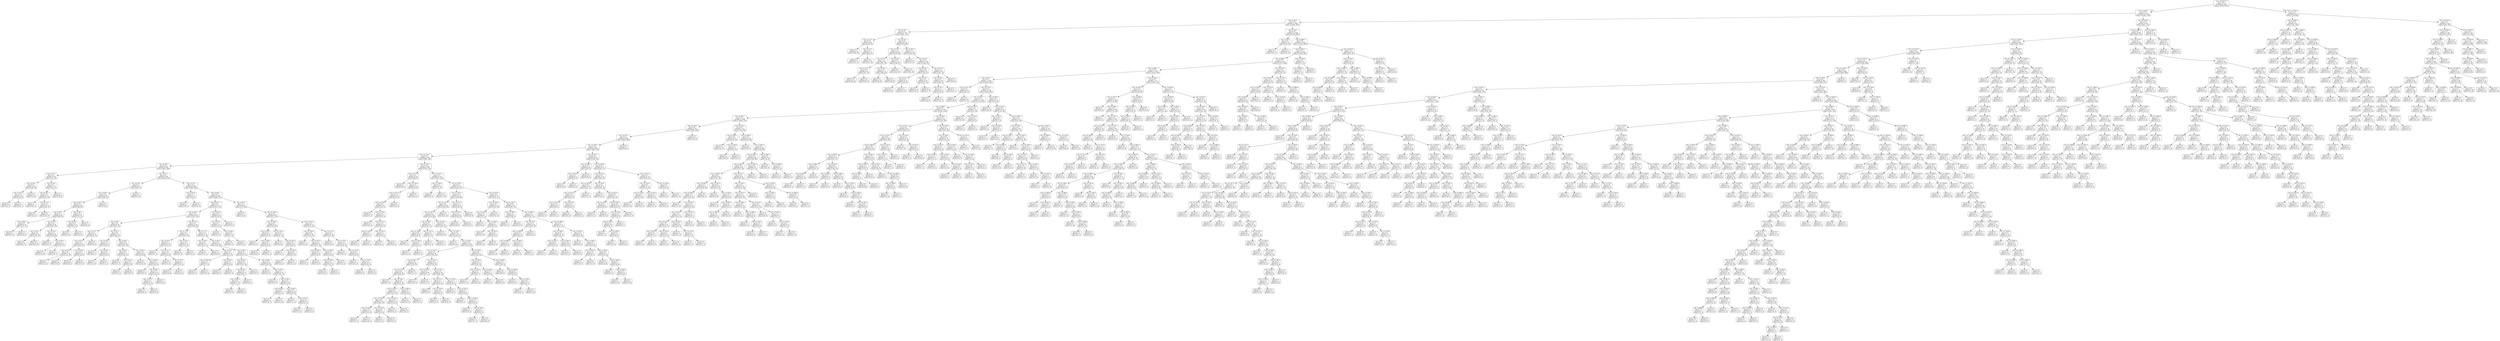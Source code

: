 digraph Tree {
node [shape=box, style="rounded", color="black", fontname=helvetica] ;
edge [fontname=helvetica] ;
0 [label="rain <= 1823.0\ngini = 0.5\nsamples = 3345\nvalue = [2598, 2612]"] ;
1 [label="rain <= 506.5\ngini = 0.5\nsamples = 2734\nvalue = [2528, 1746]"] ;
0 -> 1 [labeldistance=2.5, labelangle=45, headlabel="True"] ;
2 [label="rain <= 28.5\ngini = 0.5\nsamples = 1824\nvalue = [1891, 993]"] ;
1 -> 2 ;
3 [label="rain <= 13.5\ngini = 0.4\nsamples = 324\nvalue = [352, 143]"] ;
2 -> 3 ;
4 [label="rain <= 11.5\ngini = 0.5\nsamples = 80\nvalue = [78, 51]"] ;
3 -> 4 ;
5 [label="gini = 0.5\nsamples = 43\nvalue = [49, 26]"] ;
4 -> 5 ;
6 [label="rain <= 12.5\ngini = 0.5\nsamples = 37\nvalue = [29, 25]"] ;
4 -> 6 ;
7 [label="gini = 0.5\nsamples = 23\nvalue = [17, 13]"] ;
6 -> 7 ;
8 [label="gini = 0.5\nsamples = 14\nvalue = [12, 12]"] ;
6 -> 8 ;
9 [label="rain <= 19.5\ngini = 0.4\nsamples = 244\nvalue = [274, 92]"] ;
3 -> 9 ;
10 [label="rain <= 17.5\ngini = 0.4\nsamples = 126\nvalue = [139, 56]"] ;
9 -> 10 ;
11 [label="rain <= 15.5\ngini = 0.4\nsamples = 84\nvalue = [95, 29]"] ;
10 -> 11 ;
12 [label="rain <= 14.5\ngini = 0.4\nsamples = 47\nvalue = [47, 19]"] ;
11 -> 12 ;
13 [label="gini = 0.4\nsamples = 24\nvalue = [22, 10]"] ;
12 -> 13 ;
14 [label="gini = 0.4\nsamples = 23\nvalue = [25, 9]"] ;
12 -> 14 ;
15 [label="rain <= 16.5\ngini = 0.3\nsamples = 37\nvalue = [48, 10]"] ;
11 -> 15 ;
16 [label="gini = 0.3\nsamples = 19\nvalue = [26, 6]"] ;
15 -> 16 ;
17 [label="gini = 0.3\nsamples = 18\nvalue = [22, 4]"] ;
15 -> 17 ;
18 [label="rain <= 18.5\ngini = 0.5\nsamples = 42\nvalue = [44, 27]"] ;
10 -> 18 ;
19 [label="gini = 0.5\nsamples = 21\nvalue = [22, 13]"] ;
18 -> 19 ;
20 [label="gini = 0.5\nsamples = 21\nvalue = [22, 14]"] ;
18 -> 20 ;
21 [label="rain <= 20.5\ngini = 0.3\nsamples = 118\nvalue = [135, 36]"] ;
9 -> 21 ;
22 [label="gini = 0.1\nsamples = 18\nvalue = [27, 2]"] ;
21 -> 22 ;
23 [label="rain <= 24.5\ngini = 0.4\nsamples = 100\nvalue = [108, 34]"] ;
21 -> 23 ;
24 [label="rain <= 22.5\ngini = 0.4\nsamples = 56\nvalue = [50, 21]"] ;
23 -> 24 ;
25 [label="rain <= 21.5\ngini = 0.3\nsamples = 36\nvalue = [37, 9]"] ;
24 -> 25 ;
26 [label="gini = 0.4\nsamples = 14\nvalue = [14, 5]"] ;
25 -> 26 ;
27 [label="gini = 0.3\nsamples = 22\nvalue = [23, 4]"] ;
25 -> 27 ;
28 [label="rain <= 23.5\ngini = 0.5\nsamples = 20\nvalue = [13, 12]"] ;
24 -> 28 ;
29 [label="gini = 0.5\nsamples = 10\nvalue = [6, 5]"] ;
28 -> 29 ;
30 [label="gini = 0.5\nsamples = 10\nvalue = [7, 7]"] ;
28 -> 30 ;
31 [label="rain <= 27.5\ngini = 0.3\nsamples = 44\nvalue = [58, 13]"] ;
23 -> 31 ;
32 [label="rain <= 26.5\ngini = 0.3\nsamples = 36\nvalue = [48, 9]"] ;
31 -> 32 ;
33 [label="rain <= 25.5\ngini = 0.3\nsamples = 29\nvalue = [36, 8]"] ;
32 -> 33 ;
34 [label="gini = 0.2\nsamples = 15\nvalue = [19, 3]"] ;
33 -> 34 ;
35 [label="gini = 0.4\nsamples = 14\nvalue = [17, 5]"] ;
33 -> 35 ;
36 [label="gini = 0.1\nsamples = 7\nvalue = [12, 1]"] ;
32 -> 36 ;
37 [label="gini = 0.4\nsamples = 8\nvalue = [10, 4]"] ;
31 -> 37 ;
38 [label="rain <= 30.5\ngini = 0.5\nsamples = 1500\nvalue = [1539, 850]"] ;
2 -> 38 ;
39 [label="rain <= 29.5\ngini = 0.5\nsamples = 26\nvalue = [19, 22]"] ;
38 -> 39 ;
40 [label="gini = 0.5\nsamples = 11\nvalue = [10, 11]"] ;
39 -> 40 ;
41 [label="gini = 0.5\nsamples = 15\nvalue = [9, 11]"] ;
39 -> 41 ;
42 [label="rain <= 488.0\ngini = 0.5\nsamples = 1474\nvalue = [1520, 828]"] ;
38 -> 42 ;
43 [label="rain <= 483.0\ngini = 0.5\nsamples = 1446\nvalue = [1476, 816]"] ;
42 -> 43 ;
44 [label="rain <= 460.0\ngini = 0.5\nsamples = 1437\nvalue = [1475, 804]"] ;
43 -> 44 ;
45 [label="rain <= 366.5\ngini = 0.5\nsamples = 1397\nvalue = [1416, 790]"] ;
44 -> 45 ;
46 [label="rain <= 32.5\ngini = 0.5\nsamples = 1220\nvalue = [1276, 667]"] ;
45 -> 46 ;
47 [label="rain <= 31.5\ngini = 0.3\nsamples = 20\nvalue = [25, 6]"] ;
46 -> 47 ;
48 [label="gini = 0.3\nsamples = 14\nvalue = [18, 4]"] ;
47 -> 48 ;
49 [label="gini = 0.3\nsamples = 6\nvalue = [7, 2]"] ;
47 -> 49 ;
50 [label="rain <= 335.5\ngini = 0.5\nsamples = 1200\nvalue = [1251, 661]"] ;
46 -> 50 ;
51 [label="rain <= 332.5\ngini = 0.5\nsamples = 1128\nvalue = [1173, 633]"] ;
50 -> 51 ;
52 [label="rain <= 286.5\ngini = 0.5\nsamples = 1114\nvalue = [1167, 619]"] ;
51 -> 52 ;
53 [label="rain <= 243.5\ngini = 0.5\nsamples = 1008\nvalue = [1040, 570]"] ;
52 -> 53 ;
54 [label="rain <= 236.5\ngini = 0.4\nsamples = 877\nvalue = [926, 480]"] ;
53 -> 54 ;
55 [label="rain <= 235.5\ngini = 0.5\nsamples = 865\nvalue = [910, 480]"] ;
54 -> 55 ;
56 [label="rain <= 206.5\ngini = 0.5\nsamples = 864\nvalue = [910, 478]"] ;
55 -> 56 ;
57 [label="rain <= 115.5\ngini = 0.5\nsamples = 769\nvalue = [804, 439]"] ;
56 -> 57 ;
58 [label="rain <= 39.5\ngini = 0.5\nsamples = 460\nvalue = [461, 269]"] ;
57 -> 58 ;
59 [label="rain <= 35.5\ngini = 0.4\nsamples = 59\nvalue = [71, 30]"] ;
58 -> 59 ;
60 [label="rain <= 34.5\ngini = 0.5\nsamples = 22\nvalue = [20, 16]"] ;
59 -> 60 ;
61 [label="rain <= 33.5\ngini = 0.4\nsamples = 18\nvalue = [19, 8]"] ;
60 -> 61 ;
62 [label="gini = 0.5\nsamples = 9\nvalue = [7, 7]"] ;
61 -> 62 ;
63 [label="gini = 0.1\nsamples = 9\nvalue = [12, 1]"] ;
61 -> 63 ;
64 [label="gini = 0.2\nsamples = 4\nvalue = [1, 8]"] ;
60 -> 64 ;
65 [label="rain <= 38.5\ngini = 0.3\nsamples = 37\nvalue = [51, 14]"] ;
59 -> 65 ;
66 [label="rain <= 36.5\ngini = 0.4\nsamples = 25\nvalue = [32, 12]"] ;
65 -> 66 ;
67 [label="gini = 0.1\nsamples = 7\nvalue = [14, 1]"] ;
66 -> 67 ;
68 [label="rain <= 37.5\ngini = 0.5\nsamples = 18\nvalue = [18, 11]"] ;
66 -> 68 ;
69 [label="gini = 0.5\nsamples = 9\nvalue = [6, 5]"] ;
68 -> 69 ;
70 [label="gini = 0.4\nsamples = 9\nvalue = [12, 6]"] ;
68 -> 70 ;
71 [label="gini = 0.2\nsamples = 12\nvalue = [19, 2]"] ;
65 -> 71 ;
72 [label="rain <= 51.5\ngini = 0.5\nsamples = 401\nvalue = [390, 239]"] ;
58 -> 72 ;
73 [label="rain <= 50.5\ngini = 0.5\nsamples = 93\nvalue = [90, 71]"] ;
72 -> 73 ;
74 [label="rain <= 49.5\ngini = 0.5\nsamples = 89\nvalue = [89, 65]"] ;
73 -> 74 ;
75 [label="rain <= 46.5\ngini = 0.5\nsamples = 84\nvalue = [80, 64]"] ;
74 -> 75 ;
76 [label="rain <= 41.5\ngini = 0.5\nsamples = 66\nvalue = [68, 43]"] ;
75 -> 76 ;
77 [label="rain <= 40.5\ngini = 0.5\nsamples = 16\nvalue = [13, 13]"] ;
76 -> 77 ;
78 [label="gini = 0.5\nsamples = 7\nvalue = [4, 4]"] ;
77 -> 78 ;
79 [label="gini = 0.5\nsamples = 9\nvalue = [9, 9]"] ;
77 -> 79 ;
80 [label="rain <= 43.5\ngini = 0.5\nsamples = 50\nvalue = [55, 30]"] ;
76 -> 80 ;
81 [label="rain <= 42.5\ngini = 0.4\nsamples = 18\nvalue = [25, 10]"] ;
80 -> 81 ;
82 [label="gini = 0.4\nsamples = 8\nvalue = [12, 5]"] ;
81 -> 82 ;
83 [label="gini = 0.4\nsamples = 10\nvalue = [13, 5]"] ;
81 -> 83 ;
84 [label="rain <= 44.5\ngini = 0.5\nsamples = 32\nvalue = [30, 20]"] ;
80 -> 84 ;
85 [label="gini = 0.5\nsamples = 10\nvalue = [6, 7]"] ;
84 -> 85 ;
86 [label="rain <= 45.5\ngini = 0.5\nsamples = 22\nvalue = [24, 13]"] ;
84 -> 86 ;
87 [label="gini = 0.4\nsamples = 13\nvalue = [16, 6]"] ;
86 -> 87 ;
88 [label="gini = 0.5\nsamples = 9\nvalue = [8, 7]"] ;
86 -> 88 ;
89 [label="rain <= 48.5\ngini = 0.5\nsamples = 18\nvalue = [12, 21]"] ;
75 -> 89 ;
90 [label="rain <= 47.5\ngini = 0.4\nsamples = 11\nvalue = [4, 13]"] ;
89 -> 90 ;
91 [label="gini = 0.3\nsamples = 7\nvalue = [2, 9]"] ;
90 -> 91 ;
92 [label="gini = 0.4\nsamples = 4\nvalue = [2, 4]"] ;
90 -> 92 ;
93 [label="gini = 0.5\nsamples = 7\nvalue = [8, 8]"] ;
89 -> 93 ;
94 [label="gini = 0.2\nsamples = 5\nvalue = [9, 1]"] ;
74 -> 94 ;
95 [label="gini = 0.2\nsamples = 4\nvalue = [1, 6]"] ;
73 -> 95 ;
96 [label="rain <= 53.5\ngini = 0.5\nsamples = 308\nvalue = [300, 168]"] ;
72 -> 96 ;
97 [label="rain <= 52.5\ngini = 0.1\nsamples = 9\nvalue = [14, 1]"] ;
96 -> 97 ;
98 [label="gini = 0.2\nsamples = 7\nvalue = [10, 1]"] ;
97 -> 98 ;
99 [label="gini = 0.0\nsamples = 2\nvalue = [4, 0]"] ;
97 -> 99 ;
100 [label="rain <= 96.5\ngini = 0.5\nsamples = 299\nvalue = [286, 167]"] ;
96 -> 100 ;
101 [label="rain <= 92.5\ngini = 0.5\nsamples = 212\nvalue = [211, 111]"] ;
100 -> 101 ;
102 [label="rain <= 69.5\ngini = 0.5\nsamples = 193\nvalue = [187, 107]"] ;
101 -> 102 ;
103 [label="rain <= 58.5\ngini = 0.4\nsamples = 90\nvalue = [91, 43]"] ;
102 -> 103 ;
104 [label="rain <= 57.5\ngini = 0.5\nsamples = 37\nvalue = [29, 22]"] ;
103 -> 104 ;
105 [label="rain <= 55.5\ngini = 0.5\nsamples = 32\nvalue = [29, 16]"] ;
104 -> 105 ;
106 [label="rain <= 54.5\ngini = 0.5\nsamples = 15\nvalue = [13, 10]"] ;
105 -> 106 ;
107 [label="gini = 0.5\nsamples = 7\nvalue = [5, 4]"] ;
106 -> 107 ;
108 [label="gini = 0.5\nsamples = 8\nvalue = [8, 6]"] ;
106 -> 108 ;
109 [label="rain <= 56.5\ngini = 0.4\nsamples = 17\nvalue = [16, 6]"] ;
105 -> 109 ;
110 [label="gini = 0.3\nsamples = 9\nvalue = [9, 2]"] ;
109 -> 110 ;
111 [label="gini = 0.5\nsamples = 8\nvalue = [7, 4]"] ;
109 -> 111 ;
112 [label="gini = 0.0\nsamples = 5\nvalue = [0, 6]"] ;
104 -> 112 ;
113 [label="rain <= 61.5\ngini = 0.4\nsamples = 53\nvalue = [62, 21]"] ;
103 -> 113 ;
114 [label="rain <= 59.5\ngini = 0.2\nsamples = 13\nvalue = [20, 2]"] ;
113 -> 114 ;
115 [label="gini = 0.2\nsamples = 5\nvalue = [6, 1]"] ;
114 -> 115 ;
116 [label="rain <= 60.5\ngini = 0.1\nsamples = 8\nvalue = [14, 1]"] ;
114 -> 116 ;
117 [label="gini = 0.0\nsamples = 3\nvalue = [7, 0]"] ;
116 -> 117 ;
118 [label="gini = 0.2\nsamples = 5\nvalue = [7, 1]"] ;
116 -> 118 ;
119 [label="rain <= 64.5\ngini = 0.4\nsamples = 40\nvalue = [42, 19]"] ;
113 -> 119 ;
120 [label="rain <= 62.5\ngini = 0.5\nsamples = 17\nvalue = [14, 11]"] ;
119 -> 120 ;
121 [label="gini = 0.4\nsamples = 6\nvalue = [7, 3]"] ;
120 -> 121 ;
122 [label="rain <= 63.5\ngini = 0.5\nsamples = 11\nvalue = [7, 8]"] ;
120 -> 122 ;
123 [label="gini = 0.5\nsamples = 5\nvalue = [3, 3]"] ;
122 -> 123 ;
124 [label="gini = 0.5\nsamples = 6\nvalue = [4, 5]"] ;
122 -> 124 ;
125 [label="rain <= 65.5\ngini = 0.3\nsamples = 23\nvalue = [28, 8]"] ;
119 -> 125 ;
126 [label="gini = 0.0\nsamples = 8\nvalue = [10, 0]"] ;
125 -> 126 ;
127 [label="rain <= 66.5\ngini = 0.4\nsamples = 15\nvalue = [18, 8]"] ;
125 -> 127 ;
128 [label="gini = 0.4\nsamples = 3\nvalue = [2, 4]"] ;
127 -> 128 ;
129 [label="rain <= 68.5\ngini = 0.3\nsamples = 12\nvalue = [16, 4]"] ;
127 -> 129 ;
130 [label="rain <= 67.5\ngini = 0.4\nsamples = 10\nvalue = [13, 4]"] ;
129 -> 130 ;
131 [label="gini = 0.3\nsamples = 5\nvalue = [8, 2]"] ;
130 -> 131 ;
132 [label="gini = 0.4\nsamples = 5\nvalue = [5, 2]"] ;
130 -> 132 ;
133 [label="gini = 0.0\nsamples = 2\nvalue = [3, 0]"] ;
129 -> 133 ;
134 [label="rain <= 75.5\ngini = 0.5\nsamples = 103\nvalue = [96, 64]"] ;
102 -> 134 ;
135 [label="rain <= 73.5\ngini = 0.5\nsamples = 29\nvalue = [23, 24]"] ;
134 -> 135 ;
136 [label="rain <= 70.5\ngini = 0.5\nsamples = 18\nvalue = [19, 13]"] ;
135 -> 136 ;
137 [label="gini = 0.5\nsamples = 7\nvalue = [7, 7]"] ;
136 -> 137 ;
138 [label="rain <= 71.5\ngini = 0.4\nsamples = 11\nvalue = [12, 6]"] ;
136 -> 138 ;
139 [label="gini = 0.0\nsamples = 2\nvalue = [2, 0]"] ;
138 -> 139 ;
140 [label="rain <= 72.5\ngini = 0.5\nsamples = 9\nvalue = [10, 6]"] ;
138 -> 140 ;
141 [label="gini = 0.5\nsamples = 6\nvalue = [6, 4]"] ;
140 -> 141 ;
142 [label="gini = 0.4\nsamples = 3\nvalue = [4, 2]"] ;
140 -> 142 ;
143 [label="rain <= 74.5\ngini = 0.4\nsamples = 11\nvalue = [4, 11]"] ;
135 -> 143 ;
144 [label="gini = 0.2\nsamples = 6\nvalue = [1, 6]"] ;
143 -> 144 ;
145 [label="gini = 0.5\nsamples = 5\nvalue = [3, 5]"] ;
143 -> 145 ;
146 [label="rain <= 77.5\ngini = 0.5\nsamples = 74\nvalue = [73, 40]"] ;
134 -> 146 ;
147 [label="rain <= 76.5\ngini = 0.1\nsamples = 9\nvalue = [17, 1]"] ;
146 -> 147 ;
148 [label="gini = 0.1\nsamples = 7\nvalue = [13, 1]"] ;
147 -> 148 ;
149 [label="gini = 0.0\nsamples = 2\nvalue = [4, 0]"] ;
147 -> 149 ;
150 [label="rain <= 81.5\ngini = 0.5\nsamples = 65\nvalue = [56, 39]"] ;
146 -> 150 ;
151 [label="rain <= 79.5\ngini = 0.5\nsamples = 14\nvalue = [9, 12]"] ;
150 -> 151 ;
152 [label="rain <= 78.5\ngini = 0.5\nsamples = 7\nvalue = [7, 4]"] ;
151 -> 152 ;
153 [label="gini = 0.4\nsamples = 2\nvalue = [2, 1]"] ;
152 -> 153 ;
154 [label="gini = 0.5\nsamples = 5\nvalue = [5, 3]"] ;
152 -> 154 ;
155 [label="rain <= 80.5\ngini = 0.3\nsamples = 7\nvalue = [2, 8]"] ;
151 -> 155 ;
156 [label="gini = 0.4\nsamples = 5\nvalue = [2, 5]"] ;
155 -> 156 ;
157 [label="gini = 0.0\nsamples = 2\nvalue = [0, 3]"] ;
155 -> 157 ;
158 [label="rain <= 85.5\ngini = 0.5\nsamples = 51\nvalue = [47, 27]"] ;
150 -> 158 ;
159 [label="rain <= 84.5\ngini = 0.5\nsamples = 21\nvalue = [19, 14]"] ;
158 -> 159 ;
160 [label="rain <= 83.5\ngini = 0.4\nsamples = 15\nvalue = [16, 7]"] ;
159 -> 160 ;
161 [label="rain <= 82.5\ngini = 0.5\nsamples = 10\nvalue = [7, 5]"] ;
160 -> 161 ;
162 [label="gini = 0.4\nsamples = 9\nvalue = [7, 3]"] ;
161 -> 162 ;
163 [label="gini = 0.0\nsamples = 1\nvalue = [0, 2]"] ;
161 -> 163 ;
164 [label="gini = 0.3\nsamples = 5\nvalue = [9, 2]"] ;
160 -> 164 ;
165 [label="gini = 0.4\nsamples = 6\nvalue = [3, 7]"] ;
159 -> 165 ;
166 [label="rain <= 86.5\ngini = 0.4\nsamples = 30\nvalue = [28, 13]"] ;
158 -> 166 ;
167 [label="gini = 0.0\nsamples = 5\nvalue = [6, 0]"] ;
166 -> 167 ;
168 [label="rain <= 87.5\ngini = 0.5\nsamples = 25\nvalue = [22, 13]"] ;
166 -> 168 ;
169 [label="gini = 0.5\nsamples = 10\nvalue = [7, 7]"] ;
168 -> 169 ;
170 [label="rain <= 89.5\ngini = 0.4\nsamples = 15\nvalue = [15, 6]"] ;
168 -> 170 ;
171 [label="rain <= 88.5\ngini = 0.2\nsamples = 5\nvalue = [7, 1]"] ;
170 -> 171 ;
172 [label="gini = 0.2\nsamples = 4\nvalue = [6, 1]"] ;
171 -> 172 ;
173 [label="gini = 0.0\nsamples = 1\nvalue = [1, 0]"] ;
171 -> 173 ;
174 [label="rain <= 90.5\ngini = 0.5\nsamples = 10\nvalue = [8, 5]"] ;
170 -> 174 ;
175 [label="gini = 0.4\nsamples = 2\nvalue = [1, 2]"] ;
174 -> 175 ;
176 [label="rain <= 91.5\ngini = 0.4\nsamples = 8\nvalue = [7, 3]"] ;
174 -> 176 ;
177 [label="gini = 0.4\nsamples = 4\nvalue = [3, 1]"] ;
176 -> 177 ;
178 [label="gini = 0.4\nsamples = 4\nvalue = [4, 2]"] ;
176 -> 178 ;
179 [label="rain <= 95.5\ngini = 0.2\nsamples = 19\nvalue = [24, 4]"] ;
101 -> 179 ;
180 [label="rain <= 93.5\ngini = 0.3\nsamples = 13\nvalue = [14, 3]"] ;
179 -> 180 ;
181 [label="gini = 0.2\nsamples = 5\nvalue = [7, 1]"] ;
180 -> 181 ;
182 [label="rain <= 94.5\ngini = 0.3\nsamples = 8\nvalue = [7, 2]"] ;
180 -> 182 ;
183 [label="gini = 0.4\nsamples = 3\nvalue = [2, 1]"] ;
182 -> 183 ;
184 [label="gini = 0.3\nsamples = 5\nvalue = [5, 1]"] ;
182 -> 184 ;
185 [label="gini = 0.2\nsamples = 6\nvalue = [10, 1]"] ;
179 -> 185 ;
186 [label="rain <= 97.5\ngini = 0.5\nsamples = 87\nvalue = [75, 56]"] ;
100 -> 186 ;
187 [label="gini = 0.0\nsamples = 3\nvalue = [0, 6]"] ;
186 -> 187 ;
188 [label="rain <= 104.5\ngini = 0.5\nsamples = 84\nvalue = [75, 50]"] ;
186 -> 188 ;
189 [label="rain <= 100.5\ngini = 0.5\nsamples = 27\nvalue = [22, 20]"] ;
188 -> 189 ;
190 [label="rain <= 98.5\ngini = 0.4\nsamples = 14\nvalue = [14, 7]"] ;
189 -> 190 ;
191 [label="gini = 0.3\nsamples = 3\nvalue = [4, 1]"] ;
190 -> 191 ;
192 [label="rain <= 99.5\ngini = 0.5\nsamples = 11\nvalue = [10, 6]"] ;
190 -> 192 ;
193 [label="gini = 0.5\nsamples = 8\nvalue = [8, 5]"] ;
192 -> 193 ;
194 [label="gini = 0.4\nsamples = 3\nvalue = [2, 1]"] ;
192 -> 194 ;
195 [label="rain <= 101.5\ngini = 0.5\nsamples = 13\nvalue = [8, 13]"] ;
189 -> 195 ;
196 [label="gini = 0.0\nsamples = 2\nvalue = [0, 4]"] ;
195 -> 196 ;
197 [label="rain <= 102.5\ngini = 0.5\nsamples = 11\nvalue = [8, 9]"] ;
195 -> 197 ;
198 [label="gini = 0.4\nsamples = 3\nvalue = [3, 1]"] ;
197 -> 198 ;
199 [label="rain <= 103.5\ngini = 0.5\nsamples = 8\nvalue = [5, 8]"] ;
197 -> 199 ;
200 [label="gini = 0.5\nsamples = 3\nvalue = [2, 3]"] ;
199 -> 200 ;
201 [label="gini = 0.5\nsamples = 5\nvalue = [3, 5]"] ;
199 -> 201 ;
202 [label="rain <= 110.5\ngini = 0.5\nsamples = 57\nvalue = [53, 30]"] ;
188 -> 202 ;
203 [label="rain <= 105.5\ngini = 0.4\nsamples = 28\nvalue = [31, 10]"] ;
202 -> 203 ;
204 [label="gini = 0.0\nsamples = 3\nvalue = [4, 0]"] ;
203 -> 204 ;
205 [label="rain <= 107.5\ngini = 0.4\nsamples = 25\nvalue = [27, 10]"] ;
203 -> 205 ;
206 [label="rain <= 106.5\ngini = 0.5\nsamples = 10\nvalue = [9, 5]"] ;
205 -> 206 ;
207 [label="gini = 0.3\nsamples = 4\nvalue = [4, 1]"] ;
206 -> 207 ;
208 [label="gini = 0.5\nsamples = 6\nvalue = [5, 4]"] ;
206 -> 208 ;
209 [label="rain <= 109.5\ngini = 0.3\nsamples = 15\nvalue = [18, 5]"] ;
205 -> 209 ;
210 [label="rain <= 108.5\ngini = 0.3\nsamples = 11\nvalue = [13, 3]"] ;
209 -> 210 ;
211 [label="gini = 0.3\nsamples = 8\nvalue = [9, 2]"] ;
210 -> 211 ;
212 [label="gini = 0.3\nsamples = 3\nvalue = [4, 1]"] ;
210 -> 212 ;
213 [label="gini = 0.4\nsamples = 4\nvalue = [5, 2]"] ;
209 -> 213 ;
214 [label="rain <= 111.5\ngini = 0.5\nsamples = 29\nvalue = [22, 20]"] ;
202 -> 214 ;
215 [label="gini = 0.4\nsamples = 7\nvalue = [4, 8]"] ;
214 -> 215 ;
216 [label="rain <= 112.5\ngini = 0.5\nsamples = 22\nvalue = [18, 12]"] ;
214 -> 216 ;
217 [label="gini = 0.4\nsamples = 9\nvalue = [8, 3]"] ;
216 -> 217 ;
218 [label="rain <= 113.5\ngini = 0.5\nsamples = 13\nvalue = [10, 9]"] ;
216 -> 218 ;
219 [label="gini = 0.0\nsamples = 3\nvalue = [0, 3]"] ;
218 -> 219 ;
220 [label="rain <= 114.5\ngini = 0.5\nsamples = 10\nvalue = [10, 6]"] ;
218 -> 220 ;
221 [label="gini = 0.4\nsamples = 8\nvalue = [9, 4]"] ;
220 -> 221 ;
222 [label="gini = 0.4\nsamples = 2\nvalue = [1, 2]"] ;
220 -> 222 ;
223 [label="rain <= 125.5\ngini = 0.4\nsamples = 309\nvalue = [343, 170]"] ;
57 -> 223 ;
224 [label="rain <= 117.5\ngini = 0.2\nsamples = 38\nvalue = [66, 8]"] ;
223 -> 224 ;
225 [label="gini = 0.0\nsamples = 7\nvalue = [14, 0]"] ;
224 -> 225 ;
226 [label="rain <= 124.5\ngini = 0.2\nsamples = 31\nvalue = [52, 8]"] ;
224 -> 226 ;
227 [label="rain <= 123.5\ngini = 0.3\nsamples = 25\nvalue = [39, 8]"] ;
226 -> 227 ;
228 [label="rain <= 118.5\ngini = 0.2\nsamples = 21\nvalue = [35, 5]"] ;
227 -> 228 ;
229 [label="gini = 0.4\nsamples = 4\nvalue = [4, 2]"] ;
228 -> 229 ;
230 [label="rain <= 119.5\ngini = 0.2\nsamples = 17\nvalue = [31, 3]"] ;
228 -> 230 ;
231 [label="gini = 0.0\nsamples = 4\nvalue = [12, 0]"] ;
230 -> 231 ;
232 [label="rain <= 121.5\ngini = 0.2\nsamples = 13\nvalue = [19, 3]"] ;
230 -> 232 ;
233 [label="rain <= 120.5\ngini = 0.5\nsamples = 4\nvalue = [3, 2]"] ;
232 -> 233 ;
234 [label="gini = 0.4\nsamples = 3\nvalue = [3, 1]"] ;
233 -> 234 ;
235 [label="gini = 0.0\nsamples = 1\nvalue = [0, 1]"] ;
233 -> 235 ;
236 [label="rain <= 122.5\ngini = 0.1\nsamples = 9\nvalue = [16, 1]"] ;
232 -> 236 ;
237 [label="gini = 0.2\nsamples = 3\nvalue = [6, 1]"] ;
236 -> 237 ;
238 [label="gini = 0.0\nsamples = 6\nvalue = [10, 0]"] ;
236 -> 238 ;
239 [label="gini = 0.5\nsamples = 4\nvalue = [4, 3]"] ;
227 -> 239 ;
240 [label="gini = 0.0\nsamples = 6\nvalue = [13, 0]"] ;
226 -> 240 ;
241 [label="rain <= 127.5\ngini = 0.5\nsamples = 271\nvalue = [277, 162]"] ;
223 -> 241 ;
242 [label="rain <= 126.5\ngini = 0.3\nsamples = 17\nvalue = [7, 25]"] ;
241 -> 242 ;
243 [label="gini = 0.0\nsamples = 1\nvalue = [0, 2]"] ;
242 -> 243 ;
244 [label="gini = 0.4\nsamples = 16\nvalue = [7, 23]"] ;
242 -> 244 ;
245 [label="rain <= 178.5\ngini = 0.4\nsamples = 254\nvalue = [270, 137]"] ;
241 -> 245 ;
246 [label="rain <= 172.5\ngini = 0.4\nsamples = 175\nvalue = [195, 86]"] ;
245 -> 246 ;
247 [label="rain <= 171.5\ngini = 0.4\nsamples = 153\nvalue = [159, 81]"] ;
246 -> 247 ;
248 [label="rain <= 132.5\ngini = 0.4\nsamples = 142\nvalue = [153, 68]"] ;
247 -> 248 ;
249 [label="rain <= 130.5\ngini = 0.5\nsamples = 15\nvalue = [12, 11]"] ;
248 -> 249 ;
250 [label="rain <= 128.5\ngini = 0.4\nsamples = 10\nvalue = [9, 4]"] ;
249 -> 250 ;
251 [label="gini = 0.5\nsamples = 5\nvalue = [4, 3]"] ;
250 -> 251 ;
252 [label="rain <= 129.5\ngini = 0.3\nsamples = 5\nvalue = [5, 1]"] ;
250 -> 252 ;
253 [label="gini = 0.0\nsamples = 1\nvalue = [1, 0]"] ;
252 -> 253 ;
254 [label="gini = 0.3\nsamples = 4\nvalue = [4, 1]"] ;
252 -> 254 ;
255 [label="rain <= 131.5\ngini = 0.4\nsamples = 5\nvalue = [3, 7]"] ;
249 -> 255 ;
256 [label="gini = 0.3\nsamples = 3\nvalue = [1, 4]"] ;
255 -> 256 ;
257 [label="gini = 0.5\nsamples = 2\nvalue = [2, 3]"] ;
255 -> 257 ;
258 [label="rain <= 135.5\ngini = 0.4\nsamples = 127\nvalue = [141, 57]"] ;
248 -> 258 ;
259 [label="gini = 0.0\nsamples = 14\nvalue = [22, 0]"] ;
258 -> 259 ;
260 [label="rain <= 136.5\ngini = 0.4\nsamples = 113\nvalue = [119, 57]"] ;
258 -> 260 ;
261 [label="gini = 0.2\nsamples = 4\nvalue = [1, 6]"] ;
260 -> 261 ;
262 [label="rain <= 160.5\ngini = 0.4\nsamples = 109\nvalue = [118, 51]"] ;
260 -> 262 ;
263 [label="rain <= 147.5\ngini = 0.4\nsamples = 82\nvalue = [94, 35]"] ;
262 -> 263 ;
264 [label="rain <= 146.5\ngini = 0.5\nsamples = 38\nvalue = [39, 21]"] ;
263 -> 264 ;
265 [label="rain <= 137.5\ngini = 0.4\nsamples = 34\nvalue = [38, 18]"] ;
264 -> 265 ;
266 [label="gini = 0.0\nsamples = 1\nvalue = [1, 0]"] ;
265 -> 266 ;
267 [label="rain <= 144.5\ngini = 0.4\nsamples = 33\nvalue = [37, 18]"] ;
265 -> 267 ;
268 [label="rain <= 142.5\ngini = 0.4\nsamples = 29\nvalue = [33, 15]"] ;
267 -> 268 ;
269 [label="rain <= 140.5\ngini = 0.4\nsamples = 19\nvalue = [20, 10]"] ;
268 -> 269 ;
270 [label="rain <= 139.0\ngini = 0.4\nsamples = 12\nvalue = [15, 6]"] ;
269 -> 270 ;
271 [label="gini = 0.4\nsamples = 5\nvalue = [5, 2]"] ;
270 -> 271 ;
272 [label="gini = 0.4\nsamples = 7\nvalue = [10, 4]"] ;
270 -> 272 ;
273 [label="rain <= 141.5\ngini = 0.5\nsamples = 7\nvalue = [5, 4]"] ;
269 -> 273 ;
274 [label="gini = 0.5\nsamples = 4\nvalue = [3, 2]"] ;
273 -> 274 ;
275 [label="gini = 0.5\nsamples = 3\nvalue = [2, 2]"] ;
273 -> 275 ;
276 [label="rain <= 143.5\ngini = 0.4\nsamples = 10\nvalue = [13, 5]"] ;
268 -> 276 ;
277 [label="gini = 0.4\nsamples = 4\nvalue = [5, 2]"] ;
276 -> 277 ;
278 [label="gini = 0.4\nsamples = 6\nvalue = [8, 3]"] ;
276 -> 278 ;
279 [label="rain <= 145.5\ngini = 0.5\nsamples = 4\nvalue = [4, 3]"] ;
267 -> 279 ;
280 [label="gini = 0.5\nsamples = 2\nvalue = [2, 2]"] ;
279 -> 280 ;
281 [label="gini = 0.4\nsamples = 2\nvalue = [2, 1]"] ;
279 -> 281 ;
282 [label="gini = 0.4\nsamples = 4\nvalue = [1, 3]"] ;
264 -> 282 ;
283 [label="rain <= 152.5\ngini = 0.3\nsamples = 44\nvalue = [55, 14]"] ;
263 -> 283 ;
284 [label="rain <= 151.5\ngini = 0.1\nsamples = 18\nvalue = [27, 1]"] ;
283 -> 284 ;
285 [label="gini = 0.0\nsamples = 12\nvalue = [20, 0]"] ;
284 -> 285 ;
286 [label="gini = 0.2\nsamples = 6\nvalue = [7, 1]"] ;
284 -> 286 ;
287 [label="rain <= 155.5\ngini = 0.4\nsamples = 26\nvalue = [28, 13]"] ;
283 -> 287 ;
288 [label="rain <= 153.5\ngini = 0.5\nsamples = 15\nvalue = [14, 10]"] ;
287 -> 288 ;
289 [label="gini = 0.5\nsamples = 6\nvalue = [5, 5]"] ;
288 -> 289 ;
290 [label="rain <= 154.5\ngini = 0.5\nsamples = 9\nvalue = [9, 5]"] ;
288 -> 290 ;
291 [label="gini = 0.4\nsamples = 4\nvalue = [5, 2]"] ;
290 -> 291 ;
292 [label="gini = 0.5\nsamples = 5\nvalue = [4, 3]"] ;
290 -> 292 ;
293 [label="rain <= 156.5\ngini = 0.3\nsamples = 11\nvalue = [14, 3]"] ;
287 -> 293 ;
294 [label="gini = 0.0\nsamples = 4\nvalue = [5, 0]"] ;
293 -> 294 ;
295 [label="rain <= 157.5\ngini = 0.4\nsamples = 7\nvalue = [9, 3]"] ;
293 -> 295 ;
296 [label="gini = 0.0\nsamples = 1\nvalue = [0, 1]"] ;
295 -> 296 ;
297 [label="rain <= 158.5\ngini = 0.3\nsamples = 6\nvalue = [9, 2]"] ;
295 -> 297 ;
298 [label="gini = 0.0\nsamples = 2\nvalue = [4, 0]"] ;
297 -> 298 ;
299 [label="rain <= 159.5\ngini = 0.4\nsamples = 4\nvalue = [5, 2]"] ;
297 -> 299 ;
300 [label="gini = 0.4\nsamples = 2\nvalue = [1, 2]"] ;
299 -> 300 ;
301 [label="gini = 0.0\nsamples = 2\nvalue = [4, 0]"] ;
299 -> 301 ;
302 [label="rain <= 166.5\ngini = 0.5\nsamples = 27\nvalue = [24, 16]"] ;
262 -> 302 ;
303 [label="rain <= 162.5\ngini = 0.5\nsamples = 14\nvalue = [8, 13]"] ;
302 -> 303 ;
304 [label="rain <= 161.5\ngini = 0.3\nsamples = 7\nvalue = [2, 7]"] ;
303 -> 304 ;
305 [label="gini = 0.5\nsamples = 2\nvalue = [1, 1]"] ;
304 -> 305 ;
306 [label="gini = 0.2\nsamples = 5\nvalue = [1, 6]"] ;
304 -> 306 ;
307 [label="rain <= 164.5\ngini = 0.5\nsamples = 7\nvalue = [6, 6]"] ;
303 -> 307 ;
308 [label="gini = 0.0\nsamples = 2\nvalue = [3, 0]"] ;
307 -> 308 ;
309 [label="gini = 0.4\nsamples = 5\nvalue = [3, 6]"] ;
307 -> 309 ;
310 [label="rain <= 168.5\ngini = 0.3\nsamples = 13\nvalue = [16, 3]"] ;
302 -> 310 ;
311 [label="gini = 0.0\nsamples = 5\nvalue = [8, 0]"] ;
310 -> 311 ;
312 [label="rain <= 169.5\ngini = 0.4\nsamples = 8\nvalue = [8, 3]"] ;
310 -> 312 ;
313 [label="gini = 0.5\nsamples = 4\nvalue = [2, 2]"] ;
312 -> 313 ;
314 [label="rain <= 170.5\ngini = 0.2\nsamples = 4\nvalue = [6, 1]"] ;
312 -> 314 ;
315 [label="gini = 0.3\nsamples = 2\nvalue = [4, 1]"] ;
314 -> 315 ;
316 [label="gini = 0.0\nsamples = 2\nvalue = [2, 0]"] ;
314 -> 316 ;
317 [label="gini = 0.4\nsamples = 11\nvalue = [6, 13]"] ;
247 -> 317 ;
318 [label="rain <= 177.5\ngini = 0.2\nsamples = 22\nvalue = [36, 5]"] ;
246 -> 318 ;
319 [label="rain <= 176.5\ngini = 0.1\nsamples = 16\nvalue = [28, 1]"] ;
318 -> 319 ;
320 [label="gini = 0.0\nsamples = 10\nvalue = [18, 0]"] ;
319 -> 320 ;
321 [label="gini = 0.2\nsamples = 6\nvalue = [10, 1]"] ;
319 -> 321 ;
322 [label="gini = 0.4\nsamples = 6\nvalue = [8, 4]"] ;
318 -> 322 ;
323 [label="rain <= 183.5\ngini = 0.5\nsamples = 79\nvalue = [75, 51]"] ;
245 -> 323 ;
324 [label="rain <= 182.5\ngini = 0.5\nsamples = 18\nvalue = [12, 18]"] ;
323 -> 324 ;
325 [label="rain <= 179.5\ngini = 0.5\nsamples = 7\nvalue = [7, 6]"] ;
324 -> 325 ;
326 [label="gini = 0.0\nsamples = 2\nvalue = [0, 2]"] ;
325 -> 326 ;
327 [label="rain <= 180.5\ngini = 0.5\nsamples = 5\nvalue = [7, 4]"] ;
325 -> 327 ;
328 [label="gini = 0.0\nsamples = 1\nvalue = [3, 0]"] ;
327 -> 328 ;
329 [label="rain <= 181.5\ngini = 0.5\nsamples = 4\nvalue = [4, 4]"] ;
327 -> 329 ;
330 [label="gini = 0.4\nsamples = 3\nvalue = [2, 4]"] ;
329 -> 330 ;
331 [label="gini = 0.0\nsamples = 1\nvalue = [2, 0]"] ;
329 -> 331 ;
332 [label="gini = 0.4\nsamples = 11\nvalue = [5, 12]"] ;
324 -> 332 ;
333 [label="rain <= 187.5\ngini = 0.5\nsamples = 61\nvalue = [63, 33]"] ;
323 -> 333 ;
334 [label="rain <= 184.5\ngini = 0.2\nsamples = 9\nvalue = [16, 2]"] ;
333 -> 334 ;
335 [label="gini = 0.5\nsamples = 3\nvalue = [3, 2]"] ;
334 -> 335 ;
336 [label="gini = 0.0\nsamples = 6\nvalue = [13, 0]"] ;
334 -> 336 ;
337 [label="rain <= 194.5\ngini = 0.5\nsamples = 52\nvalue = [47, 31]"] ;
333 -> 337 ;
338 [label="rain <= 193.5\ngini = 0.5\nsamples = 15\nvalue = [10, 10]"] ;
337 -> 338 ;
339 [label="rain <= 189.5\ngini = 0.5\nsamples = 13\nvalue = [10, 6]"] ;
338 -> 339 ;
340 [label="rain <= 188.5\ngini = 0.5\nsamples = 9\nvalue = [7, 5]"] ;
339 -> 340 ;
341 [label="gini = 0.5\nsamples = 5\nvalue = [4, 3]"] ;
340 -> 341 ;
342 [label="gini = 0.5\nsamples = 4\nvalue = [3, 2]"] ;
340 -> 342 ;
343 [label="rain <= 192.5\ngini = 0.4\nsamples = 4\nvalue = [3, 1]"] ;
339 -> 343 ;
344 [label="gini = 0.0\nsamples = 2\nvalue = [2, 0]"] ;
343 -> 344 ;
345 [label="gini = 0.5\nsamples = 2\nvalue = [1, 1]"] ;
343 -> 345 ;
346 [label="gini = 0.0\nsamples = 2\nvalue = [0, 4]"] ;
338 -> 346 ;
347 [label="rain <= 199.0\ngini = 0.5\nsamples = 37\nvalue = [37, 21]"] ;
337 -> 347 ;
348 [label="rain <= 196.5\ngini = 0.4\nsamples = 19\nvalue = [19, 7]"] ;
347 -> 348 ;
349 [label="rain <= 195.5\ngini = 0.4\nsamples = 9\nvalue = [10, 3]"] ;
348 -> 349 ;
350 [label="gini = 0.3\nsamples = 4\nvalue = [4, 1]"] ;
349 -> 350 ;
351 [label="gini = 0.4\nsamples = 5\nvalue = [6, 2]"] ;
349 -> 351 ;
352 [label="rain <= 197.5\ngini = 0.4\nsamples = 10\nvalue = [9, 4]"] ;
348 -> 352 ;
353 [label="gini = 0.5\nsamples = 4\nvalue = [3, 2]"] ;
352 -> 353 ;
354 [label="gini = 0.4\nsamples = 6\nvalue = [6, 2]"] ;
352 -> 354 ;
355 [label="rain <= 200.5\ngini = 0.5\nsamples = 18\nvalue = [18, 14]"] ;
347 -> 355 ;
356 [label="gini = 0.0\nsamples = 2\nvalue = [0, 3]"] ;
355 -> 356 ;
357 [label="rain <= 202.5\ngini = 0.5\nsamples = 16\nvalue = [18, 11]"] ;
355 -> 357 ;
358 [label="rain <= 201.5\ngini = 0.5\nsamples = 7\nvalue = [6, 5]"] ;
357 -> 358 ;
359 [label="gini = 0.5\nsamples = 5\nvalue = [4, 3]"] ;
358 -> 359 ;
360 [label="gini = 0.5\nsamples = 2\nvalue = [2, 2]"] ;
358 -> 360 ;
361 [label="rain <= 203.5\ngini = 0.4\nsamples = 9\nvalue = [12, 6]"] ;
357 -> 361 ;
362 [label="gini = 0.0\nsamples = 2\nvalue = [4, 0]"] ;
361 -> 362 ;
363 [label="rain <= 204.5\ngini = 0.5\nsamples = 7\nvalue = [8, 6]"] ;
361 -> 363 ;
364 [label="gini = 0.5\nsamples = 2\nvalue = [2, 2]"] ;
363 -> 364 ;
365 [label="rain <= 205.5\ngini = 0.5\nsamples = 5\nvalue = [6, 4]"] ;
363 -> 365 ;
366 [label="gini = 0.0\nsamples = 1\nvalue = [1, 0]"] ;
365 -> 366 ;
367 [label="gini = 0.5\nsamples = 4\nvalue = [5, 4]"] ;
365 -> 367 ;
368 [label="rain <= 211.5\ngini = 0.4\nsamples = 95\nvalue = [106, 39]"] ;
56 -> 368 ;
369 [label="rain <= 208.5\ngini = 0.1\nsamples = 16\nvalue = [24, 2]"] ;
368 -> 369 ;
370 [label="rain <= 207.5\ngini = 0.3\nsamples = 6\nvalue = [8, 2]"] ;
369 -> 370 ;
371 [label="gini = 0.0\nsamples = 2\nvalue = [4, 0]"] ;
370 -> 371 ;
372 [label="gini = 0.4\nsamples = 4\nvalue = [4, 2]"] ;
370 -> 372 ;
373 [label="gini = 0.0\nsamples = 10\nvalue = [16, 0]"] ;
369 -> 373 ;
374 [label="rain <= 228.0\ngini = 0.4\nsamples = 79\nvalue = [82, 37]"] ;
368 -> 374 ;
375 [label="rain <= 219.5\ngini = 0.4\nsamples = 59\nvalue = [64, 24]"] ;
374 -> 375 ;
376 [label="rain <= 218.0\ngini = 0.5\nsamples = 24\nvalue = [21, 13]"] ;
375 -> 376 ;
377 [label="rain <= 214.5\ngini = 0.4\nsamples = 19\nvalue = [20, 6]"] ;
376 -> 377 ;
378 [label="rain <= 213.0\ngini = 0.5\nsamples = 9\nvalue = [6, 5]"] ;
377 -> 378 ;
379 [label="gini = 0.5\nsamples = 4\nvalue = [2, 2]"] ;
378 -> 379 ;
380 [label="gini = 0.5\nsamples = 5\nvalue = [4, 3]"] ;
378 -> 380 ;
381 [label="rain <= 216.5\ngini = 0.1\nsamples = 10\nvalue = [14, 1]"] ;
377 -> 381 ;
382 [label="gini = 0.0\nsamples = 4\nvalue = [4, 0]"] ;
381 -> 382 ;
383 [label="gini = 0.2\nsamples = 6\nvalue = [10, 1]"] ;
381 -> 383 ;
384 [label="gini = 0.2\nsamples = 5\nvalue = [1, 7]"] ;
376 -> 384 ;
385 [label="rain <= 220.5\ngini = 0.3\nsamples = 35\nvalue = [43, 11]"] ;
375 -> 385 ;
386 [label="gini = 0.0\nsamples = 8\nvalue = [11, 0]"] ;
385 -> 386 ;
387 [label="rain <= 222.5\ngini = 0.4\nsamples = 27\nvalue = [32, 11]"] ;
385 -> 387 ;
388 [label="rain <= 221.5\ngini = 0.3\nsamples = 8\nvalue = [10, 2]"] ;
387 -> 388 ;
389 [label="gini = 0.4\nsamples = 5\nvalue = [5, 2]"] ;
388 -> 389 ;
390 [label="gini = 0.0\nsamples = 3\nvalue = [5, 0]"] ;
388 -> 390 ;
391 [label="rain <= 226.5\ngini = 0.4\nsamples = 19\nvalue = [22, 9]"] ;
387 -> 391 ;
392 [label="rain <= 225.5\ngini = 0.5\nsamples = 11\nvalue = [9, 5]"] ;
391 -> 392 ;
393 [label="rain <= 223.5\ngini = 0.4\nsamples = 8\nvalue = [7, 3]"] ;
392 -> 393 ;
394 [label="gini = 0.5\nsamples = 2\nvalue = [1, 1]"] ;
393 -> 394 ;
395 [label="rain <= 224.5\ngini = 0.4\nsamples = 6\nvalue = [6, 2]"] ;
393 -> 395 ;
396 [label="gini = 0.0\nsamples = 2\nvalue = [2, 0]"] ;
395 -> 396 ;
397 [label="gini = 0.4\nsamples = 4\nvalue = [4, 2]"] ;
395 -> 397 ;
398 [label="gini = 0.5\nsamples = 3\nvalue = [2, 2]"] ;
392 -> 398 ;
399 [label="gini = 0.4\nsamples = 8\nvalue = [13, 4]"] ;
391 -> 399 ;
400 [label="rain <= 233.5\ngini = 0.5\nsamples = 20\nvalue = [18, 13]"] ;
374 -> 400 ;
401 [label="rain <= 231.0\ngini = 0.5\nsamples = 15\nvalue = [13, 11]"] ;
400 -> 401 ;
402 [label="rain <= 229.5\ngini = 0.5\nsamples = 9\nvalue = [9, 6]"] ;
401 -> 402 ;
403 [label="gini = 0.5\nsamples = 5\nvalue = [4, 4]"] ;
402 -> 403 ;
404 [label="gini = 0.4\nsamples = 4\nvalue = [5, 2]"] ;
402 -> 404 ;
405 [label="rain <= 232.5\ngini = 0.5\nsamples = 6\nvalue = [4, 5]"] ;
401 -> 405 ;
406 [label="gini = 0.4\nsamples = 2\nvalue = [1, 2]"] ;
405 -> 406 ;
407 [label="gini = 0.5\nsamples = 4\nvalue = [3, 3]"] ;
405 -> 407 ;
408 [label="rain <= 234.5\ngini = 0.4\nsamples = 5\nvalue = [5, 2]"] ;
400 -> 408 ;
409 [label="gini = 0.3\nsamples = 3\nvalue = [4, 1]"] ;
408 -> 409 ;
410 [label="gini = 0.5\nsamples = 2\nvalue = [1, 1]"] ;
408 -> 410 ;
411 [label="gini = 0.0\nsamples = 1\nvalue = [0, 2]"] ;
55 -> 411 ;
412 [label="gini = 0.0\nsamples = 12\nvalue = [16, 0]"] ;
54 -> 412 ;
413 [label="rain <= 247.5\ngini = 0.5\nsamples = 131\nvalue = [114, 90]"] ;
53 -> 413 ;
414 [label="rain <= 244.5\ngini = 0.4\nsamples = 21\nvalue = [10, 22]"] ;
413 -> 414 ;
415 [label="gini = 0.5\nsamples = 13\nvalue = [8, 11]"] ;
414 -> 415 ;
416 [label="rain <= 246.0\ngini = 0.3\nsamples = 8\nvalue = [2, 11]"] ;
414 -> 416 ;
417 [label="gini = 0.0\nsamples = 4\nvalue = [0, 6]"] ;
416 -> 417 ;
418 [label="gini = 0.4\nsamples = 4\nvalue = [2, 5]"] ;
416 -> 418 ;
419 [label="rain <= 248.5\ngini = 0.5\nsamples = 110\nvalue = [104, 68]"] ;
413 -> 419 ;
420 [label="gini = 0.0\nsamples = 6\nvalue = [10, 0]"] ;
419 -> 420 ;
421 [label="rain <= 283.5\ngini = 0.5\nsamples = 104\nvalue = [94, 68]"] ;
419 -> 421 ;
422 [label="rain <= 281.5\ngini = 0.5\nsamples = 96\nvalue = [89, 60]"] ;
421 -> 422 ;
423 [label="rain <= 266.5\ngini = 0.5\nsamples = 90\nvalue = [77, 58]"] ;
422 -> 423 ;
424 [label="rain <= 260.5\ngini = 0.5\nsamples = 45\nvalue = [43, 24]"] ;
423 -> 424 ;
425 [label="rain <= 259.0\ngini = 0.5\nsamples = 27\nvalue = [20, 19]"] ;
424 -> 425 ;
426 [label="rain <= 249.5\ngini = 0.5\nsamples = 25\nvalue = [20, 16]"] ;
425 -> 426 ;
427 [label="gini = 0.4\nsamples = 5\nvalue = [2, 4]"] ;
426 -> 427 ;
428 [label="rain <= 256.5\ngini = 0.5\nsamples = 20\nvalue = [18, 12]"] ;
426 -> 428 ;
429 [label="rain <= 253.5\ngini = 0.5\nsamples = 17\nvalue = [14, 11]"] ;
428 -> 429 ;
430 [label="rain <= 251.5\ngini = 0.5\nsamples = 11\nvalue = [11, 6]"] ;
429 -> 430 ;
431 [label="rain <= 250.5\ngini = 0.5\nsamples = 7\nvalue = [7, 5]"] ;
430 -> 431 ;
432 [label="gini = 0.0\nsamples = 1\nvalue = [1, 0]"] ;
431 -> 432 ;
433 [label="gini = 0.5\nsamples = 6\nvalue = [6, 5]"] ;
431 -> 433 ;
434 [label="rain <= 252.5\ngini = 0.3\nsamples = 4\nvalue = [4, 1]"] ;
430 -> 434 ;
435 [label="gini = 0.4\nsamples = 3\nvalue = [3, 1]"] ;
434 -> 435 ;
436 [label="gini = 0.0\nsamples = 1\nvalue = [1, 0]"] ;
434 -> 436 ;
437 [label="rain <= 254.5\ngini = 0.5\nsamples = 6\nvalue = [3, 5]"] ;
429 -> 437 ;
438 [label="gini = 0.4\nsamples = 2\nvalue = [1, 2]"] ;
437 -> 438 ;
439 [label="rain <= 255.5\ngini = 0.5\nsamples = 4\nvalue = [2, 3]"] ;
437 -> 439 ;
440 [label="gini = 0.5\nsamples = 2\nvalue = [1, 1]"] ;
439 -> 440 ;
441 [label="gini = 0.4\nsamples = 2\nvalue = [1, 2]"] ;
439 -> 441 ;
442 [label="rain <= 257.5\ngini = 0.3\nsamples = 3\nvalue = [4, 1]"] ;
428 -> 442 ;
443 [label="gini = 0.0\nsamples = 1\nvalue = [2, 0]"] ;
442 -> 443 ;
444 [label="gini = 0.4\nsamples = 2\nvalue = [2, 1]"] ;
442 -> 444 ;
445 [label="gini = 0.0\nsamples = 2\nvalue = [0, 3]"] ;
425 -> 445 ;
446 [label="rain <= 261.5\ngini = 0.3\nsamples = 18\nvalue = [23, 5]"] ;
424 -> 446 ;
447 [label="gini = 0.0\nsamples = 4\nvalue = [5, 0]"] ;
446 -> 447 ;
448 [label="rain <= 263.0\ngini = 0.3\nsamples = 14\nvalue = [18, 5]"] ;
446 -> 448 ;
449 [label="gini = 0.5\nsamples = 6\nvalue = [7, 4]"] ;
448 -> 449 ;
450 [label="rain <= 265.5\ngini = 0.2\nsamples = 8\nvalue = [11, 1]"] ;
448 -> 450 ;
451 [label="rain <= 264.5\ngini = 0.2\nsamples = 5\nvalue = [8, 1]"] ;
450 -> 451 ;
452 [label="gini = 0.0\nsamples = 1\nvalue = [1, 0]"] ;
451 -> 452 ;
453 [label="gini = 0.2\nsamples = 4\nvalue = [7, 1]"] ;
451 -> 453 ;
454 [label="gini = 0.0\nsamples = 3\nvalue = [3, 0]"] ;
450 -> 454 ;
455 [label="rain <= 277.5\ngini = 0.5\nsamples = 45\nvalue = [34, 34]"] ;
423 -> 455 ;
456 [label="rain <= 276.5\ngini = 0.5\nsamples = 31\nvalue = [24, 28]"] ;
455 -> 456 ;
457 [label="rain <= 271.5\ngini = 0.5\nsamples = 29\nvalue = [24, 25]"] ;
456 -> 457 ;
458 [label="rain <= 268.0\ngini = 0.5\nsamples = 14\nvalue = [11, 14]"] ;
457 -> 458 ;
459 [label="gini = 0.5\nsamples = 4\nvalue = [3, 5]"] ;
458 -> 459 ;
460 [label="rain <= 269.5\ngini = 0.5\nsamples = 10\nvalue = [8, 9]"] ;
458 -> 460 ;
461 [label="gini = 0.4\nsamples = 3\nvalue = [2, 1]"] ;
460 -> 461 ;
462 [label="rain <= 270.5\ngini = 0.5\nsamples = 7\nvalue = [6, 8]"] ;
460 -> 462 ;
463 [label="gini = 0.5\nsamples = 4\nvalue = [2, 2]"] ;
462 -> 463 ;
464 [label="gini = 0.5\nsamples = 3\nvalue = [4, 6]"] ;
462 -> 464 ;
465 [label="rain <= 272.5\ngini = 0.5\nsamples = 15\nvalue = [13, 11]"] ;
457 -> 465 ;
466 [label="gini = 0.4\nsamples = 6\nvalue = [8, 4]"] ;
465 -> 466 ;
467 [label="rain <= 274.0\ngini = 0.5\nsamples = 9\nvalue = [5, 7]"] ;
465 -> 467 ;
468 [label="gini = 0.5\nsamples = 5\nvalue = [3, 5]"] ;
467 -> 468 ;
469 [label="rain <= 275.5\ngini = 0.5\nsamples = 4\nvalue = [2, 2]"] ;
467 -> 469 ;
470 [label="gini = 0.0\nsamples = 1\nvalue = [1, 0]"] ;
469 -> 470 ;
471 [label="gini = 0.4\nsamples = 3\nvalue = [1, 2]"] ;
469 -> 471 ;
472 [label="gini = 0.0\nsamples = 2\nvalue = [0, 3]"] ;
456 -> 472 ;
473 [label="rain <= 279.5\ngini = 0.5\nsamples = 14\nvalue = [10, 6]"] ;
455 -> 473 ;
474 [label="rain <= 278.5\ngini = 0.4\nsamples = 11\nvalue = [9, 3]"] ;
473 -> 474 ;
475 [label="gini = 0.2\nsamples = 7\nvalue = [6, 1]"] ;
474 -> 475 ;
476 [label="gini = 0.5\nsamples = 4\nvalue = [3, 2]"] ;
474 -> 476 ;
477 [label="rain <= 280.5\ngini = 0.4\nsamples = 3\nvalue = [1, 3]"] ;
473 -> 477 ;
478 [label="gini = 0.0\nsamples = 1\nvalue = [0, 1]"] ;
477 -> 478 ;
479 [label="gini = 0.4\nsamples = 2\nvalue = [1, 2]"] ;
477 -> 479 ;
480 [label="rain <= 282.5\ngini = 0.2\nsamples = 6\nvalue = [12, 2]"] ;
422 -> 480 ;
481 [label="gini = 0.0\nsamples = 2\nvalue = [4, 0]"] ;
480 -> 481 ;
482 [label="gini = 0.3\nsamples = 4\nvalue = [8, 2]"] ;
480 -> 482 ;
483 [label="rain <= 284.5\ngini = 0.5\nsamples = 8\nvalue = [5, 8]"] ;
421 -> 483 ;
484 [label="gini = 0.0\nsamples = 1\nvalue = [0, 4]"] ;
483 -> 484 ;
485 [label="rain <= 285.5\ngini = 0.5\nsamples = 7\nvalue = [5, 4]"] ;
483 -> 485 ;
486 [label="gini = 0.4\nsamples = 4\nvalue = [4, 2]"] ;
485 -> 486 ;
487 [label="gini = 0.4\nsamples = 3\nvalue = [1, 2]"] ;
485 -> 487 ;
488 [label="rain <= 319.5\ngini = 0.4\nsamples = 106\nvalue = [127, 49]"] ;
52 -> 488 ;
489 [label="rain <= 313.5\ngini = 0.4\nsamples = 82\nvalue = [102, 31]"] ;
488 -> 489 ;
490 [label="rain <= 310.5\ngini = 0.4\nsamples = 68\nvalue = [79, 29]"] ;
489 -> 490 ;
491 [label="rain <= 298.5\ngini = 0.4\nsamples = 62\nvalue = [76, 23]"] ;
490 -> 491 ;
492 [label="rain <= 290.0\ngini = 0.4\nsamples = 36\nvalue = [43, 17]"] ;
491 -> 492 ;
493 [label="rain <= 288.5\ngini = 0.2\nsamples = 13\nvalue = [19, 3]"] ;
492 -> 493 ;
494 [label="rain <= 287.5\ngini = 0.3\nsamples = 11\nvalue = [15, 3]"] ;
493 -> 494 ;
495 [label="gini = 0.2\nsamples = 9\nvalue = [14, 2]"] ;
494 -> 495 ;
496 [label="gini = 0.5\nsamples = 2\nvalue = [1, 1]"] ;
494 -> 496 ;
497 [label="gini = 0.0\nsamples = 2\nvalue = [4, 0]"] ;
493 -> 497 ;
498 [label="rain <= 292.5\ngini = 0.5\nsamples = 23\nvalue = [24, 14]"] ;
492 -> 498 ;
499 [label="rain <= 291.5\ngini = 0.5\nsamples = 4\nvalue = [3, 5]"] ;
498 -> 499 ;
500 [label="gini = 0.5\nsamples = 3\nvalue = [3, 2]"] ;
499 -> 500 ;
501 [label="gini = 0.0\nsamples = 1\nvalue = [0, 3]"] ;
499 -> 501 ;
502 [label="rain <= 294.5\ngini = 0.4\nsamples = 19\nvalue = [21, 9]"] ;
498 -> 502 ;
503 [label="gini = 0.0\nsamples = 5\nvalue = [9, 0]"] ;
502 -> 503 ;
504 [label="rain <= 295.5\ngini = 0.5\nsamples = 14\nvalue = [12, 9]"] ;
502 -> 504 ;
505 [label="gini = 0.0\nsamples = 3\nvalue = [0, 4]"] ;
504 -> 505 ;
506 [label="rain <= 296.5\ngini = 0.4\nsamples = 11\nvalue = [12, 5]"] ;
504 -> 506 ;
507 [label="gini = 0.2\nsamples = 5\nvalue = [6, 1]"] ;
506 -> 507 ;
508 [label="rain <= 297.5\ngini = 0.5\nsamples = 6\nvalue = [6, 4]"] ;
506 -> 508 ;
509 [label="gini = 0.5\nsamples = 4\nvalue = [3, 2]"] ;
508 -> 509 ;
510 [label="gini = 0.5\nsamples = 2\nvalue = [3, 2]"] ;
508 -> 510 ;
511 [label="rain <= 306.5\ngini = 0.3\nsamples = 26\nvalue = [33, 6]"] ;
491 -> 511 ;
512 [label="rain <= 303.0\ngini = 0.1\nsamples = 15\nvalue = [23, 1]"] ;
511 -> 512 ;
513 [label="rain <= 300.5\ngini = 0.2\nsamples = 7\nvalue = [8, 1]"] ;
512 -> 513 ;
514 [label="gini = 0.0\nsamples = 6\nvalue = [8, 0]"] ;
513 -> 514 ;
515 [label="gini = 0.0\nsamples = 1\nvalue = [0, 1]"] ;
513 -> 515 ;
516 [label="gini = 0.0\nsamples = 8\nvalue = [15, 0]"] ;
512 -> 516 ;
517 [label="rain <= 307.5\ngini = 0.4\nsamples = 11\nvalue = [10, 5]"] ;
511 -> 517 ;
518 [label="gini = 0.5\nsamples = 3\nvalue = [3, 2]"] ;
517 -> 518 ;
519 [label="rain <= 309.5\ngini = 0.4\nsamples = 8\nvalue = [7, 3]"] ;
517 -> 519 ;
520 [label="rain <= 308.5\ngini = 0.3\nsamples = 4\nvalue = [4, 1]"] ;
519 -> 520 ;
521 [label="gini = 0.0\nsamples = 1\nvalue = [1, 0]"] ;
520 -> 521 ;
522 [label="gini = 0.4\nsamples = 3\nvalue = [3, 1]"] ;
520 -> 522 ;
523 [label="gini = 0.5\nsamples = 4\nvalue = [3, 2]"] ;
519 -> 523 ;
524 [label="rain <= 312.5\ngini = 0.4\nsamples = 6\nvalue = [3, 6]"] ;
490 -> 524 ;
525 [label="rain <= 311.5\ngini = 0.4\nsamples = 3\nvalue = [1, 3]"] ;
524 -> 525 ;
526 [label="gini = 0.4\nsamples = 2\nvalue = [1, 2]"] ;
525 -> 526 ;
527 [label="gini = 0.0\nsamples = 1\nvalue = [0, 1]"] ;
525 -> 527 ;
528 [label="gini = 0.5\nsamples = 3\nvalue = [2, 3]"] ;
524 -> 528 ;
529 [label="rain <= 315.5\ngini = 0.1\nsamples = 14\nvalue = [23, 2]"] ;
489 -> 529 ;
530 [label="gini = 0.0\nsamples = 6\nvalue = [11, 0]"] ;
529 -> 530 ;
531 [label="rain <= 316.5\ngini = 0.2\nsamples = 8\nvalue = [12, 2]"] ;
529 -> 531 ;
532 [label="gini = 0.5\nsamples = 2\nvalue = [2, 2]"] ;
531 -> 532 ;
533 [label="gini = 0.0\nsamples = 6\nvalue = [10, 0]"] ;
531 -> 533 ;
534 [label="rain <= 330.0\ngini = 0.5\nsamples = 24\nvalue = [25, 18]"] ;
488 -> 534 ;
535 [label="rain <= 324.5\ngini = 0.5\nsamples = 20\nvalue = [16, 17]"] ;
534 -> 535 ;
536 [label="rain <= 321.5\ngini = 0.5\nsamples = 9\nvalue = [11, 6]"] ;
535 -> 536 ;
537 [label="rain <= 320.5\ngini = 0.4\nsamples = 3\nvalue = [1, 3]"] ;
536 -> 537 ;
538 [label="gini = 0.5\nsamples = 2\nvalue = [1, 1]"] ;
537 -> 538 ;
539 [label="gini = 0.0\nsamples = 1\nvalue = [0, 2]"] ;
537 -> 539 ;
540 [label="rain <= 322.5\ngini = 0.4\nsamples = 6\nvalue = [10, 3]"] ;
536 -> 540 ;
541 [label="gini = 0.0\nsamples = 1\nvalue = [2, 0]"] ;
540 -> 541 ;
542 [label="rain <= 323.5\ngini = 0.4\nsamples = 5\nvalue = [8, 3]"] ;
540 -> 542 ;
543 [label="gini = 0.4\nsamples = 3\nvalue = [6, 2]"] ;
542 -> 543 ;
544 [label="gini = 0.4\nsamples = 2\nvalue = [2, 1]"] ;
542 -> 544 ;
545 [label="rain <= 326.5\ngini = 0.4\nsamples = 11\nvalue = [5, 11]"] ;
535 -> 545 ;
546 [label="gini = 0.0\nsamples = 4\nvalue = [0, 5]"] ;
545 -> 546 ;
547 [label="rain <= 328.5\ngini = 0.5\nsamples = 7\nvalue = [5, 6]"] ;
545 -> 547 ;
548 [label="rain <= 327.5\ngini = 0.5\nsamples = 5\nvalue = [3, 5]"] ;
547 -> 548 ;
549 [label="gini = 0.4\nsamples = 2\nvalue = [1, 2]"] ;
548 -> 549 ;
550 [label="gini = 0.5\nsamples = 3\nvalue = [2, 3]"] ;
548 -> 550 ;
551 [label="gini = 0.4\nsamples = 2\nvalue = [2, 1]"] ;
547 -> 551 ;
552 [label="rain <= 331.5\ngini = 0.2\nsamples = 4\nvalue = [9, 1]"] ;
534 -> 552 ;
553 [label="gini = 0.2\nsamples = 3\nvalue = [8, 1]"] ;
552 -> 553 ;
554 [label="gini = 0.0\nsamples = 1\nvalue = [1, 0]"] ;
552 -> 554 ;
555 [label="rain <= 333.5\ngini = 0.4\nsamples = 14\nvalue = [6, 14]"] ;
51 -> 555 ;
556 [label="gini = 0.3\nsamples = 8\nvalue = [2, 10]"] ;
555 -> 556 ;
557 [label="rain <= 334.5\ngini = 0.5\nsamples = 6\nvalue = [4, 4]"] ;
555 -> 557 ;
558 [label="gini = 0.3\nsamples = 5\nvalue = [4, 1]"] ;
557 -> 558 ;
559 [label="gini = 0.0\nsamples = 1\nvalue = [0, 3]"] ;
557 -> 559 ;
560 [label="rain <= 340.5\ngini = 0.4\nsamples = 72\nvalue = [78, 28]"] ;
50 -> 560 ;
561 [label="gini = 0.0\nsamples = 16\nvalue = [24, 0]"] ;
560 -> 561 ;
562 [label="rain <= 344.5\ngini = 0.4\nsamples = 56\nvalue = [54, 28]"] ;
560 -> 562 ;
563 [label="rain <= 341.5\ngini = 0.4\nsamples = 9\nvalue = [3, 8]"] ;
562 -> 563 ;
564 [label="gini = 0.0\nsamples = 1\nvalue = [0, 1]"] ;
563 -> 564 ;
565 [label="rain <= 343.0\ngini = 0.4\nsamples = 8\nvalue = [3, 7]"] ;
563 -> 565 ;
566 [label="gini = 0.5\nsamples = 2\nvalue = [1, 1]"] ;
565 -> 566 ;
567 [label="gini = 0.4\nsamples = 6\nvalue = [2, 6]"] ;
565 -> 567 ;
568 [label="rain <= 358.0\ngini = 0.4\nsamples = 47\nvalue = [51, 20]"] ;
562 -> 568 ;
569 [label="rain <= 349.5\ngini = 0.5\nsamples = 29\nvalue = [25, 13]"] ;
568 -> 569 ;
570 [label="rain <= 345.5\ngini = 0.3\nsamples = 11\nvalue = [13, 3]"] ;
569 -> 570 ;
571 [label="gini = 0.0\nsamples = 1\nvalue = [1, 0]"] ;
570 -> 571 ;
572 [label="rain <= 346.5\ngini = 0.3\nsamples = 10\nvalue = [12, 3]"] ;
570 -> 572 ;
573 [label="gini = 0.4\nsamples = 5\nvalue = [6, 2]"] ;
572 -> 573 ;
574 [label="rain <= 348.0\ngini = 0.2\nsamples = 5\nvalue = [6, 1]"] ;
572 -> 574 ;
575 [label="gini = 0.0\nsamples = 2\nvalue = [3, 0]"] ;
574 -> 575 ;
576 [label="gini = 0.4\nsamples = 3\nvalue = [3, 1]"] ;
574 -> 576 ;
577 [label="rain <= 350.5\ngini = 0.5\nsamples = 18\nvalue = [12, 10]"] ;
569 -> 577 ;
578 [label="gini = 0.0\nsamples = 1\nvalue = [0, 1]"] ;
577 -> 578 ;
579 [label="rain <= 356.5\ngini = 0.5\nsamples = 17\nvalue = [12, 9]"] ;
577 -> 579 ;
580 [label="rain <= 352.5\ngini = 0.5\nsamples = 16\nvalue = [12, 8]"] ;
579 -> 580 ;
581 [label="rain <= 351.5\ngini = 0.5\nsamples = 10\nvalue = [7, 6]"] ;
580 -> 581 ;
582 [label="gini = 0.5\nsamples = 8\nvalue = [6, 5]"] ;
581 -> 582 ;
583 [label="gini = 0.5\nsamples = 2\nvalue = [1, 1]"] ;
581 -> 583 ;
584 [label="rain <= 353.5\ngini = 0.4\nsamples = 6\nvalue = [5, 2]"] ;
580 -> 584 ;
585 [label="gini = 0.0\nsamples = 1\nvalue = [2, 0]"] ;
584 -> 585 ;
586 [label="rain <= 355.0\ngini = 0.5\nsamples = 5\nvalue = [3, 2]"] ;
584 -> 586 ;
587 [label="gini = 0.4\nsamples = 3\nvalue = [2, 1]"] ;
586 -> 587 ;
588 [label="gini = 0.5\nsamples = 2\nvalue = [1, 1]"] ;
586 -> 588 ;
589 [label="gini = 0.0\nsamples = 1\nvalue = [0, 1]"] ;
579 -> 589 ;
590 [label="rain <= 364.5\ngini = 0.3\nsamples = 18\nvalue = [26, 7]"] ;
568 -> 590 ;
591 [label="rain <= 360.0\ngini = 0.1\nsamples = 11\nvalue = [15, 1]"] ;
590 -> 591 ;
592 [label="gini = 0.4\nsamples = 3\nvalue = [3, 1]"] ;
591 -> 592 ;
593 [label="gini = 0.0\nsamples = 8\nvalue = [12, 0]"] ;
591 -> 593 ;
594 [label="rain <= 365.5\ngini = 0.5\nsamples = 7\nvalue = [11, 6]"] ;
590 -> 594 ;
595 [label="gini = 0.5\nsamples = 6\nvalue = [8, 6]"] ;
594 -> 595 ;
596 [label="gini = 0.0\nsamples = 1\nvalue = [3, 0]"] ;
594 -> 596 ;
597 [label="rain <= 436.5\ngini = 0.5\nsamples = 177\nvalue = [140, 123]"] ;
45 -> 597 ;
598 [label="rain <= 416.5\ngini = 0.5\nsamples = 130\nvalue = [109, 82]"] ;
597 -> 598 ;
599 [label="rain <= 367.5\ngini = 0.5\nsamples = 106\nvalue = [77, 80]"] ;
598 -> 599 ;
600 [label="gini = 0.0\nsamples = 2\nvalue = [0, 2]"] ;
599 -> 600 ;
601 [label="rain <= 368.5\ngini = 0.5\nsamples = 104\nvalue = [77, 78]"] ;
599 -> 601 ;
602 [label="gini = 0.3\nsamples = 2\nvalue = [4, 1]"] ;
601 -> 602 ;
603 [label="rain <= 376.5\ngini = 0.5\nsamples = 102\nvalue = [73, 77]"] ;
601 -> 603 ;
604 [label="rain <= 374.5\ngini = 0.4\nsamples = 19\nvalue = [8, 16]"] ;
603 -> 604 ;
605 [label="rain <= 369.5\ngini = 0.5\nsamples = 16\nvalue = [8, 11]"] ;
604 -> 605 ;
606 [label="gini = 0.0\nsamples = 1\nvalue = [0, 2]"] ;
605 -> 606 ;
607 [label="rain <= 372.5\ngini = 0.5\nsamples = 15\nvalue = [8, 9]"] ;
605 -> 607 ;
608 [label="rain <= 371.5\ngini = 0.5\nsamples = 9\nvalue = [6, 4]"] ;
607 -> 608 ;
609 [label="rain <= 370.5\ngini = 0.5\nsamples = 8\nvalue = [4, 4]"] ;
608 -> 609 ;
610 [label="gini = 0.5\nsamples = 6\nvalue = [3, 3]"] ;
609 -> 610 ;
611 [label="gini = 0.5\nsamples = 2\nvalue = [1, 1]"] ;
609 -> 611 ;
612 [label="gini = 0.0\nsamples = 1\nvalue = [2, 0]"] ;
608 -> 612 ;
613 [label="rain <= 373.5\ngini = 0.4\nsamples = 6\nvalue = [2, 5]"] ;
607 -> 613 ;
614 [label="gini = 0.0\nsamples = 2\nvalue = [0, 3]"] ;
613 -> 614 ;
615 [label="gini = 0.5\nsamples = 4\nvalue = [2, 2]"] ;
613 -> 615 ;
616 [label="gini = 0.0\nsamples = 3\nvalue = [0, 5]"] ;
604 -> 616 ;
617 [label="rain <= 377.5\ngini = 0.5\nsamples = 83\nvalue = [65, 61]"] ;
603 -> 617 ;
618 [label="gini = 0.0\nsamples = 3\nvalue = [4, 0]"] ;
617 -> 618 ;
619 [label="rain <= 378.5\ngini = 0.5\nsamples = 80\nvalue = [61, 61]"] ;
617 -> 619 ;
620 [label="gini = 0.0\nsamples = 3\nvalue = [0, 4]"] ;
619 -> 620 ;
621 [label="rain <= 404.5\ngini = 0.5\nsamples = 77\nvalue = [61, 57]"] ;
619 -> 621 ;
622 [label="rain <= 403.0\ngini = 0.5\nsamples = 44\nvalue = [42, 31]"] ;
621 -> 622 ;
623 [label="rain <= 394.5\ngini = 0.5\nsamples = 42\nvalue = [38, 31]"] ;
622 -> 623 ;
624 [label="rain <= 390.5\ngini = 0.5\nsamples = 29\nvalue = [27, 18]"] ;
623 -> 624 ;
625 [label="rain <= 382.5\ngini = 0.5\nsamples = 21\nvalue = [16, 15]"] ;
624 -> 625 ;
626 [label="rain <= 380.0\ngini = 0.5\nsamples = 6\nvalue = [4, 6]"] ;
625 -> 626 ;
627 [label="gini = 0.5\nsamples = 3\nvalue = [3, 2]"] ;
626 -> 627 ;
628 [label="rain <= 381.5\ngini = 0.3\nsamples = 3\nvalue = [1, 4]"] ;
626 -> 628 ;
629 [label="gini = 0.4\nsamples = 2\nvalue = [1, 3]"] ;
628 -> 629 ;
630 [label="gini = 0.0\nsamples = 1\nvalue = [0, 1]"] ;
628 -> 630 ;
631 [label="rain <= 384.0\ngini = 0.5\nsamples = 15\nvalue = [12, 9]"] ;
625 -> 631 ;
632 [label="gini = 0.3\nsamples = 3\nvalue = [5, 1]"] ;
631 -> 632 ;
633 [label="rain <= 385.5\ngini = 0.5\nsamples = 12\nvalue = [7, 8]"] ;
631 -> 633 ;
634 [label="gini = 0.3\nsamples = 4\nvalue = [1, 4]"] ;
633 -> 634 ;
635 [label="rain <= 387.5\ngini = 0.5\nsamples = 8\nvalue = [6, 4]"] ;
633 -> 635 ;
636 [label="gini = 0.0\nsamples = 2\nvalue = [3, 0]"] ;
635 -> 636 ;
637 [label="rain <= 389.0\ngini = 0.5\nsamples = 6\nvalue = [3, 4]"] ;
635 -> 637 ;
638 [label="gini = 0.4\nsamples = 2\nvalue = [1, 2]"] ;
637 -> 638 ;
639 [label="gini = 0.5\nsamples = 4\nvalue = [2, 2]"] ;
637 -> 639 ;
640 [label="rain <= 392.5\ngini = 0.3\nsamples = 8\nvalue = [11, 3]"] ;
624 -> 640 ;
641 [label="gini = 0.0\nsamples = 2\nvalue = [3, 0]"] ;
640 -> 641 ;
642 [label="rain <= 393.5\ngini = 0.4\nsamples = 6\nvalue = [8, 3]"] ;
640 -> 642 ;
643 [label="gini = 0.4\nsamples = 5\nvalue = [7, 3]"] ;
642 -> 643 ;
644 [label="gini = 0.0\nsamples = 1\nvalue = [1, 0]"] ;
642 -> 644 ;
645 [label="rain <= 395.5\ngini = 0.5\nsamples = 13\nvalue = [11, 13]"] ;
623 -> 645 ;
646 [label="gini = 0.0\nsamples = 3\nvalue = [0, 4]"] ;
645 -> 646 ;
647 [label="rain <= 401.5\ngini = 0.5\nsamples = 10\nvalue = [11, 9]"] ;
645 -> 647 ;
648 [label="rain <= 396.5\ngini = 0.5\nsamples = 9\nvalue = [11, 8]"] ;
647 -> 648 ;
649 [label="gini = 0.5\nsamples = 2\nvalue = [2, 3]"] ;
648 -> 649 ;
650 [label="rain <= 398.5\ngini = 0.5\nsamples = 7\nvalue = [9, 5]"] ;
648 -> 650 ;
651 [label="gini = 0.5\nsamples = 2\nvalue = [3, 2]"] ;
650 -> 651 ;
652 [label="rain <= 400.5\ngini = 0.4\nsamples = 5\nvalue = [6, 3]"] ;
650 -> 652 ;
653 [label="gini = 0.0\nsamples = 1\nvalue = [1, 0]"] ;
652 -> 653 ;
654 [label="gini = 0.5\nsamples = 4\nvalue = [5, 3]"] ;
652 -> 654 ;
655 [label="gini = 0.0\nsamples = 1\nvalue = [0, 1]"] ;
647 -> 655 ;
656 [label="gini = 0.0\nsamples = 2\nvalue = [4, 0]"] ;
622 -> 656 ;
657 [label="rain <= 411.5\ngini = 0.5\nsamples = 33\nvalue = [19, 26]"] ;
621 -> 657 ;
658 [label="rain <= 408.0\ngini = 0.4\nsamples = 21\nvalue = [10, 21]"] ;
657 -> 658 ;
659 [label="rain <= 406.5\ngini = 0.5\nsamples = 10\nvalue = [5, 6]"] ;
658 -> 659 ;
660 [label="rain <= 405.5\ngini = 0.5\nsamples = 9\nvalue = [4, 6]"] ;
659 -> 660 ;
661 [label="gini = 0.4\nsamples = 4\nvalue = [1, 3]"] ;
660 -> 661 ;
662 [label="gini = 0.5\nsamples = 5\nvalue = [3, 3]"] ;
660 -> 662 ;
663 [label="gini = 0.0\nsamples = 1\nvalue = [1, 0]"] ;
659 -> 663 ;
664 [label="rain <= 410.5\ngini = 0.4\nsamples = 11\nvalue = [5, 15]"] ;
658 -> 664 ;
665 [label="rain <= 409.5\ngini = 0.4\nsamples = 6\nvalue = [3, 8]"] ;
664 -> 665 ;
666 [label="gini = 0.4\nsamples = 3\nvalue = [1, 3]"] ;
665 -> 666 ;
667 [label="gini = 0.4\nsamples = 3\nvalue = [2, 5]"] ;
665 -> 667 ;
668 [label="gini = 0.3\nsamples = 5\nvalue = [2, 7]"] ;
664 -> 668 ;
669 [label="rain <= 414.5\ngini = 0.5\nsamples = 12\nvalue = [9, 5]"] ;
657 -> 669 ;
670 [label="rain <= 413.0\ngini = 0.3\nsamples = 7\nvalue = [7, 2]"] ;
669 -> 670 ;
671 [label="gini = 0.4\nsamples = 2\nvalue = [2, 1]"] ;
670 -> 671 ;
672 [label="gini = 0.3\nsamples = 5\nvalue = [5, 1]"] ;
670 -> 672 ;
673 [label="rain <= 415.5\ngini = 0.5\nsamples = 5\nvalue = [2, 3]"] ;
669 -> 673 ;
674 [label="gini = 0.4\nsamples = 3\nvalue = [1, 2]"] ;
673 -> 674 ;
675 [label="gini = 0.5\nsamples = 2\nvalue = [1, 1]"] ;
673 -> 675 ;
676 [label="rain <= 428.0\ngini = 0.1\nsamples = 24\nvalue = [32, 2]"] ;
598 -> 676 ;
677 [label="rain <= 426.5\ngini = 0.2\nsamples = 15\nvalue = [19, 2]"] ;
676 -> 677 ;
678 [label="rain <= 418.5\ngini = 0.1\nsamples = 12\nvalue = [16, 1]"] ;
677 -> 678 ;
679 [label="gini = 0.2\nsamples = 5\nvalue = [6, 1]"] ;
678 -> 679 ;
680 [label="gini = 0.0\nsamples = 7\nvalue = [10, 0]"] ;
678 -> 680 ;
681 [label="gini = 0.4\nsamples = 3\nvalue = [3, 1]"] ;
677 -> 681 ;
682 [label="gini = 0.0\nsamples = 9\nvalue = [13, 0]"] ;
676 -> 682 ;
683 [label="rain <= 444.5\ngini = 0.5\nsamples = 47\nvalue = [31, 41]"] ;
597 -> 683 ;
684 [label="rain <= 440.0\ngini = 0.4\nsamples = 18\nvalue = [9, 24]"] ;
683 -> 684 ;
685 [label="rain <= 438.5\ngini = 0.2\nsamples = 7\nvalue = [1, 10]"] ;
684 -> 685 ;
686 [label="gini = 0.0\nsamples = 3\nvalue = [0, 4]"] ;
685 -> 686 ;
687 [label="gini = 0.2\nsamples = 4\nvalue = [1, 6]"] ;
685 -> 687 ;
688 [label="rain <= 443.5\ngini = 0.5\nsamples = 11\nvalue = [8, 14]"] ;
684 -> 688 ;
689 [label="rain <= 442.5\ngini = 0.5\nsamples = 4\nvalue = [4, 3]"] ;
688 -> 689 ;
690 [label="rain <= 441.5\ngini = 0.5\nsamples = 3\nvalue = [2, 3]"] ;
689 -> 690 ;
691 [label="gini = 0.5\nsamples = 2\nvalue = [2, 2]"] ;
690 -> 691 ;
692 [label="gini = 0.0\nsamples = 1\nvalue = [0, 1]"] ;
690 -> 692 ;
693 [label="gini = 0.0\nsamples = 1\nvalue = [2, 0]"] ;
689 -> 693 ;
694 [label="gini = 0.4\nsamples = 7\nvalue = [4, 11]"] ;
688 -> 694 ;
695 [label="rain <= 457.5\ngini = 0.5\nsamples = 29\nvalue = [22, 17]"] ;
683 -> 695 ;
696 [label="rain <= 455.5\ngini = 0.5\nsamples = 26\nvalue = [22, 14]"] ;
695 -> 696 ;
697 [label="rain <= 451.5\ngini = 0.5\nsamples = 18\nvalue = [14, 12]"] ;
696 -> 697 ;
698 [label="rain <= 448.0\ngini = 0.5\nsamples = 13\nvalue = [11, 7]"] ;
697 -> 698 ;
699 [label="rain <= 446.5\ngini = 0.5\nsamples = 10\nvalue = [6, 7]"] ;
698 -> 699 ;
700 [label="rain <= 445.5\ngini = 0.4\nsamples = 8\nvalue = [6, 3]"] ;
699 -> 700 ;
701 [label="gini = 0.4\nsamples = 2\nvalue = [2, 1]"] ;
700 -> 701 ;
702 [label="gini = 0.4\nsamples = 6\nvalue = [4, 2]"] ;
700 -> 702 ;
703 [label="gini = 0.0\nsamples = 2\nvalue = [0, 4]"] ;
699 -> 703 ;
704 [label="gini = 0.0\nsamples = 3\nvalue = [5, 0]"] ;
698 -> 704 ;
705 [label="rain <= 452.5\ngini = 0.5\nsamples = 5\nvalue = [3, 5]"] ;
697 -> 705 ;
706 [label="gini = 0.0\nsamples = 1\nvalue = [0, 2]"] ;
705 -> 706 ;
707 [label="rain <= 453.5\ngini = 0.5\nsamples = 4\nvalue = [3, 3]"] ;
705 -> 707 ;
708 [label="gini = 0.0\nsamples = 1\nvalue = [1, 0]"] ;
707 -> 708 ;
709 [label="rain <= 454.5\ngini = 0.5\nsamples = 3\nvalue = [2, 3]"] ;
707 -> 709 ;
710 [label="gini = 0.0\nsamples = 1\nvalue = [0, 1]"] ;
709 -> 710 ;
711 [label="gini = 0.5\nsamples = 2\nvalue = [2, 2]"] ;
709 -> 711 ;
712 [label="rain <= 456.5\ngini = 0.3\nsamples = 8\nvalue = [8, 2]"] ;
696 -> 712 ;
713 [label="gini = 0.2\nsamples = 6\nvalue = [7, 1]"] ;
712 -> 713 ;
714 [label="gini = 0.5\nsamples = 2\nvalue = [1, 1]"] ;
712 -> 714 ;
715 [label="gini = 0.0\nsamples = 3\nvalue = [0, 3]"] ;
695 -> 715 ;
716 [label="rain <= 476.5\ngini = 0.3\nsamples = 40\nvalue = [59, 14]"] ;
44 -> 716 ;
717 [label="rain <= 471.5\ngini = 0.3\nsamples = 29\nvalue = [47, 9]"] ;
716 -> 717 ;
718 [label="rain <= 470.5\ngini = 0.4\nsamples = 18\nvalue = [26, 8]"] ;
717 -> 718 ;
719 [label="rain <= 465.5\ngini = 0.3\nsamples = 16\nvalue = [24, 5]"] ;
718 -> 719 ;
720 [label="rain <= 463.0\ngini = 0.4\nsamples = 11\nvalue = [16, 5]"] ;
719 -> 720 ;
721 [label="rain <= 461.5\ngini = 0.2\nsamples = 4\nvalue = [6, 1]"] ;
720 -> 721 ;
722 [label="gini = 0.3\nsamples = 3\nvalue = [4, 1]"] ;
721 -> 722 ;
723 [label="gini = 0.0\nsamples = 1\nvalue = [2, 0]"] ;
721 -> 723 ;
724 [label="rain <= 464.5\ngini = 0.4\nsamples = 7\nvalue = [10, 4]"] ;
720 -> 724 ;
725 [label="gini = 0.5\nsamples = 4\nvalue = [5, 3]"] ;
724 -> 725 ;
726 [label="gini = 0.3\nsamples = 3\nvalue = [5, 1]"] ;
724 -> 726 ;
727 [label="gini = 0.0\nsamples = 5\nvalue = [8, 0]"] ;
719 -> 727 ;
728 [label="gini = 0.5\nsamples = 2\nvalue = [2, 3]"] ;
718 -> 728 ;
729 [label="rain <= 473.5\ngini = 0.1\nsamples = 11\nvalue = [21, 1]"] ;
717 -> 729 ;
730 [label="gini = 0.0\nsamples = 5\nvalue = [14, 0]"] ;
729 -> 730 ;
731 [label="rain <= 474.5\ngini = 0.2\nsamples = 6\nvalue = [7, 1]"] ;
729 -> 731 ;
732 [label="gini = 0.0\nsamples = 1\nvalue = [0, 1]"] ;
731 -> 732 ;
733 [label="gini = 0.0\nsamples = 5\nvalue = [7, 0]"] ;
731 -> 733 ;
734 [label="rain <= 477.5\ngini = 0.4\nsamples = 11\nvalue = [12, 5]"] ;
716 -> 734 ;
735 [label="gini = 0.0\nsamples = 2\nvalue = [0, 3]"] ;
734 -> 735 ;
736 [label="rain <= 480.0\ngini = 0.2\nsamples = 9\nvalue = [12, 2]"] ;
734 -> 736 ;
737 [label="gini = 0.0\nsamples = 2\nvalue = [4, 0]"] ;
736 -> 737 ;
738 [label="rain <= 481.5\ngini = 0.3\nsamples = 7\nvalue = [8, 2]"] ;
736 -> 738 ;
739 [label="gini = 0.3\nsamples = 6\nvalue = [7, 2]"] ;
738 -> 739 ;
740 [label="gini = 0.0\nsamples = 1\nvalue = [1, 0]"] ;
738 -> 740 ;
741 [label="rain <= 486.0\ngini = 0.1\nsamples = 9\nvalue = [1, 12]"] ;
43 -> 741 ;
742 [label="rain <= 484.5\ngini = 0.3\nsamples = 5\nvalue = [1, 5]"] ;
741 -> 742 ;
743 [label="gini = 0.0\nsamples = 2\nvalue = [0, 3]"] ;
742 -> 743 ;
744 [label="gini = 0.4\nsamples = 3\nvalue = [1, 2]"] ;
742 -> 744 ;
745 [label="gini = 0.0\nsamples = 4\nvalue = [0, 7]"] ;
741 -> 745 ;
746 [label="rain <= 503.5\ngini = 0.3\nsamples = 28\nvalue = [44, 12]"] ;
42 -> 746 ;
747 [label="rain <= 493.5\ngini = 0.3\nsamples = 22\nvalue = [38, 8]"] ;
746 -> 747 ;
748 [label="rain <= 491.5\ngini = 0.4\nsamples = 10\nvalue = [17, 6]"] ;
747 -> 748 ;
749 [label="rain <= 490.5\ngini = 0.2\nsamples = 6\nvalue = [14, 2]"] ;
748 -> 749 ;
750 [label="rain <= 489.5\ngini = 0.3\nsamples = 4\nvalue = [9, 2]"] ;
749 -> 750 ;
751 [label="gini = 0.0\nsamples = 1\nvalue = [3, 0]"] ;
750 -> 751 ;
752 [label="gini = 0.4\nsamples = 3\nvalue = [6, 2]"] ;
750 -> 752 ;
753 [label="gini = 0.0\nsamples = 2\nvalue = [5, 0]"] ;
749 -> 753 ;
754 [label="rain <= 492.5\ngini = 0.5\nsamples = 4\nvalue = [3, 4]"] ;
748 -> 754 ;
755 [label="gini = 0.0\nsamples = 1\nvalue = [0, 1]"] ;
754 -> 755 ;
756 [label="gini = 0.5\nsamples = 3\nvalue = [3, 3]"] ;
754 -> 756 ;
757 [label="rain <= 498.5\ngini = 0.2\nsamples = 12\nvalue = [21, 2]"] ;
747 -> 757 ;
758 [label="gini = 0.0\nsamples = 7\nvalue = [12, 0]"] ;
757 -> 758 ;
759 [label="rain <= 499.5\ngini = 0.3\nsamples = 5\nvalue = [9, 2]"] ;
757 -> 759 ;
760 [label="gini = 0.5\nsamples = 2\nvalue = [3, 2]"] ;
759 -> 760 ;
761 [label="gini = 0.0\nsamples = 3\nvalue = [6, 0]"] ;
759 -> 761 ;
762 [label="rain <= 505.5\ngini = 0.5\nsamples = 6\nvalue = [6, 4]"] ;
746 -> 762 ;
763 [label="rain <= 504.5\ngini = 0.3\nsamples = 4\nvalue = [1, 4]"] ;
762 -> 763 ;
764 [label="gini = 0.0\nsamples = 2\nvalue = [0, 3]"] ;
763 -> 764 ;
765 [label="gini = 0.5\nsamples = 2\nvalue = [1, 1]"] ;
763 -> 765 ;
766 [label="gini = 0.0\nsamples = 2\nvalue = [5, 0]"] ;
762 -> 766 ;
767 [label="rain <= 1795.5\ngini = 0.5\nsamples = 910\nvalue = [637, 753]"] ;
1 -> 767 ;
768 [label="rain <= 1268.0\ngini = 0.5\nsamples = 900\nvalue = [620, 751]"] ;
767 -> 768 ;
769 [label="rain <= 1169.0\ngini = 0.5\nsamples = 692\nvalue = [511, 546]"] ;
768 -> 769 ;
770 [label="rain <= 1150.0\ngini = 0.5\nsamples = 630\nvalue = [450, 506]"] ;
769 -> 770 ;
771 [label="rain <= 1114.5\ngini = 0.5\nsamples = 617\nvalue = [449, 486]"] ;
770 -> 771 ;
772 [label="rain <= 1106.5\ngini = 0.5\nsamples = 600\nvalue = [429, 480]"] ;
771 -> 772 ;
773 [label="rain <= 709.5\ngini = 0.5\nsamples = 595\nvalue = [429, 473]"] ;
772 -> 773 ;
774 [label="rain <= 670.5\ngini = 0.5\nsamples = 252\nvalue = [200, 187]"] ;
773 -> 774 ;
775 [label="rain <= 656.5\ngini = 0.5\nsamples = 215\nvalue = [157, 175]"] ;
774 -> 775 ;
776 [label="rain <= 589.5\ngini = 0.5\nsamples = 198\nvalue = [153, 152]"] ;
775 -> 776 ;
777 [label="rain <= 584.5\ngini = 0.5\nsamples = 99\nvalue = [64, 93]"] ;
776 -> 777 ;
778 [label="rain <= 508.5\ngini = 0.5\nsamples = 94\nvalue = [64, 87]"] ;
777 -> 778 ;
779 [label="gini = 0.0\nsamples = 3\nvalue = [0, 5]"] ;
778 -> 779 ;
780 [label="rain <= 519.0\ngini = 0.5\nsamples = 91\nvalue = [64, 82]"] ;
778 -> 780 ;
781 [label="rain <= 513.5\ngini = 0.4\nsamples = 9\nvalue = [10, 3]"] ;
780 -> 781 ;
782 [label="gini = 0.0\nsamples = 2\nvalue = [4, 0]"] ;
781 -> 782 ;
783 [label="rain <= 515.5\ngini = 0.4\nsamples = 7\nvalue = [6, 3]"] ;
781 -> 783 ;
784 [label="gini = 0.0\nsamples = 1\nvalue = [0, 1]"] ;
783 -> 784 ;
785 [label="rain <= 516.5\ngini = 0.4\nsamples = 6\nvalue = [6, 2]"] ;
783 -> 785 ;
786 [label="gini = 0.5\nsamples = 3\nvalue = [3, 2]"] ;
785 -> 786 ;
787 [label="gini = 0.0\nsamples = 3\nvalue = [3, 0]"] ;
785 -> 787 ;
788 [label="rain <= 583.0\ngini = 0.5\nsamples = 82\nvalue = [54, 79]"] ;
780 -> 788 ;
789 [label="rain <= 558.0\ngini = 0.5\nsamples = 81\nvalue = [52, 79]"] ;
788 -> 789 ;
790 [label="rain <= 547.5\ngini = 0.5\nsamples = 50\nvalue = [28, 52]"] ;
789 -> 790 ;
791 [label="rain <= 544.0\ngini = 0.5\nsamples = 39\nvalue = [26, 36]"] ;
790 -> 791 ;
792 [label="rain <= 527.5\ngini = 0.5\nsamples = 33\nvalue = [19, 34]"] ;
791 -> 792 ;
793 [label="rain <= 523.0\ngini = 0.5\nsamples = 13\nvalue = [11, 10]"] ;
792 -> 793 ;
794 [label="rain <= 521.0\ngini = 0.4\nsamples = 8\nvalue = [3, 9]"] ;
793 -> 794 ;
795 [label="gini = 0.5\nsamples = 4\nvalue = [3, 3]"] ;
794 -> 795 ;
796 [label="gini = 0.0\nsamples = 4\nvalue = [0, 6]"] ;
794 -> 796 ;
797 [label="rain <= 524.5\ngini = 0.2\nsamples = 5\nvalue = [8, 1]"] ;
793 -> 797 ;
798 [label="gini = 0.0\nsamples = 1\nvalue = [4, 0]"] ;
797 -> 798 ;
799 [label="rain <= 526.0\ngini = 0.3\nsamples = 4\nvalue = [4, 1]"] ;
797 -> 799 ;
800 [label="gini = 0.4\nsamples = 3\nvalue = [3, 1]"] ;
799 -> 800 ;
801 [label="gini = 0.0\nsamples = 1\nvalue = [1, 0]"] ;
799 -> 801 ;
802 [label="rain <= 528.5\ngini = 0.4\nsamples = 20\nvalue = [8, 24]"] ;
792 -> 802 ;
803 [label="gini = 0.0\nsamples = 3\nvalue = [0, 7]"] ;
802 -> 803 ;
804 [label="rain <= 529.5\ngini = 0.4\nsamples = 17\nvalue = [8, 17]"] ;
802 -> 804 ;
805 [label="gini = 0.0\nsamples = 1\nvalue = [1, 0]"] ;
804 -> 805 ;
806 [label="rain <= 532.5\ngini = 0.4\nsamples = 16\nvalue = [7, 17]"] ;
804 -> 806 ;
807 [label="gini = 0.0\nsamples = 3\nvalue = [0, 4]"] ;
806 -> 807 ;
808 [label="rain <= 533.5\ngini = 0.5\nsamples = 13\nvalue = [7, 13]"] ;
806 -> 808 ;
809 [label="gini = 0.0\nsamples = 1\nvalue = [2, 0]"] ;
808 -> 809 ;
810 [label="rain <= 535.5\ngini = 0.4\nsamples = 12\nvalue = [5, 13]"] ;
808 -> 810 ;
811 [label="gini = 0.0\nsamples = 2\nvalue = [0, 3]"] ;
810 -> 811 ;
812 [label="rain <= 536.5\ngini = 0.4\nsamples = 10\nvalue = [5, 10]"] ;
810 -> 812 ;
813 [label="gini = 0.0\nsamples = 1\nvalue = [1, 0]"] ;
812 -> 813 ;
814 [label="rain <= 539.5\ngini = 0.4\nsamples = 9\nvalue = [4, 10]"] ;
812 -> 814 ;
815 [label="gini = 0.0\nsamples = 2\nvalue = [0, 2]"] ;
814 -> 815 ;
816 [label="rain <= 542.5\ngini = 0.4\nsamples = 7\nvalue = [4, 8]"] ;
814 -> 816 ;
817 [label="rain <= 541.5\ngini = 0.5\nsamples = 6\nvalue = [4, 6]"] ;
816 -> 817 ;
818 [label="rain <= 540.5\ngini = 0.5\nsamples = 3\nvalue = [2, 2]"] ;
817 -> 818 ;
819 [label="gini = 0.4\nsamples = 2\nvalue = [1, 2]"] ;
818 -> 819 ;
820 [label="gini = 0.0\nsamples = 1\nvalue = [1, 0]"] ;
818 -> 820 ;
821 [label="gini = 0.4\nsamples = 3\nvalue = [2, 4]"] ;
817 -> 821 ;
822 [label="gini = 0.0\nsamples = 1\nvalue = [0, 2]"] ;
816 -> 822 ;
823 [label="rain <= 546.5\ngini = 0.3\nsamples = 6\nvalue = [7, 2]"] ;
791 -> 823 ;
824 [label="gini = 0.0\nsamples = 4\nvalue = [6, 0]"] ;
823 -> 824 ;
825 [label="gini = 0.4\nsamples = 2\nvalue = [1, 2]"] ;
823 -> 825 ;
826 [label="rain <= 549.5\ngini = 0.2\nsamples = 11\nvalue = [2, 16]"] ;
790 -> 826 ;
827 [label="rain <= 548.5\ngini = 0.4\nsamples = 3\nvalue = [1, 3]"] ;
826 -> 827 ;
828 [label="gini = 0.0\nsamples = 1\nvalue = [0, 2]"] ;
827 -> 828 ;
829 [label="gini = 0.5\nsamples = 2\nvalue = [1, 1]"] ;
827 -> 829 ;
830 [label="rain <= 552.5\ngini = 0.1\nsamples = 8\nvalue = [1, 13]"] ;
826 -> 830 ;
831 [label="gini = 0.0\nsamples = 4\nvalue = [0, 9]"] ;
830 -> 831 ;
832 [label="rain <= 555.0\ngini = 0.3\nsamples = 4\nvalue = [1, 4]"] ;
830 -> 832 ;
833 [label="gini = 0.5\nsamples = 2\nvalue = [1, 1]"] ;
832 -> 833 ;
834 [label="gini = 0.0\nsamples = 2\nvalue = [0, 3]"] ;
832 -> 834 ;
835 [label="rain <= 562.5\ngini = 0.5\nsamples = 31\nvalue = [24, 27]"] ;
789 -> 835 ;
836 [label="rain <= 561.5\ngini = 0.4\nsamples = 9\nvalue = [12, 5]"] ;
835 -> 836 ;
837 [label="rain <= 560.5\ngini = 0.5\nsamples = 8\nvalue = [7, 5]"] ;
836 -> 837 ;
838 [label="gini = 0.0\nsamples = 3\nvalue = [4, 0]"] ;
837 -> 838 ;
839 [label="gini = 0.5\nsamples = 5\nvalue = [3, 5]"] ;
837 -> 839 ;
840 [label="gini = 0.0\nsamples = 1\nvalue = [5, 0]"] ;
836 -> 840 ;
841 [label="rain <= 565.5\ngini = 0.5\nsamples = 22\nvalue = [12, 22]"] ;
835 -> 841 ;
842 [label="rain <= 563.5\ngini = 0.3\nsamples = 8\nvalue = [2, 11]"] ;
841 -> 842 ;
843 [label="gini = 0.0\nsamples = 2\nvalue = [0, 4]"] ;
842 -> 843 ;
844 [label="rain <= 564.5\ngini = 0.3\nsamples = 6\nvalue = [2, 7]"] ;
842 -> 844 ;
845 [label="gini = 0.4\nsamples = 5\nvalue = [2, 5]"] ;
844 -> 845 ;
846 [label="gini = 0.0\nsamples = 1\nvalue = [0, 2]"] ;
844 -> 846 ;
847 [label="rain <= 569.5\ngini = 0.5\nsamples = 14\nvalue = [10, 11]"] ;
841 -> 847 ;
848 [label="gini = 0.0\nsamples = 4\nvalue = [4, 0]"] ;
847 -> 848 ;
849 [label="rain <= 570.5\ngini = 0.5\nsamples = 10\nvalue = [6, 11]"] ;
847 -> 849 ;
850 [label="gini = 0.0\nsamples = 1\nvalue = [0, 2]"] ;
849 -> 850 ;
851 [label="rain <= 579.5\ngini = 0.5\nsamples = 9\nvalue = [6, 9]"] ;
849 -> 851 ;
852 [label="rain <= 573.0\ngini = 0.5\nsamples = 8\nvalue = [6, 7]"] ;
851 -> 852 ;
853 [label="rain <= 571.5\ngini = 0.4\nsamples = 4\nvalue = [2, 4]"] ;
852 -> 853 ;
854 [label="gini = 0.5\nsamples = 3\nvalue = [2, 2]"] ;
853 -> 854 ;
855 [label="gini = 0.0\nsamples = 1\nvalue = [0, 2]"] ;
853 -> 855 ;
856 [label="rain <= 575.0\ngini = 0.5\nsamples = 4\nvalue = [4, 3]"] ;
852 -> 856 ;
857 [label="gini = 0.0\nsamples = 1\nvalue = [2, 0]"] ;
856 -> 857 ;
858 [label="rain <= 576.5\ngini = 0.5\nsamples = 3\nvalue = [2, 3]"] ;
856 -> 858 ;
859 [label="gini = 0.0\nsamples = 1\nvalue = [0, 1]"] ;
858 -> 859 ;
860 [label="gini = 0.5\nsamples = 2\nvalue = [2, 2]"] ;
858 -> 860 ;
861 [label="gini = 0.0\nsamples = 1\nvalue = [0, 2]"] ;
851 -> 861 ;
862 [label="gini = 0.0\nsamples = 1\nvalue = [2, 0]"] ;
788 -> 862 ;
863 [label="gini = 0.0\nsamples = 5\nvalue = [0, 6]"] ;
777 -> 863 ;
864 [label="rain <= 604.5\ngini = 0.5\nsamples = 99\nvalue = [89, 59]"] ;
776 -> 864 ;
865 [label="rain <= 592.5\ngini = 0.3\nsamples = 16\nvalue = [18, 4]"] ;
864 -> 865 ;
866 [label="gini = 0.0\nsamples = 5\nvalue = [7, 0]"] ;
865 -> 866 ;
867 [label="rain <= 593.5\ngini = 0.4\nsamples = 11\nvalue = [11, 4]"] ;
865 -> 867 ;
868 [label="gini = 0.5\nsamples = 3\nvalue = [2, 3]"] ;
867 -> 868 ;
869 [label="rain <= 597.5\ngini = 0.2\nsamples = 8\nvalue = [9, 1]"] ;
867 -> 869 ;
870 [label="rain <= 596.5\ngini = 0.4\nsamples = 3\nvalue = [3, 1]"] ;
869 -> 870 ;
871 [label="gini = 0.0\nsamples = 2\nvalue = [3, 0]"] ;
870 -> 871 ;
872 [label="gini = 0.0\nsamples = 1\nvalue = [0, 1]"] ;
870 -> 872 ;
873 [label="gini = 0.0\nsamples = 5\nvalue = [6, 0]"] ;
869 -> 873 ;
874 [label="rain <= 618.5\ngini = 0.5\nsamples = 83\nvalue = [71, 55]"] ;
864 -> 874 ;
875 [label="rain <= 611.5\ngini = 0.5\nsamples = 31\nvalue = [19, 28]"] ;
874 -> 875 ;
876 [label="rain <= 605.5\ngini = 0.5\nsamples = 11\nvalue = [11, 8]"] ;
875 -> 876 ;
877 [label="gini = 0.5\nsamples = 5\nvalue = [3, 4]"] ;
876 -> 877 ;
878 [label="rain <= 610.5\ngini = 0.4\nsamples = 6\nvalue = [8, 4]"] ;
876 -> 878 ;
879 [label="rain <= 608.0\ngini = 0.5\nsamples = 5\nvalue = [7, 4]"] ;
878 -> 879 ;
880 [label="gini = 0.4\nsamples = 3\nvalue = [4, 2]"] ;
879 -> 880 ;
881 [label="gini = 0.5\nsamples = 2\nvalue = [3, 2]"] ;
879 -> 881 ;
882 [label="gini = 0.0\nsamples = 1\nvalue = [1, 0]"] ;
878 -> 882 ;
883 [label="rain <= 614.5\ngini = 0.4\nsamples = 20\nvalue = [8, 20]"] ;
875 -> 883 ;
884 [label="rain <= 612.5\ngini = 0.2\nsamples = 7\nvalue = [1, 7]"] ;
883 -> 884 ;
885 [label="gini = 0.4\nsamples = 4\nvalue = [1, 3]"] ;
884 -> 885 ;
886 [label="gini = 0.0\nsamples = 3\nvalue = [0, 4]"] ;
884 -> 886 ;
887 [label="rain <= 616.5\ngini = 0.5\nsamples = 13\nvalue = [7, 13]"] ;
883 -> 887 ;
888 [label="rain <= 615.5\ngini = 0.5\nsamples = 8\nvalue = [6, 6]"] ;
887 -> 888 ;
889 [label="gini = 0.4\nsamples = 4\nvalue = [2, 5]"] ;
888 -> 889 ;
890 [label="gini = 0.3\nsamples = 4\nvalue = [4, 1]"] ;
888 -> 890 ;
891 [label="rain <= 617.5\ngini = 0.2\nsamples = 5\nvalue = [1, 7]"] ;
887 -> 891 ;
892 [label="gini = 0.2\nsamples = 4\nvalue = [1, 6]"] ;
891 -> 892 ;
893 [label="gini = 0.0\nsamples = 1\nvalue = [0, 1]"] ;
891 -> 893 ;
894 [label="rain <= 631.5\ngini = 0.4\nsamples = 52\nvalue = [52, 27]"] ;
874 -> 894 ;
895 [label="rain <= 622.0\ngini = 0.3\nsamples = 21\nvalue = [28, 6]"] ;
894 -> 895 ;
896 [label="gini = 0.0\nsamples = 5\nvalue = [9, 0]"] ;
895 -> 896 ;
897 [label="rain <= 624.0\ngini = 0.4\nsamples = 16\nvalue = [19, 6]"] ;
895 -> 897 ;
898 [label="gini = 0.5\nsamples = 2\nvalue = [1, 1]"] ;
897 -> 898 ;
899 [label="rain <= 625.5\ngini = 0.3\nsamples = 14\nvalue = [18, 5]"] ;
897 -> 899 ;
900 [label="gini = 0.0\nsamples = 3\nvalue = [4, 0]"] ;
899 -> 900 ;
901 [label="rain <= 630.0\ngini = 0.4\nsamples = 11\nvalue = [14, 5]"] ;
899 -> 901 ;
902 [label="rain <= 627.0\ngini = 0.4\nsamples = 8\nvalue = [8, 4]"] ;
901 -> 902 ;
903 [label="gini = 0.4\nsamples = 3\nvalue = [4, 2]"] ;
902 -> 903 ;
904 [label="rain <= 628.5\ngini = 0.4\nsamples = 5\nvalue = [4, 2]"] ;
902 -> 904 ;
905 [label="gini = 0.4\nsamples = 3\nvalue = [2, 1]"] ;
904 -> 905 ;
906 [label="gini = 0.4\nsamples = 2\nvalue = [2, 1]"] ;
904 -> 906 ;
907 [label="gini = 0.2\nsamples = 3\nvalue = [6, 1]"] ;
901 -> 907 ;
908 [label="rain <= 654.5\ngini = 0.5\nsamples = 31\nvalue = [24, 21]"] ;
894 -> 908 ;
909 [label="rain <= 650.5\ngini = 0.5\nsamples = 27\nvalue = [17, 21]"] ;
908 -> 909 ;
910 [label="rain <= 634.0\ngini = 0.5\nsamples = 23\nvalue = [17, 15]"] ;
909 -> 910 ;
911 [label="gini = 0.0\nsamples = 3\nvalue = [0, 4]"] ;
910 -> 911 ;
912 [label="rain <= 645.5\ngini = 0.5\nsamples = 20\nvalue = [17, 11]"] ;
910 -> 912 ;
913 [label="rain <= 640.5\ngini = 0.3\nsamples = 9\nvalue = [12, 3]"] ;
912 -> 913 ;
914 [label="rain <= 636.0\ngini = 0.5\nsamples = 4\nvalue = [3, 3]"] ;
913 -> 914 ;
915 [label="gini = 0.0\nsamples = 1\nvalue = [3, 0]"] ;
914 -> 915 ;
916 [label="gini = 0.0\nsamples = 3\nvalue = [0, 3]"] ;
914 -> 916 ;
917 [label="gini = 0.0\nsamples = 5\nvalue = [9, 0]"] ;
913 -> 917 ;
918 [label="rain <= 647.5\ngini = 0.5\nsamples = 11\nvalue = [5, 8]"] ;
912 -> 918 ;
919 [label="gini = 0.0\nsamples = 6\nvalue = [0, 7]"] ;
918 -> 919 ;
920 [label="rain <= 649.5\ngini = 0.3\nsamples = 5\nvalue = [5, 1]"] ;
918 -> 920 ;
921 [label="rain <= 648.5\ngini = 0.4\nsamples = 3\nvalue = [2, 1]"] ;
920 -> 921 ;
922 [label="gini = 0.0\nsamples = 1\nvalue = [1, 0]"] ;
921 -> 922 ;
923 [label="gini = 0.5\nsamples = 2\nvalue = [1, 1]"] ;
921 -> 923 ;
924 [label="gini = 0.0\nsamples = 2\nvalue = [3, 0]"] ;
920 -> 924 ;
925 [label="gini = 0.0\nsamples = 4\nvalue = [0, 6]"] ;
909 -> 925 ;
926 [label="gini = 0.0\nsamples = 4\nvalue = [7, 0]"] ;
908 -> 926 ;
927 [label="rain <= 663.5\ngini = 0.3\nsamples = 17\nvalue = [4, 23]"] ;
775 -> 927 ;
928 [label="gini = 0.0\nsamples = 9\nvalue = [0, 12]"] ;
927 -> 928 ;
929 [label="rain <= 665.5\ngini = 0.4\nsamples = 8\nvalue = [4, 11]"] ;
927 -> 929 ;
930 [label="gini = 0.0\nsamples = 1\nvalue = [2, 0]"] ;
929 -> 930 ;
931 [label="rain <= 667.5\ngini = 0.3\nsamples = 7\nvalue = [2, 11]"] ;
929 -> 931 ;
932 [label="gini = 0.0\nsamples = 2\nvalue = [0, 5]"] ;
931 -> 932 ;
933 [label="rain <= 668.5\ngini = 0.4\nsamples = 5\nvalue = [2, 6]"] ;
931 -> 933 ;
934 [label="gini = 0.4\nsamples = 3\nvalue = [2, 4]"] ;
933 -> 934 ;
935 [label="gini = 0.0\nsamples = 2\nvalue = [0, 2]"] ;
933 -> 935 ;
936 [label="rain <= 681.5\ngini = 0.3\nsamples = 37\nvalue = [43, 12]"] ;
774 -> 936 ;
937 [label="gini = 0.0\nsamples = 11\nvalue = [18, 0]"] ;
936 -> 937 ;
938 [label="rain <= 686.5\ngini = 0.4\nsamples = 26\nvalue = [25, 12]"] ;
936 -> 938 ;
939 [label="rain <= 685.5\ngini = 0.3\nsamples = 5\nvalue = [1, 5]"] ;
938 -> 939 ;
940 [label="rain <= 684.0\ngini = 0.4\nsamples = 3\nvalue = [1, 2]"] ;
939 -> 940 ;
941 [label="gini = 0.0\nsamples = 2\nvalue = [0, 2]"] ;
940 -> 941 ;
942 [label="gini = 0.0\nsamples = 1\nvalue = [1, 0]"] ;
940 -> 942 ;
943 [label="gini = 0.0\nsamples = 2\nvalue = [0, 3]"] ;
939 -> 943 ;
944 [label="rain <= 694.0\ngini = 0.3\nsamples = 21\nvalue = [24, 7]"] ;
938 -> 944 ;
945 [label="gini = 0.0\nsamples = 6\nvalue = [10, 0]"] ;
944 -> 945 ;
946 [label="rain <= 707.5\ngini = 0.4\nsamples = 15\nvalue = [14, 7]"] ;
944 -> 946 ;
947 [label="rain <= 706.5\ngini = 0.5\nsamples = 13\nvalue = [12, 7]"] ;
946 -> 947 ;
948 [label="rain <= 704.0\ngini = 0.4\nsamples = 12\nvalue = [12, 6]"] ;
947 -> 948 ;
949 [label="rain <= 701.0\ngini = 0.5\nsamples = 10\nvalue = [9, 6]"] ;
948 -> 949 ;
950 [label="rain <= 699.5\ngini = 0.5\nsamples = 9\nvalue = [9, 5]"] ;
949 -> 950 ;
951 [label="rain <= 698.5\ngini = 0.5\nsamples = 8\nvalue = [7, 5]"] ;
950 -> 951 ;
952 [label="rain <= 697.0\ngini = 0.5\nsamples = 7\nvalue = [7, 4]"] ;
951 -> 952 ;
953 [label="rain <= 695.5\ngini = 0.4\nsamples = 3\nvalue = [3, 1]"] ;
952 -> 953 ;
954 [label="gini = 0.4\nsamples = 2\nvalue = [2, 1]"] ;
953 -> 954 ;
955 [label="gini = 0.0\nsamples = 1\nvalue = [1, 0]"] ;
953 -> 955 ;
956 [label="gini = 0.5\nsamples = 4\nvalue = [4, 3]"] ;
952 -> 956 ;
957 [label="gini = 0.0\nsamples = 1\nvalue = [0, 1]"] ;
951 -> 957 ;
958 [label="gini = 0.0\nsamples = 1\nvalue = [2, 0]"] ;
950 -> 958 ;
959 [label="gini = 0.0\nsamples = 1\nvalue = [0, 1]"] ;
949 -> 959 ;
960 [label="gini = 0.0\nsamples = 2\nvalue = [3, 0]"] ;
948 -> 960 ;
961 [label="gini = 0.0\nsamples = 1\nvalue = [0, 1]"] ;
947 -> 961 ;
962 [label="gini = 0.0\nsamples = 2\nvalue = [2, 0]"] ;
946 -> 962 ;
963 [label="rain <= 722.0\ngini = 0.5\nsamples = 343\nvalue = [229, 286]"] ;
773 -> 963 ;
964 [label="gini = 0.0\nsamples = 17\nvalue = [0, 24]"] ;
963 -> 964 ;
965 [label="rain <= 1087.0\ngini = 0.5\nsamples = 326\nvalue = [229, 262]"] ;
963 -> 965 ;
966 [label="rain <= 865.5\ngini = 0.5\nsamples = 308\nvalue = [212, 254]"] ;
965 -> 966 ;
967 [label="rain <= 809.5\ngini = 0.5\nsamples = 134\nvalue = [101, 99]"] ;
966 -> 967 ;
968 [label="rain <= 778.0\ngini = 0.5\nsamples = 71\nvalue = [41, 62]"] ;
967 -> 968 ;
969 [label="rain <= 750.0\ngini = 0.5\nsamples = 48\nvalue = [33, 35]"] ;
968 -> 969 ;
970 [label="rain <= 725.0\ngini = 0.5\nsamples = 20\nvalue = [10, 19]"] ;
969 -> 970 ;
971 [label="rain <= 723.5\ngini = 0.3\nsamples = 5\nvalue = [5, 1]"] ;
970 -> 971 ;
972 [label="gini = 0.4\nsamples = 3\nvalue = [3, 1]"] ;
971 -> 972 ;
973 [label="gini = 0.0\nsamples = 2\nvalue = [2, 0]"] ;
971 -> 973 ;
974 [label="rain <= 733.5\ngini = 0.3\nsamples = 15\nvalue = [5, 18]"] ;
970 -> 974 ;
975 [label="gini = 0.0\nsamples = 5\nvalue = [0, 9]"] ;
974 -> 975 ;
976 [label="rain <= 744.5\ngini = 0.5\nsamples = 10\nvalue = [5, 9]"] ;
974 -> 976 ;
977 [label="rain <= 742.0\ngini = 0.5\nsamples = 8\nvalue = [5, 5]"] ;
976 -> 977 ;
978 [label="rain <= 740.5\ngini = 0.5\nsamples = 7\nvalue = [4, 5]"] ;
977 -> 978 ;
979 [label="rain <= 735.5\ngini = 0.5\nsamples = 5\nvalue = [4, 3]"] ;
978 -> 979 ;
980 [label="gini = 0.5\nsamples = 3\nvalue = [2, 3]"] ;
979 -> 980 ;
981 [label="gini = 0.0\nsamples = 2\nvalue = [2, 0]"] ;
979 -> 981 ;
982 [label="gini = 0.0\nsamples = 2\nvalue = [0, 2]"] ;
978 -> 982 ;
983 [label="gini = 0.0\nsamples = 1\nvalue = [1, 0]"] ;
977 -> 983 ;
984 [label="gini = 0.0\nsamples = 2\nvalue = [0, 4]"] ;
976 -> 984 ;
985 [label="rain <= 759.5\ngini = 0.5\nsamples = 28\nvalue = [23, 16]"] ;
969 -> 985 ;
986 [label="rain <= 754.5\ngini = 0.3\nsamples = 7\nvalue = [8, 2]"] ;
985 -> 986 ;
987 [label="gini = 0.0\nsamples = 1\nvalue = [2, 0]"] ;
986 -> 987 ;
988 [label="rain <= 757.5\ngini = 0.4\nsamples = 6\nvalue = [6, 2]"] ;
986 -> 988 ;
989 [label="gini = 0.4\nsamples = 2\nvalue = [2, 1]"] ;
988 -> 989 ;
990 [label="gini = 0.3\nsamples = 4\nvalue = [4, 1]"] ;
988 -> 990 ;
991 [label="rain <= 763.0\ngini = 0.5\nsamples = 21\nvalue = [15, 14]"] ;
985 -> 991 ;
992 [label="rain <= 761.5\ngini = 0.4\nsamples = 7\nvalue = [3, 8]"] ;
991 -> 992 ;
993 [label="gini = 0.0\nsamples = 2\nvalue = [0, 3]"] ;
992 -> 993 ;
994 [label="gini = 0.5\nsamples = 5\nvalue = [3, 5]"] ;
992 -> 994 ;
995 [label="rain <= 771.5\ngini = 0.4\nsamples = 14\nvalue = [12, 6]"] ;
991 -> 995 ;
996 [label="rain <= 768.5\ngini = 0.2\nsamples = 6\nvalue = [7, 1]"] ;
995 -> 996 ;
997 [label="rain <= 767.5\ngini = 0.4\nsamples = 3\nvalue = [2, 1]"] ;
996 -> 997 ;
998 [label="gini = 0.0\nsamples = 2\nvalue = [2, 0]"] ;
997 -> 998 ;
999 [label="gini = 0.0\nsamples = 1\nvalue = [0, 1]"] ;
997 -> 999 ;
1000 [label="gini = 0.0\nsamples = 3\nvalue = [5, 0]"] ;
996 -> 1000 ;
1001 [label="rain <= 773.5\ngini = 0.5\nsamples = 8\nvalue = [5, 5]"] ;
995 -> 1001 ;
1002 [label="gini = 0.0\nsamples = 2\nvalue = [0, 3]"] ;
1001 -> 1002 ;
1003 [label="rain <= 775.5\ngini = 0.4\nsamples = 6\nvalue = [5, 2]"] ;
1001 -> 1003 ;
1004 [label="gini = 0.5\nsamples = 2\nvalue = [1, 1]"] ;
1003 -> 1004 ;
1005 [label="rain <= 776.5\ngini = 0.3\nsamples = 4\nvalue = [4, 1]"] ;
1003 -> 1005 ;
1006 [label="gini = 0.4\nsamples = 3\nvalue = [3, 1]"] ;
1005 -> 1006 ;
1007 [label="gini = 0.0\nsamples = 1\nvalue = [1, 0]"] ;
1005 -> 1007 ;
1008 [label="rain <= 784.0\ngini = 0.4\nsamples = 23\nvalue = [8, 27]"] ;
968 -> 1008 ;
1009 [label="gini = 0.0\nsamples = 4\nvalue = [0, 7]"] ;
1008 -> 1009 ;
1010 [label="rain <= 789.5\ngini = 0.4\nsamples = 19\nvalue = [8, 20]"] ;
1008 -> 1010 ;
1011 [label="rain <= 786.5\ngini = 0.5\nsamples = 5\nvalue = [4, 3]"] ;
1010 -> 1011 ;
1012 [label="gini = 0.0\nsamples = 1\nvalue = [1, 0]"] ;
1011 -> 1012 ;
1013 [label="rain <= 788.5\ngini = 0.5\nsamples = 4\nvalue = [3, 3]"] ;
1011 -> 1013 ;
1014 [label="gini = 0.0\nsamples = 1\nvalue = [0, 1]"] ;
1013 -> 1014 ;
1015 [label="gini = 0.5\nsamples = 3\nvalue = [3, 2]"] ;
1013 -> 1015 ;
1016 [label="rain <= 799.0\ngini = 0.3\nsamples = 14\nvalue = [4, 17]"] ;
1010 -> 1016 ;
1017 [label="rain <= 793.0\ngini = 0.2\nsamples = 8\nvalue = [1, 11]"] ;
1016 -> 1017 ;
1018 [label="gini = 0.0\nsamples = 2\nvalue = [0, 5]"] ;
1017 -> 1018 ;
1019 [label="rain <= 796.0\ngini = 0.2\nsamples = 6\nvalue = [1, 6]"] ;
1017 -> 1019 ;
1020 [label="gini = 0.4\nsamples = 3\nvalue = [1, 2]"] ;
1019 -> 1020 ;
1021 [label="gini = 0.0\nsamples = 3\nvalue = [0, 4]"] ;
1019 -> 1021 ;
1022 [label="rain <= 801.0\ngini = 0.4\nsamples = 6\nvalue = [3, 6]"] ;
1016 -> 1022 ;
1023 [label="gini = 0.0\nsamples = 1\nvalue = [1, 0]"] ;
1022 -> 1023 ;
1024 [label="rain <= 802.5\ngini = 0.4\nsamples = 5\nvalue = [2, 6]"] ;
1022 -> 1024 ;
1025 [label="gini = 0.0\nsamples = 1\nvalue = [0, 2]"] ;
1024 -> 1025 ;
1026 [label="rain <= 806.0\ngini = 0.4\nsamples = 4\nvalue = [2, 4]"] ;
1024 -> 1026 ;
1027 [label="gini = 0.5\nsamples = 3\nvalue = [2, 3]"] ;
1026 -> 1027 ;
1028 [label="gini = 0.0\nsamples = 1\nvalue = [0, 1]"] ;
1026 -> 1028 ;
1029 [label="rain <= 826.5\ngini = 0.5\nsamples = 63\nvalue = [60, 37]"] ;
967 -> 1029 ;
1030 [label="rain <= 814.5\ngini = 0.4\nsamples = 25\nvalue = [32, 10]"] ;
1029 -> 1030 ;
1031 [label="rain <= 812.5\ngini = 0.5\nsamples = 10\nvalue = [9, 7]"] ;
1030 -> 1031 ;
1032 [label="rain <= 810.5\ngini = 0.4\nsamples = 7\nvalue = [6, 2]"] ;
1031 -> 1032 ;
1033 [label="gini = 0.0\nsamples = 1\nvalue = [1, 0]"] ;
1032 -> 1033 ;
1034 [label="rain <= 811.5\ngini = 0.4\nsamples = 6\nvalue = [5, 2]"] ;
1032 -> 1034 ;
1035 [label="gini = 0.5\nsamples = 2\nvalue = [1, 1]"] ;
1034 -> 1035 ;
1036 [label="gini = 0.3\nsamples = 4\nvalue = [4, 1]"] ;
1034 -> 1036 ;
1037 [label="rain <= 813.5\ngini = 0.5\nsamples = 3\nvalue = [3, 5]"] ;
1031 -> 1037 ;
1038 [label="gini = 0.0\nsamples = 1\nvalue = [0, 2]"] ;
1037 -> 1038 ;
1039 [label="gini = 0.5\nsamples = 2\nvalue = [3, 3]"] ;
1037 -> 1039 ;
1040 [label="rain <= 819.5\ngini = 0.2\nsamples = 15\nvalue = [23, 3]"] ;
1030 -> 1040 ;
1041 [label="gini = 0.0\nsamples = 6\nvalue = [11, 0]"] ;
1040 -> 1041 ;
1042 [label="rain <= 822.5\ngini = 0.3\nsamples = 9\nvalue = [12, 3]"] ;
1040 -> 1042 ;
1043 [label="gini = 0.0\nsamples = 1\nvalue = [0, 2]"] ;
1042 -> 1043 ;
1044 [label="rain <= 824.5\ngini = 0.1\nsamples = 8\nvalue = [12, 1]"] ;
1042 -> 1044 ;
1045 [label="gini = 0.2\nsamples = 4\nvalue = [6, 1]"] ;
1044 -> 1045 ;
1046 [label="gini = 0.0\nsamples = 4\nvalue = [6, 0]"] ;
1044 -> 1046 ;
1047 [label="rain <= 847.5\ngini = 0.5\nsamples = 38\nvalue = [28, 27]"] ;
1029 -> 1047 ;
1048 [label="rain <= 843.5\ngini = 0.5\nsamples = 22\nvalue = [13, 19]"] ;
1047 -> 1048 ;
1049 [label="rain <= 838.0\ngini = 0.5\nsamples = 17\nvalue = [13, 11]"] ;
1048 -> 1049 ;
1050 [label="rain <= 833.5\ngini = 0.4\nsamples = 10\nvalue = [4, 9]"] ;
1049 -> 1050 ;
1051 [label="rain <= 827.5\ngini = 0.5\nsamples = 8\nvalue = [4, 6]"] ;
1050 -> 1051 ;
1052 [label="gini = 0.5\nsamples = 4\nvalue = [2, 2]"] ;
1051 -> 1052 ;
1053 [label="rain <= 829.0\ngini = 0.4\nsamples = 4\nvalue = [2, 4]"] ;
1051 -> 1053 ;
1054 [label="gini = 0.0\nsamples = 1\nvalue = [0, 2]"] ;
1053 -> 1054 ;
1055 [label="rain <= 831.0\ngini = 0.5\nsamples = 3\nvalue = [2, 2]"] ;
1053 -> 1055 ;
1056 [label="gini = 0.0\nsamples = 1\nvalue = [1, 0]"] ;
1055 -> 1056 ;
1057 [label="gini = 0.4\nsamples = 2\nvalue = [1, 2]"] ;
1055 -> 1057 ;
1058 [label="gini = 0.0\nsamples = 2\nvalue = [0, 3]"] ;
1050 -> 1058 ;
1059 [label="rain <= 840.5\ngini = 0.3\nsamples = 7\nvalue = [9, 2]"] ;
1049 -> 1059 ;
1060 [label="gini = 0.0\nsamples = 2\nvalue = [6, 0]"] ;
1059 -> 1060 ;
1061 [label="rain <= 842.5\ngini = 0.5\nsamples = 5\nvalue = [3, 2]"] ;
1059 -> 1061 ;
1062 [label="rain <= 841.5\ngini = 0.5\nsamples = 4\nvalue = [2, 2]"] ;
1061 -> 1062 ;
1063 [label="gini = 0.5\nsamples = 2\nvalue = [1, 1]"] ;
1062 -> 1063 ;
1064 [label="gini = 0.5\nsamples = 2\nvalue = [1, 1]"] ;
1062 -> 1064 ;
1065 [label="gini = 0.0\nsamples = 1\nvalue = [1, 0]"] ;
1061 -> 1065 ;
1066 [label="gini = 0.0\nsamples = 5\nvalue = [0, 8]"] ;
1048 -> 1066 ;
1067 [label="rain <= 850.5\ngini = 0.5\nsamples = 16\nvalue = [15, 8]"] ;
1047 -> 1067 ;
1068 [label="gini = 0.2\nsamples = 5\nvalue = [7, 1]"] ;
1067 -> 1068 ;
1069 [label="rain <= 855.5\ngini = 0.5\nsamples = 11\nvalue = [8, 7]"] ;
1067 -> 1069 ;
1070 [label="gini = 0.0\nsamples = 3\nvalue = [0, 4]"] ;
1069 -> 1070 ;
1071 [label="rain <= 860.0\ngini = 0.4\nsamples = 8\nvalue = [8, 3]"] ;
1069 -> 1071 ;
1072 [label="gini = 0.0\nsamples = 4\nvalue = [5, 0]"] ;
1071 -> 1072 ;
1073 [label="rain <= 861.5\ngini = 0.5\nsamples = 4\nvalue = [3, 3]"] ;
1071 -> 1073 ;
1074 [label="gini = 0.0\nsamples = 2\nvalue = [0, 3]"] ;
1073 -> 1074 ;
1075 [label="gini = 0.0\nsamples = 2\nvalue = [3, 0]"] ;
1073 -> 1075 ;
1076 [label="rain <= 973.0\ngini = 0.5\nsamples = 174\nvalue = [111, 155]"] ;
966 -> 1076 ;
1077 [label="rain <= 963.5\ngini = 0.5\nsamples = 95\nvalue = [49, 92]"] ;
1076 -> 1077 ;
1078 [label="rain <= 959.5\ngini = 0.5\nsamples = 87\nvalue = [48, 75]"] ;
1077 -> 1078 ;
1079 [label="rain <= 870.0\ngini = 0.5\nsamples = 83\nvalue = [41, 75]"] ;
1078 -> 1079 ;
1080 [label="gini = 0.0\nsamples = 3\nvalue = [0, 5]"] ;
1079 -> 1080 ;
1081 [label="rain <= 876.5\ngini = 0.5\nsamples = 80\nvalue = [41, 70]"] ;
1079 -> 1081 ;
1082 [label="gini = 0.0\nsamples = 2\nvalue = [2, 0]"] ;
1081 -> 1082 ;
1083 [label="rain <= 878.5\ngini = 0.5\nsamples = 78\nvalue = [39, 70]"] ;
1081 -> 1083 ;
1084 [label="gini = 0.0\nsamples = 2\nvalue = [0, 3]"] ;
1083 -> 1084 ;
1085 [label="rain <= 958.0\ngini = 0.5\nsamples = 76\nvalue = [39, 67]"] ;
1083 -> 1085 ;
1086 [label="rain <= 948.5\ngini = 0.5\nsamples = 74\nvalue = [39, 64]"] ;
1085 -> 1086 ;
1087 [label="rain <= 933.0\ngini = 0.5\nsamples = 68\nvalue = [33, 61]"] ;
1086 -> 1087 ;
1088 [label="rain <= 931.5\ngini = 0.5\nsamples = 61\nvalue = [32, 52]"] ;
1087 -> 1088 ;
1089 [label="rain <= 929.5\ngini = 0.5\nsamples = 60\nvalue = [29, 52]"] ;
1088 -> 1089 ;
1090 [label="rain <= 927.5\ngini = 0.5\nsamples = 56\nvalue = [29, 46]"] ;
1089 -> 1090 ;
1091 [label="rain <= 917.5\ngini = 0.5\nsamples = 54\nvalue = [27, 46]"] ;
1090 -> 1091 ;
1092 [label="rain <= 916.5\ngini = 0.5\nsamples = 43\nvalue = [25, 36]"] ;
1091 -> 1092 ;
1093 [label="rain <= 913.5\ngini = 0.5\nsamples = 40\nvalue = [20, 35]"] ;
1092 -> 1093 ;
1094 [label="rain <= 895.0\ngini = 0.5\nsamples = 36\nvalue = [20, 29]"] ;
1093 -> 1094 ;
1095 [label="rain <= 880.0\ngini = 0.4\nsamples = 15\nvalue = [8, 17]"] ;
1094 -> 1095 ;
1096 [label="gini = 0.5\nsamples = 3\nvalue = [4, 5]"] ;
1095 -> 1096 ;
1097 [label="rain <= 887.5\ngini = 0.4\nsamples = 12\nvalue = [4, 12]"] ;
1095 -> 1097 ;
1098 [label="gini = 0.0\nsamples = 2\nvalue = [0, 4]"] ;
1097 -> 1098 ;
1099 [label="rain <= 892.5\ngini = 0.4\nsamples = 10\nvalue = [4, 8]"] ;
1097 -> 1099 ;
1100 [label="rain <= 890.5\ngini = 0.5\nsamples = 5\nvalue = [3, 3]"] ;
1099 -> 1100 ;
1101 [label="rain <= 888.5\ngini = 0.4\nsamples = 3\nvalue = [1, 3]"] ;
1100 -> 1101 ;
1102 [label="gini = 0.4\nsamples = 2\nvalue = [1, 2]"] ;
1101 -> 1102 ;
1103 [label="gini = 0.0\nsamples = 1\nvalue = [0, 1]"] ;
1101 -> 1103 ;
1104 [label="gini = 0.0\nsamples = 2\nvalue = [2, 0]"] ;
1100 -> 1104 ;
1105 [label="rain <= 893.5\ngini = 0.3\nsamples = 5\nvalue = [1, 5]"] ;
1099 -> 1105 ;
1106 [label="gini = 0.0\nsamples = 2\nvalue = [0, 2]"] ;
1105 -> 1106 ;
1107 [label="gini = 0.4\nsamples = 3\nvalue = [1, 3]"] ;
1105 -> 1107 ;
1108 [label="rain <= 898.5\ngini = 0.5\nsamples = 21\nvalue = [12, 12]"] ;
1094 -> 1108 ;
1109 [label="gini = 0.0\nsamples = 5\nvalue = [5, 0]"] ;
1108 -> 1109 ;
1110 [label="rain <= 912.5\ngini = 0.5\nsamples = 16\nvalue = [7, 12]"] ;
1108 -> 1110 ;
1111 [label="rain <= 905.5\ngini = 0.4\nsamples = 15\nvalue = [6, 12]"] ;
1110 -> 1111 ;
1112 [label="rain <= 903.5\ngini = 0.5\nsamples = 5\nvalue = [3, 3]"] ;
1111 -> 1112 ;
1113 [label="rain <= 900.5\ngini = 0.5\nsamples = 4\nvalue = [2, 3]"] ;
1112 -> 1113 ;
1114 [label="gini = 0.5\nsamples = 3\nvalue = [2, 2]"] ;
1113 -> 1114 ;
1115 [label="gini = 0.0\nsamples = 1\nvalue = [0, 1]"] ;
1113 -> 1115 ;
1116 [label="gini = 0.0\nsamples = 1\nvalue = [1, 0]"] ;
1112 -> 1116 ;
1117 [label="rain <= 907.0\ngini = 0.4\nsamples = 10\nvalue = [3, 9]"] ;
1111 -> 1117 ;
1118 [label="gini = 0.0\nsamples = 3\nvalue = [0, 4]"] ;
1117 -> 1118 ;
1119 [label="rain <= 911.5\ngini = 0.5\nsamples = 7\nvalue = [3, 5]"] ;
1117 -> 1119 ;
1120 [label="rain <= 910.5\ngini = 0.5\nsamples = 6\nvalue = [3, 4]"] ;
1119 -> 1120 ;
1121 [label="rain <= 909.0\ngini = 0.4\nsamples = 4\nvalue = [1, 3]"] ;
1120 -> 1121 ;
1122 [label="gini = 0.4\nsamples = 3\nvalue = [1, 2]"] ;
1121 -> 1122 ;
1123 [label="gini = 0.0\nsamples = 1\nvalue = [0, 1]"] ;
1121 -> 1123 ;
1124 [label="gini = 0.4\nsamples = 2\nvalue = [2, 1]"] ;
1120 -> 1124 ;
1125 [label="gini = 0.0\nsamples = 1\nvalue = [0, 1]"] ;
1119 -> 1125 ;
1126 [label="gini = 0.0\nsamples = 1\nvalue = [1, 0]"] ;
1110 -> 1126 ;
1127 [label="gini = 0.0\nsamples = 4\nvalue = [0, 6]"] ;
1093 -> 1127 ;
1128 [label="gini = 0.3\nsamples = 3\nvalue = [5, 1]"] ;
1092 -> 1128 ;
1129 [label="rain <= 924.0\ngini = 0.3\nsamples = 11\nvalue = [2, 10]"] ;
1091 -> 1129 ;
1130 [label="rain <= 918.5\ngini = 0.3\nsamples = 8\nvalue = [2, 7]"] ;
1129 -> 1130 ;
1131 [label="gini = 0.0\nsamples = 2\nvalue = [0, 2]"] ;
1130 -> 1131 ;
1132 [label="rain <= 919.5\ngini = 0.4\nsamples = 6\nvalue = [2, 5]"] ;
1130 -> 1132 ;
1133 [label="gini = 0.5\nsamples = 2\nvalue = [1, 1]"] ;
1132 -> 1133 ;
1134 [label="rain <= 922.0\ngini = 0.3\nsamples = 4\nvalue = [1, 4]"] ;
1132 -> 1134 ;
1135 [label="gini = 0.0\nsamples = 2\nvalue = [0, 2]"] ;
1134 -> 1135 ;
1136 [label="gini = 0.4\nsamples = 2\nvalue = [1, 2]"] ;
1134 -> 1136 ;
1137 [label="gini = 0.0\nsamples = 3\nvalue = [0, 3]"] ;
1129 -> 1137 ;
1138 [label="gini = 0.0\nsamples = 2\nvalue = [2, 0]"] ;
1090 -> 1138 ;
1139 [label="gini = 0.0\nsamples = 4\nvalue = [0, 6]"] ;
1089 -> 1139 ;
1140 [label="gini = 0.0\nsamples = 1\nvalue = [3, 0]"] ;
1088 -> 1140 ;
1141 [label="rain <= 937.5\ngini = 0.2\nsamples = 7\nvalue = [1, 9]"] ;
1087 -> 1141 ;
1142 [label="gini = 0.0\nsamples = 3\nvalue = [0, 5]"] ;
1141 -> 1142 ;
1143 [label="rain <= 940.5\ngini = 0.3\nsamples = 4\nvalue = [1, 4]"] ;
1141 -> 1143 ;
1144 [label="gini = 0.0\nsamples = 1\nvalue = [1, 0]"] ;
1143 -> 1144 ;
1145 [label="gini = 0.0\nsamples = 3\nvalue = [0, 4]"] ;
1143 -> 1145 ;
1146 [label="rain <= 951.0\ngini = 0.4\nsamples = 6\nvalue = [6, 3]"] ;
1086 -> 1146 ;
1147 [label="gini = 0.0\nsamples = 1\nvalue = [2, 0]"] ;
1146 -> 1147 ;
1148 [label="rain <= 954.5\ngini = 0.5\nsamples = 5\nvalue = [4, 3]"] ;
1146 -> 1148 ;
1149 [label="gini = 0.0\nsamples = 1\nvalue = [0, 1]"] ;
1148 -> 1149 ;
1150 [label="rain <= 956.5\ngini = 0.4\nsamples = 4\nvalue = [4, 2]"] ;
1148 -> 1150 ;
1151 [label="gini = 0.0\nsamples = 1\nvalue = [2, 0]"] ;
1150 -> 1151 ;
1152 [label="gini = 0.5\nsamples = 3\nvalue = [2, 2]"] ;
1150 -> 1152 ;
1153 [label="gini = 0.0\nsamples = 2\nvalue = [0, 3]"] ;
1085 -> 1153 ;
1154 [label="gini = 0.0\nsamples = 4\nvalue = [7, 0]"] ;
1078 -> 1154 ;
1155 [label="rain <= 969.0\ngini = 0.1\nsamples = 8\nvalue = [1, 17]"] ;
1077 -> 1155 ;
1156 [label="rain <= 966.0\ngini = 0.3\nsamples = 4\nvalue = [1, 5]"] ;
1155 -> 1156 ;
1157 [label="gini = 0.0\nsamples = 2\nvalue = [0, 3]"] ;
1156 -> 1157 ;
1158 [label="gini = 0.4\nsamples = 2\nvalue = [1, 2]"] ;
1156 -> 1158 ;
1159 [label="gini = 0.0\nsamples = 4\nvalue = [0, 12]"] ;
1155 -> 1159 ;
1160 [label="rain <= 997.5\ngini = 0.5\nsamples = 79\nvalue = [62, 63]"] ;
1076 -> 1160 ;
1161 [label="rain <= 986.5\ngini = 0.4\nsamples = 12\nvalue = [18, 6]"] ;
1160 -> 1161 ;
1162 [label="rain <= 982.0\ngini = 0.5\nsamples = 4\nvalue = [4, 5]"] ;
1161 -> 1162 ;
1163 [label="gini = 0.0\nsamples = 3\nvalue = [4, 0]"] ;
1162 -> 1163 ;
1164 [label="gini = 0.0\nsamples = 1\nvalue = [0, 5]"] ;
1162 -> 1164 ;
1165 [label="rain <= 988.5\ngini = 0.1\nsamples = 8\nvalue = [14, 1]"] ;
1161 -> 1165 ;
1166 [label="gini = 0.2\nsamples = 4\nvalue = [7, 1]"] ;
1165 -> 1166 ;
1167 [label="gini = 0.0\nsamples = 4\nvalue = [7, 0]"] ;
1165 -> 1167 ;
1168 [label="rain <= 1025.0\ngini = 0.5\nsamples = 67\nvalue = [44, 57]"] ;
1160 -> 1168 ;
1169 [label="rain <= 1013.5\ngini = 0.4\nsamples = 23\nvalue = [9, 23]"] ;
1168 -> 1169 ;
1170 [label="rain <= 1000.0\ngini = 0.5\nsamples = 8\nvalue = [5, 5]"] ;
1169 -> 1170 ;
1171 [label="gini = 0.0\nsamples = 2\nvalue = [0, 3]"] ;
1170 -> 1171 ;
1172 [label="rain <= 1008.0\ngini = 0.4\nsamples = 6\nvalue = [5, 2]"] ;
1170 -> 1172 ;
1173 [label="rain <= 1002.5\ngini = 0.5\nsamples = 2\nvalue = [1, 1]"] ;
1172 -> 1173 ;
1174 [label="gini = 0.0\nsamples = 1\nvalue = [1, 0]"] ;
1173 -> 1174 ;
1175 [label="gini = 0.0\nsamples = 1\nvalue = [0, 1]"] ;
1173 -> 1175 ;
1176 [label="rain <= 1012.5\ngini = 0.3\nsamples = 4\nvalue = [4, 1]"] ;
1172 -> 1176 ;
1177 [label="gini = 0.0\nsamples = 1\nvalue = [1, 0]"] ;
1176 -> 1177 ;
1178 [label="gini = 0.4\nsamples = 3\nvalue = [3, 1]"] ;
1176 -> 1178 ;
1179 [label="rain <= 1019.5\ngini = 0.3\nsamples = 15\nvalue = [4, 18]"] ;
1169 -> 1179 ;
1180 [label="rain <= 1016.5\ngini = 0.1\nsamples = 10\nvalue = [1, 12]"] ;
1179 -> 1180 ;
1181 [label="rain <= 1014.5\ngini = 0.3\nsamples = 3\nvalue = [1, 4]"] ;
1180 -> 1181 ;
1182 [label="gini = 0.0\nsamples = 1\nvalue = [0, 2]"] ;
1181 -> 1182 ;
1183 [label="gini = 0.4\nsamples = 2\nvalue = [1, 2]"] ;
1181 -> 1183 ;
1184 [label="gini = 0.0\nsamples = 7\nvalue = [0, 8]"] ;
1180 -> 1184 ;
1185 [label="rain <= 1021.0\ngini = 0.4\nsamples = 5\nvalue = [3, 6]"] ;
1179 -> 1185 ;
1186 [label="gini = 0.5\nsamples = 2\nvalue = [2, 2]"] ;
1185 -> 1186 ;
1187 [label="rain <= 1022.5\ngini = 0.3\nsamples = 3\nvalue = [1, 4]"] ;
1185 -> 1187 ;
1188 [label="gini = 0.0\nsamples = 1\nvalue = [0, 2]"] ;
1187 -> 1188 ;
1189 [label="gini = 0.4\nsamples = 2\nvalue = [1, 2]"] ;
1187 -> 1189 ;
1190 [label="rain <= 1035.5\ngini = 0.5\nsamples = 44\nvalue = [35, 34]"] ;
1168 -> 1190 ;
1191 [label="gini = 0.0\nsamples = 3\nvalue = [4, 0]"] ;
1190 -> 1191 ;
1192 [label="rain <= 1045.0\ngini = 0.5\nsamples = 41\nvalue = [31, 34]"] ;
1190 -> 1192 ;
1193 [label="gini = 0.0\nsamples = 3\nvalue = [0, 5]"] ;
1192 -> 1193 ;
1194 [label="rain <= 1051.5\ngini = 0.5\nsamples = 38\nvalue = [31, 29]"] ;
1192 -> 1194 ;
1195 [label="rain <= 1048.5\ngini = 0.2\nsamples = 8\nvalue = [8, 1]"] ;
1194 -> 1195 ;
1196 [label="gini = 0.0\nsamples = 5\nvalue = [5, 0]"] ;
1195 -> 1196 ;
1197 [label="rain <= 1050.0\ngini = 0.4\nsamples = 3\nvalue = [3, 1]"] ;
1195 -> 1197 ;
1198 [label="gini = 0.0\nsamples = 1\nvalue = [0, 1]"] ;
1197 -> 1198 ;
1199 [label="gini = 0.0\nsamples = 2\nvalue = [3, 0]"] ;
1197 -> 1199 ;
1200 [label="rain <= 1052.5\ngini = 0.5\nsamples = 30\nvalue = [23, 28]"] ;
1194 -> 1200 ;
1201 [label="gini = 0.0\nsamples = 5\nvalue = [0, 7]"] ;
1200 -> 1201 ;
1202 [label="rain <= 1057.5\ngini = 0.5\nsamples = 25\nvalue = [23, 21]"] ;
1200 -> 1202 ;
1203 [label="gini = 0.0\nsamples = 5\nvalue = [8, 0]"] ;
1202 -> 1203 ;
1204 [label="rain <= 1060.0\ngini = 0.5\nsamples = 20\nvalue = [15, 21]"] ;
1202 -> 1204 ;
1205 [label="gini = 0.0\nsamples = 1\nvalue = [0, 2]"] ;
1204 -> 1205 ;
1206 [label="rain <= 1063.0\ngini = 0.5\nsamples = 19\nvalue = [15, 19]"] ;
1204 -> 1206 ;
1207 [label="gini = 0.0\nsamples = 2\nvalue = [2, 0]"] ;
1206 -> 1207 ;
1208 [label="rain <= 1070.0\ngini = 0.5\nsamples = 17\nvalue = [13, 19]"] ;
1206 -> 1208 ;
1209 [label="rain <= 1065.0\ngini = 0.4\nsamples = 4\nvalue = [3, 8]"] ;
1208 -> 1209 ;
1210 [label="gini = 0.5\nsamples = 2\nvalue = [3, 3]"] ;
1209 -> 1210 ;
1211 [label="gini = 0.0\nsamples = 2\nvalue = [0, 5]"] ;
1209 -> 1211 ;
1212 [label="rain <= 1074.5\ngini = 0.5\nsamples = 13\nvalue = [10, 11]"] ;
1208 -> 1212 ;
1213 [label="gini = 0.0\nsamples = 2\nvalue = [5, 0]"] ;
1212 -> 1213 ;
1214 [label="rain <= 1079.5\ngini = 0.4\nsamples = 11\nvalue = [5, 11]"] ;
1212 -> 1214 ;
1215 [label="gini = 0.0\nsamples = 3\nvalue = [0, 5]"] ;
1214 -> 1215 ;
1216 [label="rain <= 1082.5\ngini = 0.5\nsamples = 8\nvalue = [5, 6]"] ;
1214 -> 1216 ;
1217 [label="gini = 0.0\nsamples = 2\nvalue = [3, 0]"] ;
1216 -> 1217 ;
1218 [label="rain <= 1084.5\ngini = 0.4\nsamples = 6\nvalue = [2, 6]"] ;
1216 -> 1218 ;
1219 [label="rain <= 1083.5\ngini = 0.3\nsamples = 4\nvalue = [1, 5]"] ;
1218 -> 1219 ;
1220 [label="gini = 0.4\nsamples = 2\nvalue = [1, 2]"] ;
1219 -> 1220 ;
1221 [label="gini = 0.0\nsamples = 2\nvalue = [0, 3]"] ;
1219 -> 1221 ;
1222 [label="rain <= 1085.5\ngini = 0.5\nsamples = 2\nvalue = [1, 1]"] ;
1218 -> 1222 ;
1223 [label="gini = 0.0\nsamples = 1\nvalue = [1, 0]"] ;
1222 -> 1223 ;
1224 [label="gini = 0.0\nsamples = 1\nvalue = [0, 1]"] ;
1222 -> 1224 ;
1225 [label="rain <= 1092.5\ngini = 0.4\nsamples = 18\nvalue = [17, 8]"] ;
965 -> 1225 ;
1226 [label="gini = 0.0\nsamples = 3\nvalue = [3, 0]"] ;
1225 -> 1226 ;
1227 [label="rain <= 1094.0\ngini = 0.5\nsamples = 15\nvalue = [14, 8]"] ;
1225 -> 1227 ;
1228 [label="gini = 0.5\nsamples = 2\nvalue = [2, 3]"] ;
1227 -> 1228 ;
1229 [label="rain <= 1096.5\ngini = 0.4\nsamples = 13\nvalue = [12, 5]"] ;
1227 -> 1229 ;
1230 [label="gini = 0.0\nsamples = 2\nvalue = [3, 0]"] ;
1229 -> 1230 ;
1231 [label="rain <= 1098.5\ngini = 0.5\nsamples = 11\nvalue = [9, 5]"] ;
1229 -> 1231 ;
1232 [label="gini = 0.0\nsamples = 2\nvalue = [0, 2]"] ;
1231 -> 1232 ;
1233 [label="rain <= 1100.5\ngini = 0.4\nsamples = 9\nvalue = [9, 3]"] ;
1231 -> 1233 ;
1234 [label="gini = 0.0\nsamples = 2\nvalue = [2, 0]"] ;
1233 -> 1234 ;
1235 [label="rain <= 1104.5\ngini = 0.4\nsamples = 7\nvalue = [7, 3]"] ;
1233 -> 1235 ;
1236 [label="rain <= 1102.5\ngini = 0.5\nsamples = 5\nvalue = [5, 3]"] ;
1235 -> 1236 ;
1237 [label="gini = 0.4\nsamples = 3\nvalue = [2, 1]"] ;
1236 -> 1237 ;
1238 [label="gini = 0.5\nsamples = 2\nvalue = [3, 2]"] ;
1236 -> 1238 ;
1239 [label="gini = 0.0\nsamples = 2\nvalue = [2, 0]"] ;
1235 -> 1239 ;
1240 [label="gini = 0.0\nsamples = 5\nvalue = [0, 7]"] ;
772 -> 1240 ;
1241 [label="rain <= 1130.5\ngini = 0.4\nsamples = 17\nvalue = [20, 6]"] ;
771 -> 1241 ;
1242 [label="gini = 0.0\nsamples = 9\nvalue = [14, 0]"] ;
1241 -> 1242 ;
1243 [label="rain <= 1134.0\ngini = 0.5\nsamples = 8\nvalue = [6, 6]"] ;
1241 -> 1243 ;
1244 [label="gini = 0.0\nsamples = 2\nvalue = [0, 4]"] ;
1243 -> 1244 ;
1245 [label="rain <= 1138.5\ngini = 0.4\nsamples = 6\nvalue = [6, 2]"] ;
1243 -> 1245 ;
1246 [label="gini = 0.5\nsamples = 2\nvalue = [1, 1]"] ;
1245 -> 1246 ;
1247 [label="rain <= 1148.5\ngini = 0.3\nsamples = 4\nvalue = [5, 1]"] ;
1245 -> 1247 ;
1248 [label="gini = 0.0\nsamples = 2\nvalue = [3, 0]"] ;
1247 -> 1248 ;
1249 [label="gini = 0.4\nsamples = 2\nvalue = [2, 1]"] ;
1247 -> 1249 ;
1250 [label="rain <= 1160.5\ngini = 0.1\nsamples = 13\nvalue = [1, 20]"] ;
770 -> 1250 ;
1251 [label="gini = 0.0\nsamples = 9\nvalue = [0, 15]"] ;
1250 -> 1251 ;
1252 [label="rain <= 1161.5\ngini = 0.3\nsamples = 4\nvalue = [1, 5]"] ;
1250 -> 1252 ;
1253 [label="gini = 0.0\nsamples = 1\nvalue = [1, 0]"] ;
1252 -> 1253 ;
1254 [label="gini = 0.0\nsamples = 3\nvalue = [0, 5]"] ;
1252 -> 1254 ;
1255 [label="rain <= 1226.5\ngini = 0.5\nsamples = 62\nvalue = [61, 40]"] ;
769 -> 1255 ;
1256 [label="rain <= 1221.5\ngini = 0.4\nsamples = 31\nvalue = [40, 13]"] ;
1255 -> 1256 ;
1257 [label="rain <= 1176.5\ngini = 0.4\nsamples = 27\nvalue = [29, 13]"] ;
1256 -> 1257 ;
1258 [label="gini = 0.0\nsamples = 3\nvalue = [5, 0]"] ;
1257 -> 1258 ;
1259 [label="rain <= 1183.5\ngini = 0.5\nsamples = 24\nvalue = [24, 13]"] ;
1257 -> 1259 ;
1260 [label="gini = 0.0\nsamples = 1\nvalue = [0, 1]"] ;
1259 -> 1260 ;
1261 [label="rain <= 1219.5\ngini = 0.4\nsamples = 23\nvalue = [24, 12]"] ;
1259 -> 1261 ;
1262 [label="rain <= 1185.0\ngini = 0.4\nsamples = 22\nvalue = [24, 11]"] ;
1261 -> 1262 ;
1263 [label="gini = 0.0\nsamples = 1\nvalue = [2, 0]"] ;
1262 -> 1263 ;
1264 [label="rain <= 1186.5\ngini = 0.4\nsamples = 21\nvalue = [22, 11]"] ;
1262 -> 1264 ;
1265 [label="gini = 0.0\nsamples = 1\nvalue = [0, 1]"] ;
1264 -> 1265 ;
1266 [label="rain <= 1201.5\ngini = 0.4\nsamples = 20\nvalue = [22, 10]"] ;
1264 -> 1266 ;
1267 [label="rain <= 1194.5\ngini = 0.4\nsamples = 10\nvalue = [13, 4]"] ;
1266 -> 1267 ;
1268 [label="rain <= 1188.5\ngini = 0.5\nsamples = 7\nvalue = [6, 4]"] ;
1267 -> 1268 ;
1269 [label="rain <= 1187.5\ngini = 0.3\nsamples = 3\nvalue = [5, 1]"] ;
1268 -> 1269 ;
1270 [label="gini = 0.4\nsamples = 2\nvalue = [3, 1]"] ;
1269 -> 1270 ;
1271 [label="gini = 0.0\nsamples = 1\nvalue = [2, 0]"] ;
1269 -> 1271 ;
1272 [label="rain <= 1190.5\ngini = 0.4\nsamples = 4\nvalue = [1, 3]"] ;
1268 -> 1272 ;
1273 [label="gini = 0.0\nsamples = 2\nvalue = [0, 2]"] ;
1272 -> 1273 ;
1274 [label="rain <= 1192.5\ngini = 0.5\nsamples = 2\nvalue = [1, 1]"] ;
1272 -> 1274 ;
1275 [label="gini = 0.0\nsamples = 1\nvalue = [1, 0]"] ;
1274 -> 1275 ;
1276 [label="gini = 0.0\nsamples = 1\nvalue = [0, 1]"] ;
1274 -> 1276 ;
1277 [label="gini = 0.0\nsamples = 3\nvalue = [7, 0]"] ;
1267 -> 1277 ;
1278 [label="rain <= 1205.5\ngini = 0.5\nsamples = 10\nvalue = [9, 6]"] ;
1266 -> 1278 ;
1279 [label="gini = 0.0\nsamples = 1\nvalue = [0, 1]"] ;
1278 -> 1279 ;
1280 [label="rain <= 1216.5\ngini = 0.5\nsamples = 9\nvalue = [9, 5]"] ;
1278 -> 1280 ;
1281 [label="rain <= 1214.0\ngini = 0.5\nsamples = 6\nvalue = [5, 4]"] ;
1280 -> 1281 ;
1282 [label="rain <= 1210.0\ngini = 0.4\nsamples = 4\nvalue = [3, 1]"] ;
1281 -> 1282 ;
1283 [label="gini = 0.5\nsamples = 2\nvalue = [1, 1]"] ;
1282 -> 1283 ;
1284 [label="gini = 0.0\nsamples = 2\nvalue = [2, 0]"] ;
1282 -> 1284 ;
1285 [label="gini = 0.5\nsamples = 2\nvalue = [2, 3]"] ;
1281 -> 1285 ;
1286 [label="gini = 0.3\nsamples = 3\nvalue = [4, 1]"] ;
1280 -> 1286 ;
1287 [label="gini = 0.0\nsamples = 1\nvalue = [0, 1]"] ;
1261 -> 1287 ;
1288 [label="gini = 0.0\nsamples = 4\nvalue = [11, 0]"] ;
1256 -> 1288 ;
1289 [label="rain <= 1243.5\ngini = 0.5\nsamples = 31\nvalue = [21, 27]"] ;
1255 -> 1289 ;
1290 [label="rain <= 1236.0\ngini = 0.1\nsamples = 8\nvalue = [1, 12]"] ;
1289 -> 1290 ;
1291 [label="gini = 0.0\nsamples = 6\nvalue = [0, 7]"] ;
1290 -> 1291 ;
1292 [label="rain <= 1240.0\ngini = 0.3\nsamples = 2\nvalue = [1, 5]"] ;
1290 -> 1292 ;
1293 [label="gini = 0.0\nsamples = 1\nvalue = [1, 0]"] ;
1292 -> 1293 ;
1294 [label="gini = 0.0\nsamples = 1\nvalue = [0, 5]"] ;
1292 -> 1294 ;
1295 [label="rain <= 1262.0\ngini = 0.5\nsamples = 23\nvalue = [20, 15]"] ;
1289 -> 1295 ;
1296 [label="rain <= 1253.5\ngini = 0.5\nsamples = 20\nvalue = [16, 15]"] ;
1295 -> 1296 ;
1297 [label="rain <= 1251.5\ngini = 0.5\nsamples = 16\nvalue = [15, 8]"] ;
1296 -> 1297 ;
1298 [label="rain <= 1246.5\ngini = 0.5\nsamples = 10\nvalue = [7, 6]"] ;
1297 -> 1298 ;
1299 [label="rain <= 1244.5\ngini = 0.4\nsamples = 7\nvalue = [7, 3]"] ;
1298 -> 1299 ;
1300 [label="gini = 0.0\nsamples = 1\nvalue = [1, 0]"] ;
1299 -> 1300 ;
1301 [label="rain <= 1245.5\ngini = 0.4\nsamples = 6\nvalue = [6, 3]"] ;
1299 -> 1301 ;
1302 [label="gini = 0.4\nsamples = 3\nvalue = [4, 2]"] ;
1301 -> 1302 ;
1303 [label="gini = 0.4\nsamples = 3\nvalue = [2, 1]"] ;
1301 -> 1303 ;
1304 [label="gini = 0.0\nsamples = 3\nvalue = [0, 3]"] ;
1298 -> 1304 ;
1305 [label="gini = 0.3\nsamples = 6\nvalue = [8, 2]"] ;
1297 -> 1305 ;
1306 [label="rain <= 1259.5\ngini = 0.2\nsamples = 4\nvalue = [1, 7]"] ;
1296 -> 1306 ;
1307 [label="gini = 0.0\nsamples = 2\nvalue = [0, 3]"] ;
1306 -> 1307 ;
1308 [label="gini = 0.3\nsamples = 2\nvalue = [1, 4]"] ;
1306 -> 1308 ;
1309 [label="gini = 0.0\nsamples = 3\nvalue = [4, 0]"] ;
1295 -> 1309 ;
1310 [label="rain <= 1277.5\ngini = 0.5\nsamples = 208\nvalue = [109, 205]"] ;
768 -> 1310 ;
1311 [label="gini = 0.0\nsamples = 8\nvalue = [0, 14]"] ;
1310 -> 1311 ;
1312 [label="rain <= 1641.5\ngini = 0.5\nsamples = 200\nvalue = [109, 191]"] ;
1310 -> 1312 ;
1313 [label="rain <= 1631.0\ngini = 0.5\nsamples = 154\nvalue = [94, 138]"] ;
1312 -> 1313 ;
1314 [label="rain <= 1604.0\ngini = 0.5\nsamples = 149\nvalue = [88, 138]"] ;
1313 -> 1314 ;
1315 [label="rain <= 1373.5\ngini = 0.5\nsamples = 139\nvalue = [87, 124]"] ;
1314 -> 1315 ;
1316 [label="rain <= 1286.5\ngini = 0.4\nsamples = 62\nvalue = [30, 66]"] ;
1315 -> 1316 ;
1317 [label="gini = 0.0\nsamples = 3\nvalue = [3, 0]"] ;
1316 -> 1317 ;
1318 [label="rain <= 1327.5\ngini = 0.4\nsamples = 59\nvalue = [27, 66]"] ;
1316 -> 1318 ;
1319 [label="rain <= 1316.5\ngini = 0.3\nsamples = 21\nvalue = [5, 25]"] ;
1318 -> 1319 ;
1320 [label="rain <= 1298.0\ngini = 0.3\nsamples = 13\nvalue = [4, 15]"] ;
1319 -> 1320 ;
1321 [label="gini = 0.0\nsamples = 2\nvalue = [0, 2]"] ;
1320 -> 1321 ;
1322 [label="rain <= 1301.0\ngini = 0.4\nsamples = 11\nvalue = [4, 13]"] ;
1320 -> 1322 ;
1323 [label="gini = 0.4\nsamples = 3\nvalue = [2, 4]"] ;
1322 -> 1323 ;
1324 [label="rain <= 1310.5\ngini = 0.3\nsamples = 8\nvalue = [2, 9]"] ;
1322 -> 1324 ;
1325 [label="gini = 0.0\nsamples = 3\nvalue = [0, 4]"] ;
1324 -> 1325 ;
1326 [label="rain <= 1312.0\ngini = 0.4\nsamples = 5\nvalue = [2, 5]"] ;
1324 -> 1326 ;
1327 [label="gini = 0.0\nsamples = 1\nvalue = [1, 0]"] ;
1326 -> 1327 ;
1328 [label="rain <= 1314.5\ngini = 0.3\nsamples = 4\nvalue = [1, 5]"] ;
1326 -> 1328 ;
1329 [label="gini = 0.0\nsamples = 1\nvalue = [0, 1]"] ;
1328 -> 1329 ;
1330 [label="gini = 0.3\nsamples = 3\nvalue = [1, 4]"] ;
1328 -> 1330 ;
1331 [label="rain <= 1326.0\ngini = 0.2\nsamples = 8\nvalue = [1, 10]"] ;
1319 -> 1331 ;
1332 [label="gini = 0.0\nsamples = 6\nvalue = [0, 7]"] ;
1331 -> 1332 ;
1333 [label="gini = 0.4\nsamples = 2\nvalue = [1, 3]"] ;
1331 -> 1333 ;
1334 [label="rain <= 1330.5\ngini = 0.5\nsamples = 38\nvalue = [22, 41]"] ;
1318 -> 1334 ;
1335 [label="rain <= 1329.0\ngini = 0.2\nsamples = 6\nvalue = [9, 1]"] ;
1334 -> 1335 ;
1336 [label="gini = 0.2\nsamples = 5\nvalue = [7, 1]"] ;
1335 -> 1336 ;
1337 [label="gini = 0.0\nsamples = 1\nvalue = [2, 0]"] ;
1335 -> 1337 ;
1338 [label="rain <= 1361.5\ngini = 0.4\nsamples = 32\nvalue = [13, 40]"] ;
1334 -> 1338 ;
1339 [label="rain <= 1359.0\ngini = 0.4\nsamples = 24\nvalue = [12, 29]"] ;
1338 -> 1339 ;
1340 [label="rain <= 1349.5\ngini = 0.3\nsamples = 21\nvalue = [8, 28]"] ;
1339 -> 1340 ;
1341 [label="rain <= 1346.0\ngini = 0.4\nsamples = 15\nvalue = [7, 18]"] ;
1340 -> 1341 ;
1342 [label="rain <= 1337.0\ngini = 0.3\nsamples = 12\nvalue = [3, 17]"] ;
1341 -> 1342 ;
1343 [label="rain <= 1335.5\ngini = 0.4\nsamples = 4\nvalue = [2, 4]"] ;
1342 -> 1343 ;
1344 [label="gini = 0.0\nsamples = 3\nvalue = [0, 4]"] ;
1343 -> 1344 ;
1345 [label="gini = 0.0\nsamples = 1\nvalue = [2, 0]"] ;
1343 -> 1345 ;
1346 [label="rain <= 1343.0\ngini = 0.1\nsamples = 8\nvalue = [1, 13]"] ;
1342 -> 1346 ;
1347 [label="gini = 0.0\nsamples = 5\nvalue = [0, 10]"] ;
1346 -> 1347 ;
1348 [label="rain <= 1344.5\ngini = 0.4\nsamples = 3\nvalue = [1, 3]"] ;
1346 -> 1348 ;
1349 [label="gini = 0.0\nsamples = 1\nvalue = [1, 0]"] ;
1348 -> 1349 ;
1350 [label="gini = 0.0\nsamples = 2\nvalue = [0, 3]"] ;
1348 -> 1350 ;
1351 [label="gini = 0.3\nsamples = 3\nvalue = [4, 1]"] ;
1341 -> 1351 ;
1352 [label="rain <= 1355.5\ngini = 0.2\nsamples = 6\nvalue = [1, 10]"] ;
1340 -> 1352 ;
1353 [label="gini = 0.0\nsamples = 4\nvalue = [0, 6]"] ;
1352 -> 1353 ;
1354 [label="rain <= 1357.0\ngini = 0.3\nsamples = 2\nvalue = [1, 4]"] ;
1352 -> 1354 ;
1355 [label="gini = 0.0\nsamples = 1\nvalue = [1, 0]"] ;
1354 -> 1355 ;
1356 [label="gini = 0.0\nsamples = 1\nvalue = [0, 4]"] ;
1354 -> 1356 ;
1357 [label="rain <= 1360.5\ngini = 0.3\nsamples = 3\nvalue = [4, 1]"] ;
1339 -> 1357 ;
1358 [label="gini = 0.4\nsamples = 2\nvalue = [2, 1]"] ;
1357 -> 1358 ;
1359 [label="gini = 0.0\nsamples = 1\nvalue = [2, 0]"] ;
1357 -> 1359 ;
1360 [label="rain <= 1370.0\ngini = 0.2\nsamples = 8\nvalue = [1, 11]"] ;
1338 -> 1360 ;
1361 [label="gini = 0.0\nsamples = 6\nvalue = [0, 9]"] ;
1360 -> 1361 ;
1362 [label="rain <= 1372.5\ngini = 0.4\nsamples = 2\nvalue = [1, 2]"] ;
1360 -> 1362 ;
1363 [label="gini = 0.0\nsamples = 1\nvalue = [1, 0]"] ;
1362 -> 1363 ;
1364 [label="gini = 0.0\nsamples = 1\nvalue = [0, 2]"] ;
1362 -> 1364 ;
1365 [label="rain <= 1410.5\ngini = 0.5\nsamples = 77\nvalue = [57, 58]"] ;
1315 -> 1365 ;
1366 [label="rain <= 1385.5\ngini = 0.4\nsamples = 16\nvalue = [16, 5]"] ;
1365 -> 1366 ;
1367 [label="rain <= 1378.5\ngini = 0.5\nsamples = 5\nvalue = [4, 3]"] ;
1366 -> 1367 ;
1368 [label="gini = 0.0\nsamples = 3\nvalue = [4, 0]"] ;
1367 -> 1368 ;
1369 [label="gini = 0.0\nsamples = 2\nvalue = [0, 3]"] ;
1367 -> 1369 ;
1370 [label="rain <= 1390.0\ngini = 0.2\nsamples = 11\nvalue = [12, 2]"] ;
1366 -> 1370 ;
1371 [label="gini = 0.0\nsamples = 2\nvalue = [3, 0]"] ;
1370 -> 1371 ;
1372 [label="rain <= 1392.0\ngini = 0.3\nsamples = 9\nvalue = [9, 2]"] ;
1370 -> 1372 ;
1373 [label="gini = 0.0\nsamples = 1\nvalue = [0, 1]"] ;
1372 -> 1373 ;
1374 [label="rain <= 1402.5\ngini = 0.2\nsamples = 8\nvalue = [9, 1]"] ;
1372 -> 1374 ;
1375 [label="gini = 0.0\nsamples = 4\nvalue = [6, 0]"] ;
1374 -> 1375 ;
1376 [label="rain <= 1404.0\ngini = 0.4\nsamples = 4\nvalue = [3, 1]"] ;
1374 -> 1376 ;
1377 [label="gini = 0.0\nsamples = 1\nvalue = [0, 1]"] ;
1376 -> 1377 ;
1378 [label="gini = 0.0\nsamples = 3\nvalue = [3, 0]"] ;
1376 -> 1378 ;
1379 [label="rain <= 1424.0\ngini = 0.5\nsamples = 61\nvalue = [41, 53]"] ;
1365 -> 1379 ;
1380 [label="gini = 0.0\nsamples = 5\nvalue = [0, 9]"] ;
1379 -> 1380 ;
1381 [label="rain <= 1540.0\ngini = 0.5\nsamples = 56\nvalue = [41, 44]"] ;
1379 -> 1381 ;
1382 [label="rain <= 1446.5\ngini = 0.5\nsamples = 42\nvalue = [27, 37]"] ;
1381 -> 1382 ;
1383 [label="rain <= 1431.5\ngini = 0.4\nsamples = 7\nvalue = [8, 4]"] ;
1382 -> 1383 ;
1384 [label="rain <= 1428.0\ngini = 0.4\nsamples = 2\nvalue = [1, 2]"] ;
1383 -> 1384 ;
1385 [label="gini = 0.0\nsamples = 1\nvalue = [1, 0]"] ;
1384 -> 1385 ;
1386 [label="gini = 0.0\nsamples = 1\nvalue = [0, 2]"] ;
1384 -> 1386 ;
1387 [label="rain <= 1436.0\ngini = 0.3\nsamples = 5\nvalue = [7, 2]"] ;
1383 -> 1387 ;
1388 [label="gini = 0.0\nsamples = 2\nvalue = [3, 0]"] ;
1387 -> 1388 ;
1389 [label="rain <= 1439.5\ngini = 0.4\nsamples = 3\nvalue = [4, 2]"] ;
1387 -> 1389 ;
1390 [label="gini = 0.5\nsamples = 2\nvalue = [2, 2]"] ;
1389 -> 1390 ;
1391 [label="gini = 0.0\nsamples = 1\nvalue = [2, 0]"] ;
1389 -> 1391 ;
1392 [label="rain <= 1471.5\ngini = 0.5\nsamples = 35\nvalue = [19, 33]"] ;
1382 -> 1392 ;
1393 [label="rain <= 1467.5\ngini = 0.2\nsamples = 8\nvalue = [1, 9]"] ;
1392 -> 1393 ;
1394 [label="rain <= 1465.5\ngini = 0.3\nsamples = 4\nvalue = [1, 4]"] ;
1393 -> 1394 ;
1395 [label="gini = 0.0\nsamples = 3\nvalue = [0, 4]"] ;
1394 -> 1395 ;
1396 [label="gini = 0.0\nsamples = 1\nvalue = [1, 0]"] ;
1394 -> 1396 ;
1397 [label="gini = 0.0\nsamples = 4\nvalue = [0, 5]"] ;
1393 -> 1397 ;
1398 [label="rain <= 1491.5\ngini = 0.5\nsamples = 27\nvalue = [18, 24]"] ;
1392 -> 1398 ;
1399 [label="rain <= 1479.5\ngini = 0.4\nsamples = 6\nvalue = [9, 3]"] ;
1398 -> 1399 ;
1400 [label="rain <= 1476.5\ngini = 0.4\nsamples = 2\nvalue = [1, 2]"] ;
1399 -> 1400 ;
1401 [label="gini = 0.0\nsamples = 1\nvalue = [1, 0]"] ;
1400 -> 1401 ;
1402 [label="gini = 0.0\nsamples = 1\nvalue = [0, 2]"] ;
1400 -> 1402 ;
1403 [label="rain <= 1481.0\ngini = 0.2\nsamples = 4\nvalue = [8, 1]"] ;
1399 -> 1403 ;
1404 [label="gini = 0.0\nsamples = 1\nvalue = [4, 0]"] ;
1403 -> 1404 ;
1405 [label="rain <= 1483.5\ngini = 0.3\nsamples = 3\nvalue = [4, 1]"] ;
1403 -> 1405 ;
1406 [label="gini = 0.0\nsamples = 1\nvalue = [0, 1]"] ;
1405 -> 1406 ;
1407 [label="gini = 0.0\nsamples = 2\nvalue = [4, 0]"] ;
1405 -> 1407 ;
1408 [label="rain <= 1501.0\ngini = 0.4\nsamples = 21\nvalue = [9, 21]"] ;
1398 -> 1408 ;
1409 [label="gini = 0.0\nsamples = 4\nvalue = [0, 6]"] ;
1408 -> 1409 ;
1410 [label="rain <= 1510.0\ngini = 0.5\nsamples = 17\nvalue = [9, 15]"] ;
1408 -> 1410 ;
1411 [label="gini = 0.0\nsamples = 3\nvalue = [4, 0]"] ;
1410 -> 1411 ;
1412 [label="rain <= 1515.0\ngini = 0.4\nsamples = 14\nvalue = [5, 15]"] ;
1410 -> 1412 ;
1413 [label="gini = 0.0\nsamples = 1\nvalue = [0, 4]"] ;
1412 -> 1413 ;
1414 [label="rain <= 1523.0\ngini = 0.4\nsamples = 13\nvalue = [5, 11]"] ;
1412 -> 1414 ;
1415 [label="gini = 0.0\nsamples = 2\nvalue = [2, 0]"] ;
1414 -> 1415 ;
1416 [label="rain <= 1535.5\ngini = 0.3\nsamples = 11\nvalue = [3, 11]"] ;
1414 -> 1416 ;
1417 [label="rain <= 1527.5\ngini = 0.2\nsamples = 6\nvalue = [1, 8]"] ;
1416 -> 1417 ;
1418 [label="gini = 0.3\nsamples = 4\nvalue = [1, 4]"] ;
1417 -> 1418 ;
1419 [label="gini = 0.0\nsamples = 2\nvalue = [0, 4]"] ;
1417 -> 1419 ;
1420 [label="rain <= 1537.5\ngini = 0.5\nsamples = 5\nvalue = [2, 3]"] ;
1416 -> 1420 ;
1421 [label="gini = 0.0\nsamples = 1\nvalue = [1, 0]"] ;
1420 -> 1421 ;
1422 [label="rain <= 1538.5\ngini = 0.4\nsamples = 4\nvalue = [1, 3]"] ;
1420 -> 1422 ;
1423 [label="gini = 0.0\nsamples = 1\nvalue = [0, 1]"] ;
1422 -> 1423 ;
1424 [label="gini = 0.4\nsamples = 3\nvalue = [1, 2]"] ;
1422 -> 1424 ;
1425 [label="rain <= 1561.0\ngini = 0.4\nsamples = 14\nvalue = [14, 7]"] ;
1381 -> 1425 ;
1426 [label="rain <= 1546.0\ngini = 0.2\nsamples = 6\nvalue = [8, 1]"] ;
1425 -> 1426 ;
1427 [label="gini = 0.0\nsamples = 2\nvalue = [4, 0]"] ;
1426 -> 1427 ;
1428 [label="rain <= 1552.0\ngini = 0.3\nsamples = 4\nvalue = [4, 1]"] ;
1426 -> 1428 ;
1429 [label="gini = 0.0\nsamples = 1\nvalue = [0, 1]"] ;
1428 -> 1429 ;
1430 [label="gini = 0.0\nsamples = 3\nvalue = [4, 0]"] ;
1428 -> 1430 ;
1431 [label="rain <= 1580.0\ngini = 0.5\nsamples = 8\nvalue = [6, 6]"] ;
1425 -> 1431 ;
1432 [label="gini = 0.0\nsamples = 3\nvalue = [0, 4]"] ;
1431 -> 1432 ;
1433 [label="rain <= 1591.0\ngini = 0.4\nsamples = 5\nvalue = [6, 2]"] ;
1431 -> 1433 ;
1434 [label="gini = 0.0\nsamples = 2\nvalue = [3, 0]"] ;
1433 -> 1434 ;
1435 [label="rain <= 1598.5\ngini = 0.5\nsamples = 3\nvalue = [3, 2]"] ;
1433 -> 1435 ;
1436 [label="gini = 0.0\nsamples = 1\nvalue = [0, 2]"] ;
1435 -> 1436 ;
1437 [label="gini = 0.0\nsamples = 2\nvalue = [3, 0]"] ;
1435 -> 1437 ;
1438 [label="rain <= 1626.0\ngini = 0.1\nsamples = 10\nvalue = [1, 14]"] ;
1314 -> 1438 ;
1439 [label="gini = 0.0\nsamples = 7\nvalue = [0, 11]"] ;
1438 -> 1439 ;
1440 [label="gini = 0.4\nsamples = 3\nvalue = [1, 3]"] ;
1438 -> 1440 ;
1441 [label="gini = 0.0\nsamples = 5\nvalue = [6, 0]"] ;
1313 -> 1441 ;
1442 [label="rain <= 1753.5\ngini = 0.3\nsamples = 46\nvalue = [15, 53]"] ;
1312 -> 1442 ;
1443 [label="rain <= 1650.0\ngini = 0.2\nsamples = 33\nvalue = [7, 42]"] ;
1442 -> 1443 ;
1444 [label="rain <= 1644.0\ngini = 0.4\nsamples = 5\nvalue = [3, 7]"] ;
1443 -> 1444 ;
1445 [label="gini = 0.0\nsamples = 1\nvalue = [0, 4]"] ;
1444 -> 1445 ;
1446 [label="rain <= 1646.5\ngini = 0.5\nsamples = 4\nvalue = [3, 3]"] ;
1444 -> 1446 ;
1447 [label="gini = 0.0\nsamples = 1\nvalue = [1, 0]"] ;
1446 -> 1447 ;
1448 [label="rain <= 1647.5\ngini = 0.5\nsamples = 3\nvalue = [2, 3]"] ;
1446 -> 1448 ;
1449 [label="gini = 0.0\nsamples = 1\nvalue = [0, 1]"] ;
1448 -> 1449 ;
1450 [label="gini = 0.5\nsamples = 2\nvalue = [2, 2]"] ;
1448 -> 1450 ;
1451 [label="rain <= 1721.0\ngini = 0.2\nsamples = 28\nvalue = [4, 35]"] ;
1443 -> 1451 ;
1452 [label="gini = 0.0\nsamples = 16\nvalue = [0, 22]"] ;
1451 -> 1452 ;
1453 [label="rain <= 1744.5\ngini = 0.4\nsamples = 12\nvalue = [4, 13]"] ;
1451 -> 1453 ;
1454 [label="rain <= 1741.5\ngini = 0.5\nsamples = 8\nvalue = [4, 6]"] ;
1453 -> 1454 ;
1455 [label="rain <= 1723.5\ngini = 0.4\nsamples = 7\nvalue = [2, 6]"] ;
1454 -> 1455 ;
1456 [label="gini = 0.0\nsamples = 1\nvalue = [1, 0]"] ;
1455 -> 1456 ;
1457 [label="rain <= 1733.5\ngini = 0.2\nsamples = 6\nvalue = [1, 6]"] ;
1455 -> 1457 ;
1458 [label="gini = 0.0\nsamples = 3\nvalue = [0, 4]"] ;
1457 -> 1458 ;
1459 [label="rain <= 1737.5\ngini = 0.4\nsamples = 3\nvalue = [1, 2]"] ;
1457 -> 1459 ;
1460 [label="gini = 0.0\nsamples = 1\nvalue = [1, 0]"] ;
1459 -> 1460 ;
1461 [label="gini = 0.0\nsamples = 2\nvalue = [0, 2]"] ;
1459 -> 1461 ;
1462 [label="gini = 0.0\nsamples = 1\nvalue = [2, 0]"] ;
1454 -> 1462 ;
1463 [label="gini = 0.0\nsamples = 4\nvalue = [0, 7]"] ;
1453 -> 1463 ;
1464 [label="rain <= 1768.0\ngini = 0.5\nsamples = 13\nvalue = [8, 11]"] ;
1442 -> 1464 ;
1465 [label="rain <= 1757.5\ngini = 0.4\nsamples = 7\nvalue = [8, 3]"] ;
1464 -> 1465 ;
1466 [label="rain <= 1754.5\ngini = 0.2\nsamples = 5\nvalue = [6, 1]"] ;
1465 -> 1466 ;
1467 [label="gini = 0.0\nsamples = 1\nvalue = [1, 0]"] ;
1466 -> 1467 ;
1468 [label="gini = 0.3\nsamples = 4\nvalue = [5, 1]"] ;
1466 -> 1468 ;
1469 [label="rain <= 1762.5\ngini = 0.5\nsamples = 2\nvalue = [2, 2]"] ;
1465 -> 1469 ;
1470 [label="gini = 0.0\nsamples = 1\nvalue = [0, 2]"] ;
1469 -> 1470 ;
1471 [label="gini = 0.0\nsamples = 1\nvalue = [2, 0]"] ;
1469 -> 1471 ;
1472 [label="gini = 0.0\nsamples = 6\nvalue = [0, 8]"] ;
1464 -> 1472 ;
1473 [label="rain <= 1801.0\ngini = 0.2\nsamples = 10\nvalue = [17, 2]"] ;
767 -> 1473 ;
1474 [label="gini = 0.0\nsamples = 5\nvalue = [12, 0]"] ;
1473 -> 1474 ;
1475 [label="rain <= 1805.0\ngini = 0.4\nsamples = 5\nvalue = [5, 2]"] ;
1473 -> 1475 ;
1476 [label="gini = 0.0\nsamples = 1\nvalue = [0, 2]"] ;
1475 -> 1476 ;
1477 [label="gini = 0.0\nsamples = 4\nvalue = [5, 0]"] ;
1475 -> 1477 ;
1478 [label="rain <= 2350.5\ngini = 0.1\nsamples = 611\nvalue = [70, 866]"] ;
0 -> 1478 [labeldistance=2.5, labelangle=-45, headlabel="False"] ;
1479 [label="rain <= 1878.5\ngini = 0.4\nsamples = 95\nvalue = [44, 104]"] ;
1478 -> 1479 ;
1480 [label="rain <= 1851.0\ngini = 0.1\nsamples = 18\nvalue = [2, 30]"] ;
1479 -> 1480 ;
1481 [label="rain <= 1846.0\ngini = 0.2\nsamples = 9\nvalue = [2, 13]"] ;
1480 -> 1481 ;
1482 [label="gini = 0.0\nsamples = 8\nvalue = [0, 13]"] ;
1481 -> 1482 ;
1483 [label="gini = 0.0\nsamples = 1\nvalue = [2, 0]"] ;
1481 -> 1483 ;
1484 [label="gini = 0.0\nsamples = 9\nvalue = [0, 17]"] ;
1480 -> 1484 ;
1485 [label="rain <= 1965.5\ngini = 0.5\nsamples = 77\nvalue = [42, 74]"] ;
1479 -> 1485 ;
1486 [label="rain <= 1959.0\ngini = 0.5\nsamples = 18\nvalue = [13, 9]"] ;
1485 -> 1486 ;
1487 [label="rain <= 1881.5\ngini = 0.5\nsamples = 15\nvalue = [9, 9]"] ;
1486 -> 1487 ;
1488 [label="gini = 0.0\nsamples = 3\nvalue = [3, 0]"] ;
1487 -> 1488 ;
1489 [label="rain <= 1889.5\ngini = 0.5\nsamples = 12\nvalue = [6, 9]"] ;
1487 -> 1489 ;
1490 [label="gini = 0.0\nsamples = 2\nvalue = [0, 3]"] ;
1489 -> 1490 ;
1491 [label="rain <= 1895.5\ngini = 0.5\nsamples = 10\nvalue = [6, 6]"] ;
1489 -> 1491 ;
1492 [label="gini = 0.0\nsamples = 2\nvalue = [3, 0]"] ;
1491 -> 1492 ;
1493 [label="rain <= 1936.5\ngini = 0.4\nsamples = 8\nvalue = [3, 6]"] ;
1491 -> 1493 ;
1494 [label="gini = 0.0\nsamples = 3\nvalue = [0, 3]"] ;
1493 -> 1494 ;
1495 [label="rain <= 1940.5\ngini = 0.5\nsamples = 5\nvalue = [3, 3]"] ;
1493 -> 1495 ;
1496 [label="gini = 0.0\nsamples = 2\nvalue = [3, 0]"] ;
1495 -> 1496 ;
1497 [label="gini = 0.0\nsamples = 3\nvalue = [0, 3]"] ;
1495 -> 1497 ;
1498 [label="gini = 0.0\nsamples = 3\nvalue = [4, 0]"] ;
1486 -> 1498 ;
1499 [label="rain <= 2050.0\ngini = 0.4\nsamples = 59\nvalue = [29, 65]"] ;
1485 -> 1499 ;
1500 [label="rain <= 1995.5\ngini = 0.1\nsamples = 13\nvalue = [1, 21]"] ;
1499 -> 1500 ;
1501 [label="gini = 0.0\nsamples = 6\nvalue = [0, 11]"] ;
1500 -> 1501 ;
1502 [label="rain <= 1997.5\ngini = 0.2\nsamples = 7\nvalue = [1, 10]"] ;
1500 -> 1502 ;
1503 [label="gini = 0.0\nsamples = 1\nvalue = [1, 0]"] ;
1502 -> 1503 ;
1504 [label="gini = 0.0\nsamples = 6\nvalue = [0, 10]"] ;
1502 -> 1504 ;
1505 [label="rain <= 2105.0\ngini = 0.5\nsamples = 46\nvalue = [28, 44]"] ;
1499 -> 1505 ;
1506 [label="rain <= 2057.0\ngini = 0.4\nsamples = 9\nvalue = [11, 5]"] ;
1505 -> 1506 ;
1507 [label="gini = 0.0\nsamples = 2\nvalue = [4, 0]"] ;
1506 -> 1507 ;
1508 [label="rain <= 2063.5\ngini = 0.5\nsamples = 7\nvalue = [7, 5]"] ;
1506 -> 1508 ;
1509 [label="gini = 0.0\nsamples = 1\nvalue = [0, 3]"] ;
1508 -> 1509 ;
1510 [label="rain <= 2085.0\ngini = 0.3\nsamples = 6\nvalue = [7, 2]"] ;
1508 -> 1510 ;
1511 [label="rain <= 2074.5\ngini = 0.5\nsamples = 3\nvalue = [3, 2]"] ;
1510 -> 1511 ;
1512 [label="gini = 0.0\nsamples = 1\nvalue = [3, 0]"] ;
1511 -> 1512 ;
1513 [label="gini = 0.0\nsamples = 2\nvalue = [0, 2]"] ;
1511 -> 1513 ;
1514 [label="gini = 0.0\nsamples = 3\nvalue = [4, 0]"] ;
1510 -> 1514 ;
1515 [label="rain <= 2342.5\ngini = 0.4\nsamples = 37\nvalue = [17, 39]"] ;
1505 -> 1515 ;
1516 [label="rain <= 2131.5\ngini = 0.4\nsamples = 36\nvalue = [14, 39]"] ;
1515 -> 1516 ;
1517 [label="gini = 0.0\nsamples = 7\nvalue = [0, 12]"] ;
1516 -> 1517 ;
1518 [label="rain <= 2151.0\ngini = 0.4\nsamples = 29\nvalue = [14, 27]"] ;
1516 -> 1518 ;
1519 [label="gini = 0.0\nsamples = 2\nvalue = [4, 0]"] ;
1518 -> 1519 ;
1520 [label="rain <= 2177.0\ngini = 0.4\nsamples = 27\nvalue = [10, 27]"] ;
1518 -> 1520 ;
1521 [label="gini = 0.0\nsamples = 4\nvalue = [0, 5]"] ;
1520 -> 1521 ;
1522 [label="rain <= 2182.0\ngini = 0.4\nsamples = 23\nvalue = [10, 22]"] ;
1520 -> 1522 ;
1523 [label="gini = 0.0\nsamples = 1\nvalue = [2, 0]"] ;
1522 -> 1523 ;
1524 [label="rain <= 2309.5\ngini = 0.4\nsamples = 22\nvalue = [8, 22]"] ;
1522 -> 1524 ;
1525 [label="rain <= 2247.5\ngini = 0.3\nsamples = 18\nvalue = [5, 19]"] ;
1524 -> 1525 ;
1526 [label="rain <= 2238.5\ngini = 0.5\nsamples = 10\nvalue = [5, 9]"] ;
1525 -> 1526 ;
1527 [label="rain <= 2203.5\ngini = 0.3\nsamples = 8\nvalue = [2, 9]"] ;
1526 -> 1527 ;
1528 [label="rain <= 2187.5\ngini = 0.5\nsamples = 4\nvalue = [2, 3]"] ;
1527 -> 1528 ;
1529 [label="gini = 0.0\nsamples = 2\nvalue = [0, 3]"] ;
1528 -> 1529 ;
1530 [label="gini = 0.0\nsamples = 2\nvalue = [2, 0]"] ;
1528 -> 1530 ;
1531 [label="gini = 0.0\nsamples = 4\nvalue = [0, 6]"] ;
1527 -> 1531 ;
1532 [label="gini = 0.0\nsamples = 2\nvalue = [3, 0]"] ;
1526 -> 1532 ;
1533 [label="gini = 0.0\nsamples = 8\nvalue = [0, 10]"] ;
1525 -> 1533 ;
1534 [label="rain <= 2315.5\ngini = 0.5\nsamples = 4\nvalue = [3, 3]"] ;
1524 -> 1534 ;
1535 [label="gini = 0.0\nsamples = 1\nvalue = [3, 0]"] ;
1534 -> 1535 ;
1536 [label="gini = 0.0\nsamples = 3\nvalue = [0, 3]"] ;
1534 -> 1536 ;
1537 [label="gini = 0.0\nsamples = 1\nvalue = [3, 0]"] ;
1515 -> 1537 ;
1538 [label="rain <= 3612.0\ngini = 0.1\nsamples = 516\nvalue = [26, 762]"] ;
1478 -> 1538 ;
1539 [label="rain <= 3582.0\ngini = 0.1\nsamples = 195\nvalue = [22, 271]"] ;
1538 -> 1539 ;
1540 [label="rain <= 3296.5\ngini = 0.1\nsamples = 193\nvalue = [19, 271]"] ;
1539 -> 1540 ;
1541 [label="rain <= 3283.5\ngini = 0.1\nsamples = 167\nvalue = [19, 233]"] ;
1540 -> 1541 ;
1542 [label="rain <= 2830.5\ngini = 0.1\nsamples = 166\nvalue = [16, 233]"] ;
1541 -> 1542 ;
1543 [label="rain <= 2815.5\ngini = 0.2\nsamples = 96\nvalue = [13, 136]"] ;
1542 -> 1543 ;
1544 [label="rain <= 2655.5\ngini = 0.1\nsamples = 92\nvalue = [10, 135]"] ;
1543 -> 1544 ;
1545 [label="rain <= 2441.5\ngini = 0.1\nsamples = 56\nvalue = [3, 81]"] ;
1544 -> 1545 ;
1546 [label="rain <= 2430.0\ngini = 0.2\nsamples = 13\nvalue = [3, 19]"] ;
1545 -> 1546 ;
1547 [label="rain <= 2416.5\ngini = 0.1\nsamples = 12\nvalue = [1, 19]"] ;
1546 -> 1547 ;
1548 [label="gini = 0.0\nsamples = 9\nvalue = [0, 14]"] ;
1547 -> 1548 ;
1549 [label="rain <= 2423.0\ngini = 0.3\nsamples = 3\nvalue = [1, 5]"] ;
1547 -> 1549 ;
1550 [label="gini = 0.0\nsamples = 1\nvalue = [1, 0]"] ;
1549 -> 1550 ;
1551 [label="gini = 0.0\nsamples = 2\nvalue = [0, 5]"] ;
1549 -> 1551 ;
1552 [label="gini = 0.0\nsamples = 1\nvalue = [2, 0]"] ;
1546 -> 1552 ;
1553 [label="gini = 0.0\nsamples = 43\nvalue = [0, 62]"] ;
1545 -> 1553 ;
1554 [label="rain <= 2658.5\ngini = 0.2\nsamples = 36\nvalue = [7, 54]"] ;
1544 -> 1554 ;
1555 [label="gini = 0.0\nsamples = 2\nvalue = [5, 0]"] ;
1554 -> 1555 ;
1556 [label="rain <= 2703.5\ngini = 0.1\nsamples = 34\nvalue = [2, 54]"] ;
1554 -> 1556 ;
1557 [label="rain <= 2701.0\ngini = 0.2\nsamples = 12\nvalue = [2, 19]"] ;
1556 -> 1557 ;
1558 [label="gini = 0.0\nsamples = 11\nvalue = [0, 19]"] ;
1557 -> 1558 ;
1559 [label="gini = 0.0\nsamples = 1\nvalue = [2, 0]"] ;
1557 -> 1559 ;
1560 [label="gini = 0.0\nsamples = 22\nvalue = [0, 35]"] ;
1556 -> 1560 ;
1561 [label="rain <= 2825.0\ngini = 0.4\nsamples = 4\nvalue = [3, 1]"] ;
1543 -> 1561 ;
1562 [label="gini = 0.0\nsamples = 2\nvalue = [2, 0]"] ;
1561 -> 1562 ;
1563 [label="rain <= 2828.5\ngini = 0.5\nsamples = 2\nvalue = [1, 1]"] ;
1561 -> 1563 ;
1564 [label="gini = 0.0\nsamples = 1\nvalue = [0, 1]"] ;
1563 -> 1564 ;
1565 [label="gini = 0.0\nsamples = 1\nvalue = [1, 0]"] ;
1563 -> 1565 ;
1566 [label="rain <= 3203.5\ngini = 0.1\nsamples = 70\nvalue = [3, 97]"] ;
1542 -> 1566 ;
1567 [label="rain <= 2940.0\ngini = 0.0\nsamples = 56\nvalue = [1, 81]"] ;
1566 -> 1567 ;
1568 [label="rain <= 2930.0\ngini = 0.1\nsamples = 18\nvalue = [1, 22]"] ;
1567 -> 1568 ;
1569 [label="gini = 0.0\nsamples = 17\nvalue = [0, 22]"] ;
1568 -> 1569 ;
1570 [label="gini = 0.0\nsamples = 1\nvalue = [1, 0]"] ;
1568 -> 1570 ;
1571 [label="gini = 0.0\nsamples = 38\nvalue = [0, 59]"] ;
1567 -> 1571 ;
1572 [label="rain <= 3217.0\ngini = 0.2\nsamples = 14\nvalue = [2, 16]"] ;
1566 -> 1572 ;
1573 [label="gini = 0.0\nsamples = 2\nvalue = [2, 0]"] ;
1572 -> 1573 ;
1574 [label="gini = 0.0\nsamples = 12\nvalue = [0, 16]"] ;
1572 -> 1574 ;
1575 [label="gini = 0.0\nsamples = 1\nvalue = [3, 0]"] ;
1541 -> 1575 ;
1576 [label="gini = 0.0\nsamples = 26\nvalue = [0, 38]"] ;
1540 -> 1576 ;
1577 [label="gini = 0.0\nsamples = 2\nvalue = [3, 0]"] ;
1539 -> 1577 ;
1578 [label="rain <= 5492.5\ngini = 0.0\nsamples = 321\nvalue = [4, 491]"] ;
1538 -> 1578 ;
1579 [label="rain <= 5481.0\ngini = 0.0\nsamples = 183\nvalue = [4, 282]"] ;
1578 -> 1579 ;
1580 [label="rain <= 3987.5\ngini = 0.0\nsamples = 180\nvalue = [1, 282]"] ;
1579 -> 1580 ;
1581 [label="rain <= 3962.0\ngini = 0.0\nsamples = 44\nvalue = [1, 65]"] ;
1580 -> 1581 ;
1582 [label="gini = 0.0\nsamples = 43\nvalue = [0, 65]"] ;
1581 -> 1582 ;
1583 [label="gini = 0.0\nsamples = 1\nvalue = [1, 0]"] ;
1581 -> 1583 ;
1584 [label="gini = 0.0\nsamples = 136\nvalue = [0, 217]"] ;
1580 -> 1584 ;
1585 [label="gini = 0.0\nsamples = 3\nvalue = [3, 0]"] ;
1579 -> 1585 ;
1586 [label="gini = 0.0\nsamples = 138\nvalue = [0, 209]"] ;
1578 -> 1586 ;
}